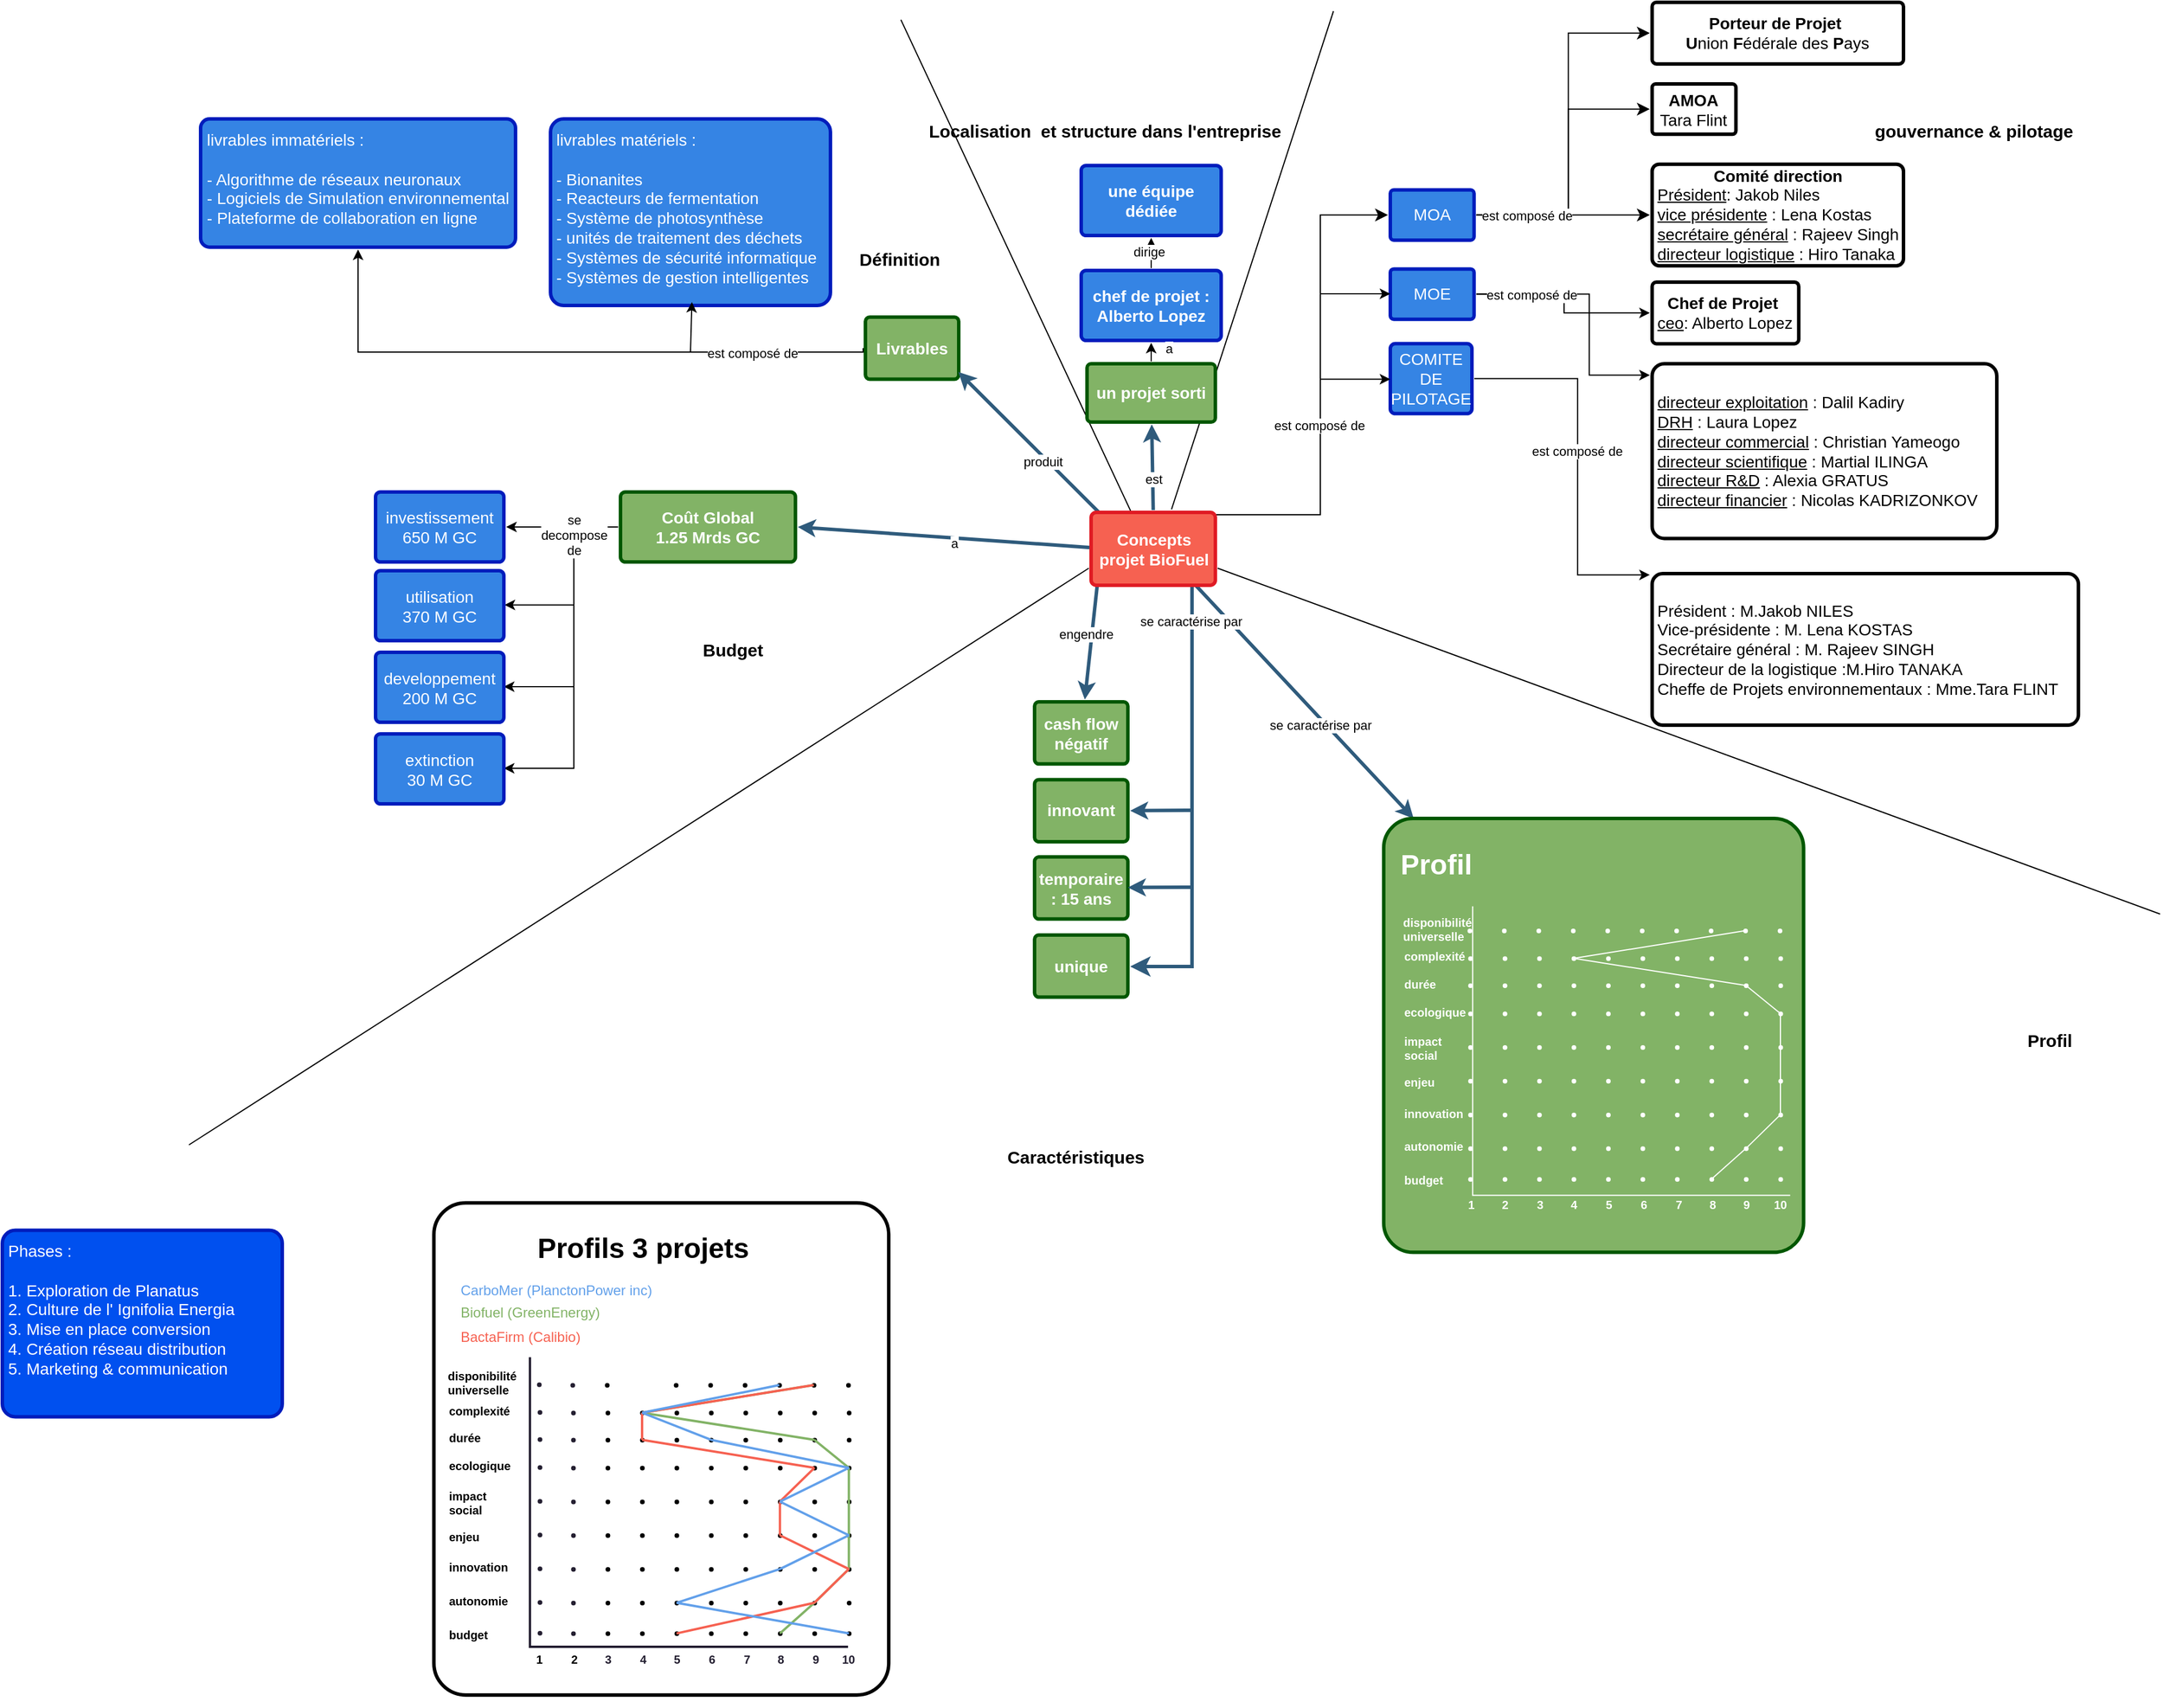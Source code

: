 <mxfile version="24.7.17">
  <diagram name="Page-1" id="CLKjj0uphk9o_yIqqThG">
    <mxGraphModel dx="3695" dy="2751" grid="1" gridSize="10" guides="1" tooltips="1" connect="1" arrows="1" fold="1" page="1" pageScale="1" pageWidth="827" pageHeight="1169" math="0" shadow="0">
      <root>
        <mxCell id="0" />
        <mxCell id="1" parent="0" />
        <mxCell id="qTHU6VsXDPw70Xse-YKT-249" value="" style="endArrow=classic;html=1;rounded=0;strokeWidth=3;strokeColor=#2f5b7c;exitX=0.782;exitY=0.886;exitDx=0;exitDy=0;exitPerimeter=0;" edge="1" parent="1" source="qTHU6VsXDPw70Xse-YKT-252">
          <mxGeometry width="50" height="50" relative="1" as="geometry">
            <mxPoint x="236" y="-600" as="sourcePoint" />
            <mxPoint x="410" y="-420" as="targetPoint" />
          </mxGeometry>
        </mxCell>
        <mxCell id="VC-tiXhj3lt7oMg_6m5k-4" value="" style="endArrow=none;html=1;rounded=0;entryX=0.395;entryY=0.006;entryDx=0;entryDy=0;entryPerimeter=0;exitX=0.324;exitY=0.009;exitDx=0;exitDy=0;exitPerimeter=0;" parent="1" source="qTHU6VsXDPw70Xse-YKT-252" edge="1">
          <mxGeometry width="50" height="50" relative="1" as="geometry">
            <mxPoint x="192.059" y="-660" as="sourcePoint" />
            <mxPoint x="-29.6" y="-1105.08" as="targetPoint" />
          </mxGeometry>
        </mxCell>
        <mxCell id="VC-tiXhj3lt7oMg_6m5k-6" value="Définition" style="text;strokeColor=none;fillColor=none;html=1;fontSize=15;fontStyle=1;verticalAlign=middle;align=center;" parent="1" vertex="1">
          <mxGeometry x="-70" y="-910" width="77" height="20" as="geometry" />
        </mxCell>
        <mxCell id="VC-tiXhj3lt7oMg_6m5k-7" value="" style="endArrow=none;html=1;rounded=0;entryX=0.639;entryY=-0.003;entryDx=0;entryDy=0;entryPerimeter=0;exitX=0.642;exitY=-0.009;exitDx=0;exitDy=0;exitPerimeter=0;" parent="1" source="qTHU6VsXDPw70Xse-YKT-252" edge="1">
          <mxGeometry width="50" height="50" relative="1" as="geometry">
            <mxPoint x="215.35" y="-660" as="sourcePoint" />
            <mxPoint x="341.28" y="-1112.46" as="targetPoint" />
          </mxGeometry>
        </mxCell>
        <mxCell id="VC-tiXhj3lt7oMg_6m5k-8" value="Localisation&amp;nbsp; et structure dans l&#39;entreprise" style="text;strokeColor=none;fillColor=none;html=1;fontSize=15;fontStyle=1;verticalAlign=middle;align=center;" parent="1" vertex="1">
          <mxGeometry y="-1020" width="290" height="20" as="geometry" />
        </mxCell>
        <mxCell id="VC-tiXhj3lt7oMg_6m5k-9" value="" style="endArrow=none;html=1;rounded=0;exitX=1;exitY=0.75;exitDx=0;exitDy=0;" parent="1" source="qTHU6VsXDPw70Xse-YKT-252" edge="1">
          <mxGeometry width="50" height="50" relative="1" as="geometry">
            <mxPoint x="257" y="-612.681" as="sourcePoint" />
            <mxPoint x="1050" y="-338" as="targetPoint" />
          </mxGeometry>
        </mxCell>
        <mxCell id="VC-tiXhj3lt7oMg_6m5k-10" value="gouvernance &amp;amp; pilotage" style="text;strokeColor=none;fillColor=none;html=1;fontSize=15;fontStyle=1;verticalAlign=middle;align=center;" parent="1" vertex="1">
          <mxGeometry x="750" y="-1020" width="280" height="20" as="geometry" />
        </mxCell>
        <mxCell id="VC-tiXhj3lt7oMg_6m5k-13" value="Budget" style="text;strokeColor=none;fillColor=none;html=1;fontSize=15;fontStyle=1;verticalAlign=middle;align=center;" parent="1" vertex="1">
          <mxGeometry x="-212.51" y="-575" width="77" height="20" as="geometry" />
        </mxCell>
        <mxCell id="VC-tiXhj3lt7oMg_6m5k-22" value="unique" style="rounded=1;whiteSpace=wrap;html=1;shadow=0;labelBackgroundColor=none;strokeColor=#005700;strokeWidth=3;fillColor=#82b366;fontFamily=Helvetica;fontSize=14;fontColor=#ffffff;align=center;spacing=5;fontStyle=1;arcSize=7;perimeterSpacing=2;" parent="1" vertex="1">
          <mxGeometry x="85" y="-320" width="80" height="53.25" as="geometry" />
        </mxCell>
        <mxCell id="VC-tiXhj3lt7oMg_6m5k-25" value="temporaire : 15 ans" style="rounded=1;whiteSpace=wrap;html=1;shadow=0;labelBackgroundColor=none;strokeColor=#005700;strokeWidth=3;fillColor=#82b366;fontFamily=Helvetica;fontSize=14;fontColor=#ffffff;align=center;spacing=5;fontStyle=1;arcSize=7;perimeterSpacing=2;" parent="1" vertex="1">
          <mxGeometry x="85" y="-386.94" width="80" height="53.25" as="geometry" />
        </mxCell>
        <mxCell id="VC-tiXhj3lt7oMg_6m5k-28" value="" style="edgeStyle=none;rounded=0;jumpStyle=none;html=1;shadow=0;labelBackgroundColor=none;startArrow=none;startFill=0;endArrow=classic;endFill=1;jettySize=auto;orthogonalLoop=1;strokeColor=#2F5B7C;strokeWidth=3;fontFamily=Helvetica;fontSize=16;fontColor=#23445D;spacing=5;exitX=0.071;exitY=0.886;exitDx=0;exitDy=0;exitPerimeter=0;" parent="1" source="qTHU6VsXDPw70Xse-YKT-252" target="VC-tiXhj3lt7oMg_6m5k-30" edge="1">
          <mxGeometry relative="1" as="geometry">
            <mxPoint x="165.6" y="-601.02" as="sourcePoint" />
          </mxGeometry>
        </mxCell>
        <mxCell id="VC-tiXhj3lt7oMg_6m5k-29" value="engendre" style="edgeLabel;html=1;align=center;verticalAlign=middle;resizable=0;points=[];" parent="VC-tiXhj3lt7oMg_6m5k-28" vertex="1" connectable="0">
          <mxGeometry x="-0.099" y="4" relative="1" as="geometry">
            <mxPoint x="-10" as="offset" />
          </mxGeometry>
        </mxCell>
        <mxCell id="VC-tiXhj3lt7oMg_6m5k-30" value="cash flow négatif" style="rounded=1;whiteSpace=wrap;html=1;shadow=0;labelBackgroundColor=none;strokeColor=#005700;strokeWidth=3;fillColor=#82b366;fontFamily=Helvetica;fontSize=14;fontColor=#ffffff;align=center;spacing=5;fontStyle=1;arcSize=7;perimeterSpacing=2;" parent="1" vertex="1">
          <mxGeometry x="85" y="-520" width="80" height="53.25" as="geometry" />
        </mxCell>
        <mxCell id="VC-tiXhj3lt7oMg_6m5k-31" value="&lt;div align=&quot;left&quot;&gt;livrables immatériels :&lt;/div&gt;&lt;div align=&quot;left&quot;&gt;&lt;br&gt;&lt;/div&gt;&lt;div align=&quot;left&quot;&gt;- Algorithme de réseaux neuronaux&lt;/div&gt;&lt;div align=&quot;left&quot;&gt;- Logiciels de Simulation environnemental&lt;/div&gt;&lt;div align=&quot;left&quot;&gt;- Plateforme de collaboration en ligne&lt;br&gt;&lt;/div&gt;" style="rounded=1;whiteSpace=wrap;html=1;shadow=0;labelBackgroundColor=none;strokeColor=#001DBC;strokeWidth=3;fillColor=#3584e4;fontFamily=Helvetica;fontSize=14;fontColor=#ffffff;align=center;spacing=5;fontStyle=0;arcSize=7;perimeterSpacing=2;verticalAlign=top;" parent="1" vertex="1">
          <mxGeometry x="-630" y="-1020" width="270" height="110" as="geometry" />
        </mxCell>
        <mxCell id="VC-tiXhj3lt7oMg_6m5k-32" value="&lt;div&gt;livrables matériels :&lt;/div&gt;&lt;br&gt;&lt;div&gt;- Bionanites&lt;/div&gt;&lt;div&gt;- Reacteurs de fermentation&lt;br&gt;&lt;/div&gt;&lt;div&gt;- Système de photosynthèse&lt;/div&gt;&lt;div&gt;- unités de traitement des déchets&lt;/div&gt;&lt;div&gt;- Systèmes de sécurité informatique&lt;/div&gt;&lt;div&gt;- Systèmes de gestion intelligentes&lt;br&gt;&lt;/div&gt;" style="rounded=1;whiteSpace=wrap;html=1;shadow=0;labelBackgroundColor=none;strokeColor=#001DBC;strokeWidth=3;fillColor=#3584e4;fontFamily=Helvetica;fontSize=14;fontColor=#ffffff;align=left;spacing=5;fontStyle=0;arcSize=7;perimeterSpacing=2;verticalAlign=top;" parent="1" vertex="1">
          <mxGeometry x="-330" y="-1020" width="240" height="160" as="geometry" />
        </mxCell>
        <mxCell id="VC-tiXhj3lt7oMg_6m5k-34" style="edgeStyle=orthogonalEdgeStyle;rounded=0;orthogonalLoop=1;jettySize=auto;html=1;exitX=0;exitY=0.5;exitDx=0;exitDy=0;entryX=0.5;entryY=1;entryDx=0;entryDy=0;" parent="1" source="VC-tiXhj3lt7oMg_6m5k-35" target="VC-tiXhj3lt7oMg_6m5k-31" edge="1">
          <mxGeometry relative="1" as="geometry">
            <mxPoint x="-80" y="130" as="targetPoint" />
            <Array as="points">
              <mxPoint x="-62" y="-820" />
              <mxPoint x="-495" y="-820" />
            </Array>
          </mxGeometry>
        </mxCell>
        <mxCell id="VC-tiXhj3lt7oMg_6m5k-45" value="est composé de " style="edgeLabel;html=1;align=center;verticalAlign=middle;resizable=0;points=[];" parent="VC-tiXhj3lt7oMg_6m5k-34" vertex="1" connectable="0">
          <mxGeometry x="-0.622" y="1" relative="1" as="geometry">
            <mxPoint as="offset" />
          </mxGeometry>
        </mxCell>
        <mxCell id="VC-tiXhj3lt7oMg_6m5k-35" value="Livrables" style="rounded=1;whiteSpace=wrap;html=1;shadow=0;labelBackgroundColor=none;strokeColor=#005700;strokeWidth=3;fillColor=#82b366;fontFamily=Helvetica;fontSize=14;fontColor=#ffffff;align=center;spacing=5;fontStyle=1;arcSize=7;perimeterSpacing=2;" parent="1" vertex="1">
          <mxGeometry x="-60" y="-850" width="80" height="53.25" as="geometry" />
        </mxCell>
        <mxCell id="VC-tiXhj3lt7oMg_6m5k-36" value="" style="edgeStyle=none;rounded=0;jumpStyle=none;html=1;shadow=0;labelBackgroundColor=none;startArrow=none;startFill=0;endArrow=classic;endFill=1;jettySize=auto;orthogonalLoop=1;strokeColor=#2F5B7C;strokeWidth=3;fontFamily=Helvetica;fontSize=16;fontColor=#23445D;spacing=5;entryX=0.972;entryY=0.856;entryDx=0;entryDy=0;exitX=0.118;exitY=0.095;exitDx=0;exitDy=0;entryPerimeter=0;exitPerimeter=0;" parent="1" source="qTHU6VsXDPw70Xse-YKT-252" target="VC-tiXhj3lt7oMg_6m5k-35" edge="1">
          <mxGeometry relative="1" as="geometry">
            <mxPoint x="157" y="-660" as="sourcePoint" />
            <mxPoint x="167" y="-112" as="targetPoint" />
          </mxGeometry>
        </mxCell>
        <mxCell id="VC-tiXhj3lt7oMg_6m5k-37" value="produit" style="edgeLabel;html=1;align=center;verticalAlign=middle;resizable=0;points=[];" parent="VC-tiXhj3lt7oMg_6m5k-36" vertex="1" connectable="0">
          <mxGeometry x="-0.198" y="3" relative="1" as="geometry">
            <mxPoint as="offset" />
          </mxGeometry>
        </mxCell>
        <mxCell id="VC-tiXhj3lt7oMg_6m5k-38" value="innovant" style="rounded=1;whiteSpace=wrap;html=1;shadow=0;labelBackgroundColor=none;strokeColor=#005700;strokeWidth=3;fillColor=#82b366;fontFamily=Helvetica;fontSize=14;fontColor=#ffffff;align=center;spacing=5;fontStyle=1;arcSize=7;perimeterSpacing=2;" parent="1" vertex="1">
          <mxGeometry x="85" y="-453.25" width="80" height="53.25" as="geometry" />
        </mxCell>
        <mxCell id="VC-tiXhj3lt7oMg_6m5k-39" value="&lt;div&gt;Phases : &lt;br&gt;&lt;/div&gt;&lt;div&gt;&lt;br&gt;&lt;/div&gt;&lt;div&gt;1. Exploration de Planatus&lt;/div&gt;&lt;div&gt;2. Culture de l&#39; Ignifolia Energia&lt;/div&gt;&lt;div&gt;3. Mise en place conversion&lt;/div&gt;&lt;div&gt;4. Création réseau distribution&lt;/div&gt;&lt;div&gt;5. Marketing &amp;amp; communication&lt;br&gt;&lt;/div&gt;&lt;div&gt;&lt;br&gt;&lt;/div&gt;" style="rounded=1;whiteSpace=wrap;html=1;shadow=0;labelBackgroundColor=none;strokeColor=#001DBC;strokeWidth=3;fillColor=#0050ef;fontFamily=Helvetica;fontSize=14;fontColor=#ffffff;align=left;spacing=5;fontStyle=0;arcSize=7;perimeterSpacing=2;verticalAlign=top;" parent="1" vertex="1">
          <mxGeometry x="-800" y="-66.75" width="240" height="160" as="geometry" />
        </mxCell>
        <mxCell id="VC-tiXhj3lt7oMg_6m5k-44" value="" style="endArrow=classic;html=1;rounded=0;entryX=0.505;entryY=0.97;entryDx=0;entryDy=0;entryPerimeter=0;" parent="1" target="VC-tiXhj3lt7oMg_6m5k-32" edge="1">
          <mxGeometry width="50" height="50" relative="1" as="geometry">
            <mxPoint x="-210" y="-820" as="sourcePoint" />
            <mxPoint x="-330" y="-560" as="targetPoint" />
            <Array as="points" />
          </mxGeometry>
        </mxCell>
        <mxCell id="qTHU6VsXDPw70Xse-YKT-1" value="" style="edgeStyle=none;rounded=0;jumpStyle=none;html=1;shadow=0;labelBackgroundColor=none;startArrow=none;startFill=0;endArrow=classic;endFill=1;jettySize=auto;orthogonalLoop=1;strokeColor=#2F5B7C;strokeWidth=3;fontFamily=Helvetica;fontSize=16;fontColor=#23445D;spacing=5;exitX=0.5;exitY=0;exitDx=0;exitDy=0;" edge="1" parent="1" target="qTHU6VsXDPw70Xse-YKT-3" source="qTHU6VsXDPw70Xse-YKT-252">
          <mxGeometry relative="1" as="geometry">
            <mxPoint x="202.742" y="-660" as="sourcePoint" />
          </mxGeometry>
        </mxCell>
        <mxCell id="qTHU6VsXDPw70Xse-YKT-2" value="est " style="edgeLabel;html=1;align=center;verticalAlign=middle;resizable=0;points=[];" vertex="1" connectable="0" parent="qTHU6VsXDPw70Xse-YKT-1">
          <mxGeometry x="-0.242" relative="1" as="geometry">
            <mxPoint y="1" as="offset" />
          </mxGeometry>
        </mxCell>
        <mxCell id="qTHU6VsXDPw70Xse-YKT-3" value="un projet sorti " style="rounded=1;whiteSpace=wrap;html=1;shadow=0;labelBackgroundColor=none;strokeColor=#005700;strokeWidth=3;fillColor=#82b366;fontFamily=Helvetica;fontSize=14;fontColor=#ffffff;align=center;spacing=5;fontStyle=1;arcSize=7;perimeterSpacing=2;" vertex="1" parent="1">
          <mxGeometry x="130" y="-810" width="110" height="50" as="geometry" />
        </mxCell>
        <mxCell id="qTHU6VsXDPw70Xse-YKT-5" value="chef de projet : Alberto Lopez" style="rounded=1;whiteSpace=wrap;html=1;shadow=0;labelBackgroundColor=none;strokeColor=#001DBC;strokeWidth=3;fillColor=#3584e4;fontFamily=Helvetica;fontSize=14;fontColor=#ffffff;align=center;spacing=5;fontStyle=1;arcSize=7;perimeterSpacing=2;" vertex="1" parent="1">
          <mxGeometry x="125" y="-890" width="120" height="60" as="geometry" />
        </mxCell>
        <mxCell id="qTHU6VsXDPw70Xse-YKT-6" value="une équipe dédiée" style="rounded=1;whiteSpace=wrap;html=1;shadow=0;labelBackgroundColor=none;strokeColor=#001DBC;strokeWidth=3;fillColor=#3584e4;fontFamily=Helvetica;fontSize=14;fontColor=#ffffff;align=center;spacing=5;fontStyle=1;arcSize=7;perimeterSpacing=2;" vertex="1" parent="1">
          <mxGeometry x="125" y="-980" width="120" height="60" as="geometry" />
        </mxCell>
        <mxCell id="qTHU6VsXDPw70Xse-YKT-14" value="" style="endArrow=classic;html=1;rounded=0;exitX=0.5;exitY=0;exitDx=0;exitDy=0;entryX=0.5;entryY=1;entryDx=0;entryDy=0;" edge="1" parent="1" source="qTHU6VsXDPw70Xse-YKT-5" target="qTHU6VsXDPw70Xse-YKT-6">
          <mxGeometry width="50" height="50" relative="1" as="geometry">
            <mxPoint x="450" y="-900" as="sourcePoint" />
            <mxPoint x="500" y="-950" as="targetPoint" />
          </mxGeometry>
        </mxCell>
        <mxCell id="qTHU6VsXDPw70Xse-YKT-15" value="dirige" style="edgeLabel;html=1;align=center;verticalAlign=middle;resizable=0;points=[];" vertex="1" connectable="0" parent="qTHU6VsXDPw70Xse-YKT-14">
          <mxGeometry x="0.095" y="2" relative="1" as="geometry">
            <mxPoint as="offset" />
          </mxGeometry>
        </mxCell>
        <mxCell id="qTHU6VsXDPw70Xse-YKT-16" value="" style="endArrow=classic;html=1;rounded=0;entryX=0.5;entryY=1;entryDx=0;entryDy=0;exitX=0.5;exitY=0;exitDx=0;exitDy=0;" edge="1" parent="1" source="qTHU6VsXDPw70Xse-YKT-3" target="qTHU6VsXDPw70Xse-YKT-5">
          <mxGeometry width="50" height="50" relative="1" as="geometry">
            <mxPoint x="180" y="-846.75" as="sourcePoint" />
            <mxPoint x="230" y="-896.75" as="targetPoint" />
          </mxGeometry>
        </mxCell>
        <mxCell id="qTHU6VsXDPw70Xse-YKT-17" value="a" style="edgeLabel;html=1;align=center;verticalAlign=middle;resizable=0;points=[];" vertex="1" connectable="0" parent="qTHU6VsXDPw70Xse-YKT-16">
          <mxGeometry x="-0.125" y="-1" relative="1" as="geometry">
            <mxPoint x="14" y="-4" as="offset" />
          </mxGeometry>
        </mxCell>
        <mxCell id="qTHU6VsXDPw70Xse-YKT-45" value="" style="group" vertex="1" connectable="0" parent="1">
          <mxGeometry x="390" y="-1120" width="520" height="470" as="geometry" />
        </mxCell>
        <mxCell id="VC-tiXhj3lt7oMg_6m5k-17" value="Profil" style="text;strokeColor=none;fillColor=none;html=1;fontSize=15;fontStyle=1;verticalAlign=middle;align=center;" parent="qTHU6VsXDPw70Xse-YKT-45" vertex="1">
          <mxGeometry x="224.49" y="251.959" width="69.143" height="19.381" as="geometry" />
        </mxCell>
        <mxCell id="qTHU6VsXDPw70Xse-YKT-30" value="" style="group" vertex="1" connectable="0" parent="qTHU6VsXDPw70Xse-YKT-45">
          <mxGeometry width="520" height="470.0" as="geometry" />
        </mxCell>
        <mxCell id="qTHU6VsXDPw70Xse-YKT-31" value="MOA" style="rounded=1;whiteSpace=wrap;html=1;shadow=0;labelBackgroundColor=none;strokeColor=#001DBC;strokeWidth=3;fillColor=#3584e4;fontFamily=Helvetica;fontSize=14;fontColor=#ffffff;align=center;spacing=5;fontStyle=0;arcSize=7;perimeterSpacing=2;" vertex="1" parent="qTHU6VsXDPw70Xse-YKT-30">
          <mxGeometry y="160.866" width="71.837" height="43.124" as="geometry" />
        </mxCell>
        <mxCell id="qTHU6VsXDPw70Xse-YKT-32" style="edgeStyle=elbowEdgeStyle;rounded=0;orthogonalLoop=1;jettySize=auto;html=1;exitX=1;exitY=0.5;exitDx=0;exitDy=0;" edge="1" parent="qTHU6VsXDPw70Xse-YKT-30" source="qTHU6VsXDPw70Xse-YKT-33" target="qTHU6VsXDPw70Xse-YKT-35">
          <mxGeometry relative="1" as="geometry" />
        </mxCell>
        <mxCell id="qTHU6VsXDPw70Xse-YKT-33" value="MOE" style="rounded=1;whiteSpace=wrap;html=1;shadow=0;labelBackgroundColor=none;strokeColor=#001DBC;strokeWidth=3;fillColor=#3584e4;fontFamily=Helvetica;fontSize=14;fontColor=#ffffff;align=center;spacing=5;fontStyle=0;arcSize=7;perimeterSpacing=2;" vertex="1" parent="qTHU6VsXDPw70Xse-YKT-30">
          <mxGeometry y="228.701" width="71.837" height="43.124" as="geometry" />
        </mxCell>
        <mxCell id="qTHU6VsXDPw70Xse-YKT-34" value="&lt;div&gt;&lt;u&gt;directeur exploitation&lt;/u&gt; : Dalil Kadiry&lt;br&gt;&lt;/div&gt;&lt;div&gt;&lt;u&gt;DRH&lt;/u&gt; : Laura Lopez&lt;br&gt;&lt;u&gt;directeur commercial&lt;/u&gt; : Christian Yameogo&lt;/div&gt;&lt;div&gt;&lt;u&gt;directeur scientifique&lt;/u&gt; : Martial ILINGA&lt;/div&gt;&lt;div&gt;&lt;u&gt;directeur R&amp;amp;D&lt;/u&gt; : Alexia GRATUS&lt;/div&gt;&lt;div&gt;&lt;u&gt;directeur financier&lt;/u&gt; : Nicolas KADRIZONKOV&lt;br&gt;&lt;/div&gt;" style="rounded=1;whiteSpace=wrap;html=1;shadow=0;labelBackgroundColor=none;strokeWidth=3;fontFamily=Helvetica;fontSize=14;align=left;spacing=5;fontStyle=0;arcSize=7;perimeterSpacing=2;" vertex="1" parent="qTHU6VsXDPw70Xse-YKT-30">
          <mxGeometry x="224.49" y="310" width="295.51" height="149.82" as="geometry" />
        </mxCell>
        <mxCell id="qTHU6VsXDPw70Xse-YKT-35" value="&lt;div&gt;&lt;b&gt;Chef de Projet&lt;/b&gt;&amp;nbsp;&lt;/div&gt;&lt;div align=&quot;left&quot;&gt;&lt;u&gt;ceo&lt;/u&gt;: Alberto Lopez&lt;/div&gt;" style="rounded=1;whiteSpace=wrap;html=1;shadow=0;labelBackgroundColor=none;strokeWidth=3;fontFamily=Helvetica;fontSize=14;align=center;spacing=5;fontStyle=0;arcSize=7;perimeterSpacing=2;" vertex="1" parent="qTHU6VsXDPw70Xse-YKT-30">
          <mxGeometry x="224.49" y="239.999" width="125.714" height="52.814" as="geometry" />
        </mxCell>
        <mxCell id="qTHU6VsXDPw70Xse-YKT-36" style="edgeStyle=elbowEdgeStyle;rounded=0;orthogonalLoop=1;jettySize=auto;html=1;exitX=1;exitY=0.5;exitDx=0;exitDy=0;" edge="1" parent="qTHU6VsXDPw70Xse-YKT-30" source="qTHU6VsXDPw70Xse-YKT-33" target="qTHU6VsXDPw70Xse-YKT-34">
          <mxGeometry relative="1" as="geometry">
            <mxPoint x="82.612" y="259.711" as="sourcePoint" />
            <mxPoint x="159.837" y="308.165" as="targetPoint" />
            <Array as="points">
              <mxPoint x="170.612" y="319.794" />
            </Array>
          </mxGeometry>
        </mxCell>
        <mxCell id="qTHU6VsXDPw70Xse-YKT-37" value="est composé de " style="edgeLabel;html=1;align=center;verticalAlign=middle;resizable=0;points=[];" vertex="1" connectable="0" parent="qTHU6VsXDPw70Xse-YKT-36">
          <mxGeometry x="-0.51" y="-4" relative="1" as="geometry">
            <mxPoint x="-7" y="-4" as="offset" />
          </mxGeometry>
        </mxCell>
        <mxCell id="qTHU6VsXDPw70Xse-YKT-60" value="COMITE DE PILOTAGE" style="rounded=1;whiteSpace=wrap;html=1;shadow=0;labelBackgroundColor=none;strokeColor=#001DBC;strokeWidth=3;fillColor=#3584e4;fontFamily=Helvetica;fontSize=14;fontColor=#ffffff;align=center;spacing=5;fontStyle=0;arcSize=7;perimeterSpacing=2;" vertex="1" parent="qTHU6VsXDPw70Xse-YKT-30">
          <mxGeometry y="292.81" width="70" height="60" as="geometry" />
        </mxCell>
        <mxCell id="qTHU6VsXDPw70Xse-YKT-38" value="&lt;b&gt;AMOA&lt;/b&gt; &lt;br&gt;Tara Flint" style="rounded=1;whiteSpace=wrap;html=1;shadow=0;labelBackgroundColor=none;strokeWidth=3;fontFamily=Helvetica;fontSize=14;align=center;spacing=5;fontStyle=0;arcSize=7;perimeterSpacing=2;" vertex="1" parent="qTHU6VsXDPw70Xse-YKT-45">
          <mxGeometry x="224.49" y="70.015" width="71.837" height="43.124" as="geometry" />
        </mxCell>
        <mxCell id="qTHU6VsXDPw70Xse-YKT-39" value="&lt;div align=&quot;center&quot;&gt;&lt;b&gt;Comité direction &lt;/b&gt;&lt;/div&gt;&lt;div&gt;&lt;u&gt;Président&lt;/u&gt;: Jakob Niles&lt;/div&gt;&lt;div&gt;&lt;u&gt;vice présidente&lt;/u&gt; : Lena Kostas&lt;/div&gt;&lt;div&gt;&lt;u&gt;secrétaire général&lt;/u&gt; : Rajeev Singh&lt;br&gt;&lt;u&gt;directeur logistique&lt;/u&gt; : Hiro Tanaka&lt;br&gt;&lt;/div&gt;" style="rounded=1;whiteSpace=wrap;html=1;shadow=0;labelBackgroundColor=none;strokeWidth=3;fontFamily=Helvetica;fontSize=14;align=left;spacing=5;fontStyle=0;arcSize=7;perimeterSpacing=2;" vertex="1" parent="qTHU6VsXDPw70Xse-YKT-45">
          <mxGeometry x="224.49" y="138.82" width="215.51" height="87.216" as="geometry" />
        </mxCell>
        <mxCell id="qTHU6VsXDPw70Xse-YKT-40" value="&lt;div&gt;&lt;b&gt;Porteur de Projet&lt;/b&gt;&amp;nbsp;&lt;/div&gt;&lt;div&gt;&lt;b&gt;U&lt;/b&gt;nion &lt;b&gt;F&lt;/b&gt;édérale des &lt;b&gt;P&lt;/b&gt;ays&lt;/div&gt;" style="rounded=1;whiteSpace=wrap;html=1;shadow=0;labelBackgroundColor=none;strokeWidth=3;fontFamily=Helvetica;fontSize=14;align=center;spacing=5;fontStyle=0;arcSize=7;perimeterSpacing=2;" vertex="1" parent="qTHU6VsXDPw70Xse-YKT-45">
          <mxGeometry x="224.49" width="215.51" height="52.814" as="geometry" />
        </mxCell>
        <mxCell id="qTHU6VsXDPw70Xse-YKT-41" value="" style="edgeStyle=elbowEdgeStyle;elbow=horizontal;endArrow=classic;html=1;curved=0;rounded=0;endSize=8;startSize=8;exitX=1;exitY=0.5;exitDx=0;exitDy=0;entryX=0;entryY=0.5;entryDx=0;entryDy=0;" edge="1" parent="qTHU6VsXDPw70Xse-YKT-45" source="qTHU6VsXDPw70Xse-YKT-31" target="qTHU6VsXDPw70Xse-YKT-38">
          <mxGeometry width="50" height="50" relative="1" as="geometry">
            <mxPoint x="26.939" y="106.598" as="sourcePoint" />
            <mxPoint x="71.837" y="58.144" as="targetPoint" />
            <Array as="points">
              <mxPoint x="152.653" y="135.67" />
            </Array>
          </mxGeometry>
        </mxCell>
        <mxCell id="qTHU6VsXDPw70Xse-YKT-42" value="" style="edgeStyle=elbowEdgeStyle;elbow=horizontal;endArrow=classic;html=1;curved=0;rounded=0;endSize=8;startSize=8;exitX=1;exitY=0.5;exitDx=0;exitDy=0;" edge="1" parent="qTHU6VsXDPw70Xse-YKT-45" source="qTHU6VsXDPw70Xse-YKT-31" target="qTHU6VsXDPw70Xse-YKT-39">
          <mxGeometry width="50" height="50" relative="1" as="geometry">
            <mxPoint x="26.939" y="106.598" as="sourcePoint" />
            <mxPoint x="105.959" y="184.124" as="targetPoint" />
          </mxGeometry>
        </mxCell>
        <mxCell id="qTHU6VsXDPw70Xse-YKT-43" value="" style="edgeStyle=elbowEdgeStyle;elbow=horizontal;endArrow=classic;html=1;curved=0;rounded=0;endSize=8;startSize=8;exitX=1;exitY=0.5;exitDx=0;exitDy=0;entryX=0;entryY=0.5;entryDx=0;entryDy=0;" edge="1" parent="qTHU6VsXDPw70Xse-YKT-45" source="qTHU6VsXDPw70Xse-YKT-31" target="qTHU6VsXDPw70Xse-YKT-40">
          <mxGeometry width="50" height="50" relative="1" as="geometry">
            <mxPoint x="26.939" y="106.598" as="sourcePoint" />
            <mxPoint x="71.837" y="58.144" as="targetPoint" />
            <Array as="points">
              <mxPoint x="152.653" y="106.598" />
            </Array>
          </mxGeometry>
        </mxCell>
        <mxCell id="qTHU6VsXDPw70Xse-YKT-44" value="est composé de " style="edgeLabel;html=1;align=center;verticalAlign=middle;resizable=0;points=[];" vertex="1" connectable="0" parent="qTHU6VsXDPw70Xse-YKT-43">
          <mxGeometry x="-0.621" y="1" relative="1" as="geometry">
            <mxPoint x="-15" y="1" as="offset" />
          </mxGeometry>
        </mxCell>
        <mxCell id="qTHU6VsXDPw70Xse-YKT-51" value="" style="edgeStyle=elbowEdgeStyle;elbow=horizontal;endArrow=classic;html=1;curved=0;rounded=0;endSize=8;startSize=8;exitX=0.913;exitY=0.06;exitDx=0;exitDy=0;entryX=0;entryY=0.5;entryDx=0;entryDy=0;exitPerimeter=0;" edge="1" parent="1" source="qTHU6VsXDPw70Xse-YKT-252" target="qTHU6VsXDPw70Xse-YKT-31">
          <mxGeometry width="50" height="50" relative="1" as="geometry">
            <mxPoint x="257" y="-660" as="sourcePoint" />
            <mxPoint x="100" y="-750" as="targetPoint" />
            <Array as="points">
              <mxPoint x="330" y="-860" />
            </Array>
          </mxGeometry>
        </mxCell>
        <mxCell id="qTHU6VsXDPw70Xse-YKT-53" value="est composé de" style="edgeLabel;html=1;align=center;verticalAlign=middle;resizable=0;points=[];" vertex="1" connectable="0" parent="qTHU6VsXDPw70Xse-YKT-51">
          <mxGeometry x="-0.156" y="1" relative="1" as="geometry">
            <mxPoint as="offset" />
          </mxGeometry>
        </mxCell>
        <mxCell id="qTHU6VsXDPw70Xse-YKT-52" value="" style="endArrow=classic;html=1;rounded=0;" edge="1" parent="1">
          <mxGeometry width="50" height="50" relative="1" as="geometry">
            <mxPoint x="330" y="-870" as="sourcePoint" />
            <mxPoint x="390" y="-870" as="targetPoint" />
          </mxGeometry>
        </mxCell>
        <mxCell id="qTHU6VsXDPw70Xse-YKT-58" value="Profil" style="text;strokeColor=none;fillColor=none;html=1;fontSize=15;fontStyle=1;verticalAlign=middle;align=center;" vertex="1" parent="1">
          <mxGeometry x="919.997" y="-240.001" width="69.143" height="19.381" as="geometry" />
        </mxCell>
        <mxCell id="qTHU6VsXDPw70Xse-YKT-61" value="&lt;div&gt;Président : M.Jakob NILES&lt;/div&gt;&lt;div&gt;Vice-présidente : M. Lena KOSTAS&lt;/div&gt;&lt;div&gt;Secrétaire général : M. Rajeev SINGH&lt;/div&gt;&lt;div&gt;Directeur de la logistique :M.Hiro TANAKA&lt;/div&gt;&lt;div&gt;Cheffe de Projets environnementaux : Mme.Tara FLINT&lt;br&gt;&lt;/div&gt;" style="rounded=1;whiteSpace=wrap;html=1;shadow=0;labelBackgroundColor=none;strokeWidth=3;fontFamily=Helvetica;fontSize=14;align=left;spacing=5;fontStyle=0;arcSize=7;perimeterSpacing=2;" vertex="1" parent="1">
          <mxGeometry x="614.49" y="-630" width="365.51" height="130" as="geometry" />
        </mxCell>
        <mxCell id="qTHU6VsXDPw70Xse-YKT-63" style="edgeStyle=elbowEdgeStyle;rounded=0;orthogonalLoop=1;jettySize=auto;html=1;exitX=1;exitY=0.5;exitDx=0;exitDy=0;" edge="1" parent="1" source="qTHU6VsXDPw70Xse-YKT-60" target="qTHU6VsXDPw70Xse-YKT-61">
          <mxGeometry relative="1" as="geometry">
            <mxPoint x="462.612" y="-688.989" as="sourcePoint" />
            <mxPoint x="539.837" y="-640.535" as="targetPoint" />
            <Array as="points">
              <mxPoint x="550.612" y="-628.906" />
            </Array>
          </mxGeometry>
        </mxCell>
        <mxCell id="qTHU6VsXDPw70Xse-YKT-64" value="est composé de " style="edgeLabel;html=1;align=center;verticalAlign=middle;resizable=0;points=[];" vertex="1" connectable="0" parent="qTHU6VsXDPw70Xse-YKT-63">
          <mxGeometry x="-0.51" y="-4" relative="1" as="geometry">
            <mxPoint x="10" y="58" as="offset" />
          </mxGeometry>
        </mxCell>
        <mxCell id="qTHU6VsXDPw70Xse-YKT-65" value="Caractéristiques" style="text;strokeColor=none;fillColor=none;html=1;fontSize=15;fontStyle=1;verticalAlign=middle;align=center;" vertex="1" parent="1">
          <mxGeometry x="84.996" y="-140.001" width="69.143" height="19.381" as="geometry" />
        </mxCell>
        <mxCell id="qTHU6VsXDPw70Xse-YKT-66" value="" style="endArrow=classic;html=1;rounded=0;" edge="1" parent="1">
          <mxGeometry width="50" height="50" relative="1" as="geometry">
            <mxPoint x="330" y="-796.75" as="sourcePoint" />
            <mxPoint x="390" y="-796.75" as="targetPoint" />
          </mxGeometry>
        </mxCell>
        <mxCell id="qTHU6VsXDPw70Xse-YKT-69" value="" style="edgeStyle=segmentEdgeStyle;endArrow=classic;html=1;curved=0;rounded=0;endSize=8;startSize=8;strokeWidth=3;strokeColor=#2F5B7C;exitX=0.68;exitY=0.955;exitDx=0;exitDy=0;exitPerimeter=0;" edge="1" parent="1" source="qTHU6VsXDPw70Xse-YKT-252" target="VC-tiXhj3lt7oMg_6m5k-22">
          <mxGeometry width="50" height="50" relative="1" as="geometry">
            <mxPoint x="220" y="-600" as="sourcePoint" />
            <mxPoint x="-25" y="-260" as="targetPoint" />
            <Array as="points">
              <mxPoint x="220" y="-293" />
            </Array>
          </mxGeometry>
        </mxCell>
        <mxCell id="qTHU6VsXDPw70Xse-YKT-72" value="se caractérise par" style="edgeLabel;html=1;align=center;verticalAlign=middle;resizable=0;points=[];" vertex="1" connectable="0" parent="qTHU6VsXDPw70Xse-YKT-69">
          <mxGeometry x="-0.772" y="-1" relative="1" as="geometry">
            <mxPoint as="offset" />
          </mxGeometry>
        </mxCell>
        <mxCell id="qTHU6VsXDPw70Xse-YKT-70" value="" style="endArrow=classic;html=1;rounded=0;entryX=1;entryY=0.5;entryDx=0;entryDy=0;strokeWidth=3;strokeColor=#2f5b7c;" edge="1" parent="1" target="VC-tiXhj3lt7oMg_6m5k-38">
          <mxGeometry width="50" height="50" relative="1" as="geometry">
            <mxPoint x="220" y="-427" as="sourcePoint" />
            <mxPoint x="-25" y="-260" as="targetPoint" />
          </mxGeometry>
        </mxCell>
        <mxCell id="qTHU6VsXDPw70Xse-YKT-71" value="" style="endArrow=classic;html=1;rounded=0;entryX=1;entryY=0.5;entryDx=0;entryDy=0;strokeWidth=3;strokeColor=#2f5b7c;" edge="1" parent="1">
          <mxGeometry width="50" height="50" relative="1" as="geometry">
            <mxPoint x="220" y="-361" as="sourcePoint" />
            <mxPoint x="165" y="-360.79" as="targetPoint" />
          </mxGeometry>
        </mxCell>
        <mxCell id="qTHU6VsXDPw70Xse-YKT-75" value="Coût Global &lt;br&gt;1.25 Mrds GC" style="rounded=1;whiteSpace=wrap;html=1;shadow=0;labelBackgroundColor=none;strokeColor=#005700;strokeWidth=3;fillColor=#82b366;fontFamily=Helvetica;fontSize=14;fontColor=#ffffff;align=center;spacing=5;fontStyle=1;arcSize=7;perimeterSpacing=2;" vertex="1" parent="1">
          <mxGeometry x="-270" y="-700" width="150" height="60" as="geometry" />
        </mxCell>
        <mxCell id="qTHU6VsXDPw70Xse-YKT-77" value="" style="endArrow=classic;html=1;rounded=0;exitX=0;exitY=0.5;exitDx=0;exitDy=0;entryX=1;entryY=0.5;entryDx=0;entryDy=0;edgeStyle=orthogonalEdgeStyle;elbow=vertical;" edge="1" parent="1" source="qTHU6VsXDPw70Xse-YKT-75" target="qTHU6VsXDPw70Xse-YKT-83">
          <mxGeometry width="50" height="50" relative="1" as="geometry">
            <mxPoint x="-330" y="-553" as="sourcePoint" />
            <mxPoint x="-280" y="-603" as="targetPoint" />
          </mxGeometry>
        </mxCell>
        <mxCell id="qTHU6VsXDPw70Xse-YKT-78" value="" style="endArrow=classic;html=1;rounded=0;entryX=0.988;entryY=0.49;entryDx=0;entryDy=0;edgeStyle=orthogonalEdgeStyle;elbow=vertical;entryPerimeter=0;" edge="1" parent="1" target="qTHU6VsXDPw70Xse-YKT-84">
          <mxGeometry width="50" height="50" relative="1" as="geometry">
            <mxPoint x="-310" y="-673" as="sourcePoint" />
            <mxPoint x="-358" y="-660" as="targetPoint" />
            <Array as="points">
              <mxPoint x="-310" y="-603" />
            </Array>
          </mxGeometry>
        </mxCell>
        <mxCell id="qTHU6VsXDPw70Xse-YKT-79" value="se &lt;br&gt;decompose&lt;br&gt; de " style="edgeLabel;html=1;align=center;verticalAlign=middle;resizable=0;points=[];" vertex="1" connectable="0" parent="qTHU6VsXDPw70Xse-YKT-78">
          <mxGeometry x="-1" y="-1" relative="1" as="geometry">
            <mxPoint x="1" y="10" as="offset" />
          </mxGeometry>
        </mxCell>
        <mxCell id="qTHU6VsXDPw70Xse-YKT-80" value="" style="endArrow=classic;html=1;rounded=0;entryX=0.988;entryY=0.49;entryDx=0;entryDy=0;edgeStyle=orthogonalEdgeStyle;elbow=vertical;entryPerimeter=0;" edge="1" parent="1">
          <mxGeometry width="50" height="50" relative="1" as="geometry">
            <mxPoint x="-310" y="-603" as="sourcePoint" />
            <mxPoint x="-370" y="-533" as="targetPoint" />
            <Array as="points">
              <mxPoint x="-310" y="-533" />
            </Array>
          </mxGeometry>
        </mxCell>
        <mxCell id="qTHU6VsXDPw70Xse-YKT-81" value="" style="endArrow=classic;html=1;rounded=0;entryX=0.988;entryY=0.49;entryDx=0;entryDy=0;edgeStyle=orthogonalEdgeStyle;elbow=vertical;entryPerimeter=0;" edge="1" parent="1">
          <mxGeometry width="50" height="50" relative="1" as="geometry">
            <mxPoint x="-310" y="-533" as="sourcePoint" />
            <mxPoint x="-370" y="-463" as="targetPoint" />
            <Array as="points">
              <mxPoint x="-310" y="-463" />
            </Array>
          </mxGeometry>
        </mxCell>
        <mxCell id="qTHU6VsXDPw70Xse-YKT-87" value="" style="endArrow=classic;html=1;rounded=0;entryX=1;entryY=0.5;entryDx=0;entryDy=0;strokeWidth=3;strokeColor=#2f5b7c;exitX=0.071;exitY=0.49;exitDx=0;exitDy=0;exitPerimeter=0;" edge="1" parent="1" source="qTHU6VsXDPw70Xse-YKT-252" target="qTHU6VsXDPw70Xse-YKT-75">
          <mxGeometry width="50" height="50" relative="1" as="geometry">
            <mxPoint x="160" y="-630" as="sourcePoint" />
            <mxPoint x="40" y="-350" as="targetPoint" />
          </mxGeometry>
        </mxCell>
        <mxCell id="qTHU6VsXDPw70Xse-YKT-88" value="a" style="edgeLabel;html=1;align=center;verticalAlign=middle;resizable=0;points=[];" vertex="1" connectable="0" parent="qTHU6VsXDPw70Xse-YKT-87">
          <mxGeometry x="-0.03" y="4" relative="1" as="geometry">
            <mxPoint x="1" as="offset" />
          </mxGeometry>
        </mxCell>
        <mxCell id="qTHU6VsXDPw70Xse-YKT-89" value="se caractérise par" style="edgeLabel;html=1;align=center;verticalAlign=middle;resizable=0;points=[];" vertex="1" connectable="0" parent="1">
          <mxGeometry x="330.002" y="-499.996" as="geometry" />
        </mxCell>
        <mxCell id="qTHU6VsXDPw70Xse-YKT-83" value="&lt;div&gt;&lt;br&gt;&lt;/div&gt;&lt;div&gt;investissement&lt;/div&gt;650 M GC&lt;div&gt;&lt;br&gt;&lt;/div&gt;" style="rounded=1;whiteSpace=wrap;html=1;shadow=0;labelBackgroundColor=none;strokeColor=#001DBC;strokeWidth=3;fillColor=#3584e4;fontFamily=Helvetica;fontSize=14;fontColor=#ffffff;align=center;spacing=5;fontStyle=0;arcSize=7;perimeterSpacing=2;" vertex="1" parent="1">
          <mxGeometry x="-480" y="-700" width="110" height="60" as="geometry" />
        </mxCell>
        <mxCell id="qTHU6VsXDPw70Xse-YKT-84" value="&lt;br&gt;&lt;div&gt;utilisation&lt;/div&gt;370 M GC&lt;div&gt;&lt;br&gt;&lt;/div&gt;" style="rounded=1;whiteSpace=wrap;html=1;shadow=0;labelBackgroundColor=none;strokeColor=#001DBC;strokeWidth=3;fillColor=#3584e4;fontFamily=Helvetica;fontSize=14;fontColor=#ffffff;align=center;spacing=5;fontStyle=0;arcSize=7;perimeterSpacing=2;" vertex="1" parent="1">
          <mxGeometry x="-480" y="-632.5" width="110.0" height="60" as="geometry" />
        </mxCell>
        <mxCell id="qTHU6VsXDPw70Xse-YKT-85" value="&lt;div&gt;&lt;br&gt;&lt;/div&gt;&lt;div&gt;developpement&lt;/div&gt;200 M GC&lt;div&gt;&lt;br&gt;&lt;/div&gt;" style="rounded=1;whiteSpace=wrap;html=1;shadow=0;labelBackgroundColor=none;strokeColor=#001DBC;strokeWidth=3;fillColor=#3584e4;fontFamily=Helvetica;fontSize=14;fontColor=#ffffff;align=center;spacing=5;fontStyle=0;arcSize=7;perimeterSpacing=2;" vertex="1" parent="1">
          <mxGeometry x="-480" y="-562.5" width="110.0" height="60" as="geometry" />
        </mxCell>
        <mxCell id="qTHU6VsXDPw70Xse-YKT-86" value="&lt;br&gt;&lt;div&gt;extinction&lt;/div&gt;30 M GC&lt;div&gt;&lt;br&gt;&lt;/div&gt;" style="rounded=1;whiteSpace=wrap;html=1;shadow=0;labelBackgroundColor=none;strokeColor=#001DBC;strokeWidth=3;fillColor=#3584e4;fontFamily=Helvetica;fontSize=14;fontColor=#ffffff;align=center;spacing=5;fontStyle=0;arcSize=7;perimeterSpacing=2;" vertex="1" parent="1">
          <mxGeometry x="-480" y="-492.5" width="110.0" height="60" as="geometry" />
        </mxCell>
        <mxCell id="qTHU6VsXDPw70Xse-YKT-252" value="Concepts &lt;br&gt;projet BioFuel " style="rounded=1;whiteSpace=wrap;html=1;shadow=0;labelBackgroundColor=none;strokeColor=#e01b24;strokeWidth=3;fillColor=#f66151;fontFamily=Helvetica;fontSize=14;fontColor=#ffffff;align=center;spacing=5;fontStyle=1;arcSize=7;perimeterSpacing=2;" vertex="1" parent="1">
          <mxGeometry x="133.5" y="-682.5" width="106.5" height="62.5" as="geometry" />
        </mxCell>
        <mxCell id="qTHU6VsXDPw70Xse-YKT-253" value="" style="endArrow=none;html=1;rounded=0;exitX=0;exitY=0.75;exitDx=0;exitDy=0;" edge="1" parent="1" source="qTHU6VsXDPw70Xse-YKT-252">
          <mxGeometry width="50" height="50" relative="1" as="geometry">
            <mxPoint x="-435.5" y="-135.25" as="sourcePoint" />
            <mxPoint x="-640" y="-140" as="targetPoint" />
          </mxGeometry>
        </mxCell>
        <mxCell id="qTHU6VsXDPw70Xse-YKT-255" value="" style="group" vertex="1" connectable="0" parent="1">
          <mxGeometry x="378.69" y="-420" width="371.31" height="372.13" as="geometry" />
        </mxCell>
        <mxCell id="qTHU6VsXDPw70Xse-YKT-91" value="" style="rounded=1;whiteSpace=wrap;html=1;shadow=0;labelBackgroundColor=none;strokeColor=#005700;strokeWidth=3;fillColor=#82b366;fontFamily=Helvetica;fontSize=14;fontColor=#ffffff;align=center;spacing=5;fontStyle=1;arcSize=7;perimeterSpacing=2;container=0;" vertex="1" parent="qTHU6VsXDPw70Xse-YKT-255">
          <mxGeometry x="5.66" width="360" height="372.13" as="geometry" />
        </mxCell>
        <mxCell id="qTHU6VsXDPw70Xse-YKT-92" value="" style="shape=partialRectangle;whiteSpace=wrap;html=1;bottom=0;right=0;fillColor=none;rotation=-90;container=0;fontColor=#FFFFFF;labelBorderColor=#FFFFFF;strokeColor=#FFFFFF;labelBackgroundColor=default;" vertex="1" parent="qTHU6VsXDPw70Xse-YKT-255">
          <mxGeometry x="94.15" y="63.7" width="247.31" height="271.73" as="geometry" />
        </mxCell>
        <mxCell id="qTHU6VsXDPw70Xse-YKT-93" value="ecologique" style="text;strokeColor=none;fillColor=none;html=1;fontSize=10;fontStyle=1;verticalAlign=middle;align=left;container=0;fontColor=#FFFFFF;" vertex="1" parent="qTHU6VsXDPw70Xse-YKT-255">
          <mxGeometry x="21.31" y="158.522" width="48.546" height="14.466" as="geometry" />
        </mxCell>
        <mxCell id="qTHU6VsXDPw70Xse-YKT-94" value="innovation" style="text;strokeColor=none;fillColor=none;html=1;fontSize=10;fontStyle=1;verticalAlign=middle;align=left;container=0;fontColor=#FFFFFF;" vertex="1" parent="qTHU6VsXDPw70Xse-YKT-255">
          <mxGeometry x="21.31" y="245.317" width="48.546" height="14.466" as="geometry" />
        </mxCell>
        <mxCell id="qTHU6VsXDPw70Xse-YKT-95" value="autonomie" style="text;strokeColor=none;fillColor=none;html=1;fontSize=10;fontStyle=1;verticalAlign=middle;align=left;container=0;fontColor=#FFFFFF;" vertex="1" parent="qTHU6VsXDPw70Xse-YKT-255">
          <mxGeometry x="21.31" y="274.249" width="48.546" height="14.466" as="geometry" />
        </mxCell>
        <mxCell id="qTHU6VsXDPw70Xse-YKT-96" value="budget" style="text;strokeColor=none;fillColor=none;html=1;fontSize=10;fontStyle=1;verticalAlign=middle;align=left;container=0;fontColor=#FFFFFF;" vertex="1" parent="qTHU6VsXDPw70Xse-YKT-255">
          <mxGeometry x="21.31" y="302.698" width="48.546" height="14.466" as="geometry" />
        </mxCell>
        <mxCell id="qTHU6VsXDPw70Xse-YKT-97" value="enjeu" style="text;strokeColor=none;fillColor=none;html=1;fontSize=10;fontStyle=1;verticalAlign=middle;align=left;container=0;fontColor=#FFFFFF;" vertex="1" parent="qTHU6VsXDPw70Xse-YKT-255">
          <mxGeometry x="21.31" y="218.796" width="48.546" height="14.466" as="geometry" />
        </mxCell>
        <mxCell id="qTHU6VsXDPw70Xse-YKT-98" value="impact&lt;br&gt; social" style="text;strokeColor=none;fillColor=none;html=1;fontSize=10;fontStyle=1;verticalAlign=middle;align=left;container=0;fontColor=#FFFFFF;" vertex="1" parent="qTHU6VsXDPw70Xse-YKT-255">
          <mxGeometry x="21.31" y="189.865" width="48.546" height="14.466" as="geometry" />
        </mxCell>
        <mxCell id="qTHU6VsXDPw70Xse-YKT-99" value="" style="shape=waypoint;sketch=0;fillStyle=solid;size=6;pointerEvents=1;points=[];fillColor=none;resizable=0;rotatable=0;perimeter=centerPerimeter;snapToPoint=1;container=0;strokeWidth=0;labelBackgroundColor=default;strokeColor=#FFFFFF;" vertex="1" parent="qTHU6VsXDPw70Xse-YKT-255">
          <mxGeometry x="69.856" y="157.317" width="20" height="20" as="geometry" />
        </mxCell>
        <mxCell id="qTHU6VsXDPw70Xse-YKT-100" value="" style="shape=waypoint;sketch=0;size=6;pointerEvents=1;points=[];fillColor=none;resizable=0;rotatable=0;perimeter=centerPerimeter;snapToPoint=1;fillStyle=solid;container=0;strokeWidth=0;labelBackgroundColor=default;strokeColor=#FFFFFF;" vertex="1" parent="qTHU6VsXDPw70Xse-YKT-255">
          <mxGeometry x="99.405" y="157.317" width="20" height="20" as="geometry" />
        </mxCell>
        <mxCell id="qTHU6VsXDPw70Xse-YKT-101" value="" style="shape=waypoint;sketch=0;size=6;pointerEvents=1;points=[];fillColor=none;resizable=0;rotatable=0;perimeter=centerPerimeter;snapToPoint=1;fillStyle=solid;container=0;strokeWidth=0;labelBackgroundColor=default;strokeColor=#FFFFFF;" vertex="1" parent="qTHU6VsXDPw70Xse-YKT-255">
          <mxGeometry x="128.955" y="157.317" width="20" height="20" as="geometry" />
        </mxCell>
        <mxCell id="qTHU6VsXDPw70Xse-YKT-102" value="" style="shape=waypoint;sketch=0;size=6;pointerEvents=1;points=[];fillColor=none;resizable=0;rotatable=0;perimeter=centerPerimeter;snapToPoint=1;fillStyle=solid;container=0;strokeWidth=0;labelBackgroundColor=default;strokeColor=#FFFFFF;" vertex="1" parent="qTHU6VsXDPw70Xse-YKT-255">
          <mxGeometry x="158.504" y="157.317" width="20" height="20" as="geometry" />
        </mxCell>
        <mxCell id="qTHU6VsXDPw70Xse-YKT-103" value="" style="shape=waypoint;sketch=0;size=6;pointerEvents=1;points=[];fillColor=none;resizable=0;rotatable=0;perimeter=centerPerimeter;snapToPoint=1;fillStyle=solid;container=0;strokeWidth=0;labelBackgroundColor=default;strokeColor=#FFFFFF;" vertex="1" parent="qTHU6VsXDPw70Xse-YKT-255">
          <mxGeometry x="188.054" y="157.317" width="20" height="20" as="geometry" />
        </mxCell>
        <mxCell id="qTHU6VsXDPw70Xse-YKT-104" value="" style="shape=waypoint;sketch=0;size=6;pointerEvents=1;points=[];fillColor=none;resizable=0;rotatable=0;perimeter=centerPerimeter;snapToPoint=1;fillStyle=solid;container=0;strokeWidth=0;labelBackgroundColor=default;strokeColor=#FFFFFF;" vertex="1" parent="qTHU6VsXDPw70Xse-YKT-255">
          <mxGeometry x="217.603" y="157.317" width="20" height="20" as="geometry" />
        </mxCell>
        <mxCell id="qTHU6VsXDPw70Xse-YKT-105" value="" style="shape=waypoint;sketch=0;size=6;pointerEvents=1;points=[];fillColor=none;resizable=0;rotatable=0;perimeter=centerPerimeter;snapToPoint=1;fillStyle=solid;container=0;strokeWidth=0;labelBackgroundColor=default;strokeColor=#FFFFFF;" vertex="1" parent="qTHU6VsXDPw70Xse-YKT-255">
          <mxGeometry x="247.153" y="157.317" width="20" height="20" as="geometry" />
        </mxCell>
        <mxCell id="qTHU6VsXDPw70Xse-YKT-106" value="" style="shape=waypoint;sketch=0;size=6;pointerEvents=1;points=[];fillColor=none;resizable=0;rotatable=0;perimeter=centerPerimeter;snapToPoint=1;fillStyle=solid;container=0;strokeWidth=0;labelBackgroundColor=default;strokeColor=#FFFFFF;" vertex="1" parent="qTHU6VsXDPw70Xse-YKT-255">
          <mxGeometry x="276.703" y="157.317" width="20" height="20" as="geometry" />
        </mxCell>
        <mxCell id="qTHU6VsXDPw70Xse-YKT-107" value="" style="shape=waypoint;sketch=0;size=6;pointerEvents=1;points=[];fillColor=none;resizable=0;rotatable=0;perimeter=centerPerimeter;snapToPoint=1;fillStyle=solid;container=0;strokeWidth=0;labelBackgroundColor=default;strokeColor=#FFFFFF;" vertex="1" parent="qTHU6VsXDPw70Xse-YKT-255">
          <mxGeometry x="306.252" y="157.317" width="20" height="20" as="geometry" />
        </mxCell>
        <mxCell id="qTHU6VsXDPw70Xse-YKT-108" value="" style="shape=waypoint;sketch=0;size=6;pointerEvents=1;points=[];fillColor=none;resizable=0;rotatable=0;perimeter=centerPerimeter;snapToPoint=1;fillStyle=solid;container=0;strokeWidth=0;labelBackgroundColor=default;strokeColor=#FFFFFF;" vertex="1" parent="qTHU6VsXDPw70Xse-YKT-255">
          <mxGeometry x="335.802" y="157.317" width="20" height="20" as="geometry" />
        </mxCell>
        <mxCell id="qTHU6VsXDPw70Xse-YKT-109" value="" style="shape=waypoint;sketch=0;fillStyle=solid;size=6;pointerEvents=1;points=[];fillColor=none;resizable=0;rotatable=0;perimeter=centerPerimeter;snapToPoint=1;container=0;strokeWidth=0;labelBackgroundColor=default;strokeColor=#FFFFFF;" vertex="1" parent="qTHU6VsXDPw70Xse-YKT-255">
          <mxGeometry x="69.856" y="186.248" width="20" height="20" as="geometry" />
        </mxCell>
        <mxCell id="qTHU6VsXDPw70Xse-YKT-110" value="" style="shape=waypoint;sketch=0;size=6;pointerEvents=1;points=[];fillColor=none;resizable=0;rotatable=0;perimeter=centerPerimeter;snapToPoint=1;fillStyle=solid;container=0;strokeWidth=0;labelBackgroundColor=default;strokeColor=#FFFFFF;" vertex="1" parent="qTHU6VsXDPw70Xse-YKT-255">
          <mxGeometry x="99.405" y="186.248" width="20" height="20" as="geometry" />
        </mxCell>
        <mxCell id="qTHU6VsXDPw70Xse-YKT-111" value="" style="shape=waypoint;sketch=0;size=6;pointerEvents=1;points=[];fillColor=none;resizable=0;rotatable=0;perimeter=centerPerimeter;snapToPoint=1;fillStyle=solid;container=0;strokeWidth=0;labelBackgroundColor=default;strokeColor=#FFFFFF;" vertex="1" parent="qTHU6VsXDPw70Xse-YKT-255">
          <mxGeometry x="128.955" y="186.248" width="20" height="20" as="geometry" />
        </mxCell>
        <mxCell id="qTHU6VsXDPw70Xse-YKT-112" value="" style="shape=waypoint;sketch=0;size=6;pointerEvents=1;points=[];fillColor=none;resizable=0;rotatable=0;perimeter=centerPerimeter;snapToPoint=1;fillStyle=solid;container=0;strokeWidth=0;labelBackgroundColor=default;strokeColor=#FFFFFF;" vertex="1" parent="qTHU6VsXDPw70Xse-YKT-255">
          <mxGeometry x="158.504" y="186.248" width="20" height="20" as="geometry" />
        </mxCell>
        <mxCell id="qTHU6VsXDPw70Xse-YKT-113" value="" style="shape=waypoint;sketch=0;size=6;pointerEvents=1;points=[];fillColor=none;resizable=0;rotatable=0;perimeter=centerPerimeter;snapToPoint=1;fillStyle=solid;container=0;strokeWidth=0;labelBackgroundColor=default;strokeColor=#FFFFFF;" vertex="1" parent="qTHU6VsXDPw70Xse-YKT-255">
          <mxGeometry x="188.054" y="186.248" width="20" height="20" as="geometry" />
        </mxCell>
        <mxCell id="qTHU6VsXDPw70Xse-YKT-114" value="" style="shape=waypoint;sketch=0;size=6;pointerEvents=1;points=[];fillColor=none;resizable=0;rotatable=0;perimeter=centerPerimeter;snapToPoint=1;fillStyle=solid;container=0;strokeWidth=0;labelBackgroundColor=default;strokeColor=#FFFFFF;" vertex="1" parent="qTHU6VsXDPw70Xse-YKT-255">
          <mxGeometry x="217.603" y="186.248" width="20" height="20" as="geometry" />
        </mxCell>
        <mxCell id="qTHU6VsXDPw70Xse-YKT-115" value="" style="shape=waypoint;sketch=0;size=6;pointerEvents=1;points=[];fillColor=none;resizable=0;rotatable=0;perimeter=centerPerimeter;snapToPoint=1;fillStyle=solid;container=0;strokeWidth=0;labelBackgroundColor=default;strokeColor=#FFFFFF;" vertex="1" parent="qTHU6VsXDPw70Xse-YKT-255">
          <mxGeometry x="247.153" y="186.248" width="20" height="20" as="geometry" />
        </mxCell>
        <mxCell id="qTHU6VsXDPw70Xse-YKT-116" value="" style="shape=waypoint;sketch=0;size=6;pointerEvents=1;points=[];fillColor=none;resizable=0;rotatable=0;perimeter=centerPerimeter;snapToPoint=1;fillStyle=solid;container=0;strokeWidth=0;labelBackgroundColor=default;strokeColor=#FFFFFF;" vertex="1" parent="qTHU6VsXDPw70Xse-YKT-255">
          <mxGeometry x="276.703" y="186.248" width="20" height="20" as="geometry" />
        </mxCell>
        <mxCell id="qTHU6VsXDPw70Xse-YKT-117" value="" style="shape=waypoint;sketch=0;size=6;pointerEvents=1;points=[];fillColor=none;resizable=0;rotatable=0;perimeter=centerPerimeter;snapToPoint=1;fillStyle=solid;container=0;strokeWidth=0;labelBackgroundColor=default;strokeColor=#FFFFFF;" vertex="1" parent="qTHU6VsXDPw70Xse-YKT-255">
          <mxGeometry x="306.252" y="186.248" width="20" height="20" as="geometry" />
        </mxCell>
        <mxCell id="qTHU6VsXDPw70Xse-YKT-118" value="" style="shape=waypoint;sketch=0;size=6;pointerEvents=1;points=[];fillColor=none;resizable=0;rotatable=0;perimeter=centerPerimeter;snapToPoint=1;fillStyle=solid;container=0;strokeWidth=0;labelBackgroundColor=default;strokeColor=#FFFFFF;" vertex="1" parent="qTHU6VsXDPw70Xse-YKT-255">
          <mxGeometry x="335.802" y="186.248" width="20" height="20" as="geometry" />
        </mxCell>
        <mxCell id="qTHU6VsXDPw70Xse-YKT-119" value="" style="shape=waypoint;sketch=0;fillStyle=solid;size=6;pointerEvents=1;points=[];fillColor=none;resizable=0;rotatable=0;perimeter=centerPerimeter;snapToPoint=1;container=0;strokeWidth=0;labelBackgroundColor=default;strokeColor=#FFFFFF;" vertex="1" parent="qTHU6VsXDPw70Xse-YKT-255">
          <mxGeometry x="69.856" y="215.18" width="20" height="20" as="geometry" />
        </mxCell>
        <mxCell id="qTHU6VsXDPw70Xse-YKT-120" value="" style="shape=waypoint;sketch=0;size=6;pointerEvents=1;points=[];fillColor=none;resizable=0;rotatable=0;perimeter=centerPerimeter;snapToPoint=1;fillStyle=solid;container=0;strokeWidth=0;labelBackgroundColor=default;strokeColor=#FFFFFF;" vertex="1" parent="qTHU6VsXDPw70Xse-YKT-255">
          <mxGeometry x="99.405" y="215.18" width="20" height="20" as="geometry" />
        </mxCell>
        <mxCell id="qTHU6VsXDPw70Xse-YKT-121" value="" style="shape=waypoint;sketch=0;size=6;pointerEvents=1;points=[];fillColor=none;resizable=0;rotatable=0;perimeter=centerPerimeter;snapToPoint=1;fillStyle=solid;container=0;strokeWidth=0;labelBackgroundColor=default;strokeColor=#FFFFFF;" vertex="1" parent="qTHU6VsXDPw70Xse-YKT-255">
          <mxGeometry x="128.955" y="215.18" width="20" height="20" as="geometry" />
        </mxCell>
        <mxCell id="qTHU6VsXDPw70Xse-YKT-122" value="" style="shape=waypoint;sketch=0;size=6;pointerEvents=1;points=[];fillColor=none;resizable=0;rotatable=0;perimeter=centerPerimeter;snapToPoint=1;fillStyle=solid;container=0;strokeWidth=0;labelBackgroundColor=default;strokeColor=#FFFFFF;" vertex="1" parent="qTHU6VsXDPw70Xse-YKT-255">
          <mxGeometry x="158.504" y="215.18" width="20" height="20" as="geometry" />
        </mxCell>
        <mxCell id="qTHU6VsXDPw70Xse-YKT-123" value="" style="shape=waypoint;sketch=0;size=6;pointerEvents=1;points=[];fillColor=none;resizable=0;rotatable=0;perimeter=centerPerimeter;snapToPoint=1;fillStyle=solid;container=0;strokeWidth=0;labelBackgroundColor=default;strokeColor=#FFFFFF;" vertex="1" parent="qTHU6VsXDPw70Xse-YKT-255">
          <mxGeometry x="188.054" y="215.18" width="20" height="20" as="geometry" />
        </mxCell>
        <mxCell id="qTHU6VsXDPw70Xse-YKT-124" value="" style="shape=waypoint;sketch=0;size=6;pointerEvents=1;points=[];fillColor=none;resizable=0;rotatable=0;perimeter=centerPerimeter;snapToPoint=1;fillStyle=solid;container=0;strokeWidth=0;labelBackgroundColor=default;strokeColor=#FFFFFF;" vertex="1" parent="qTHU6VsXDPw70Xse-YKT-255">
          <mxGeometry x="217.603" y="215.18" width="20" height="20" as="geometry" />
        </mxCell>
        <mxCell id="qTHU6VsXDPw70Xse-YKT-125" value="" style="shape=waypoint;sketch=0;size=6;pointerEvents=1;points=[];fillColor=none;resizable=0;rotatable=0;perimeter=centerPerimeter;snapToPoint=1;fillStyle=solid;container=0;strokeWidth=0;labelBackgroundColor=default;strokeColor=#FFFFFF;" vertex="1" parent="qTHU6VsXDPw70Xse-YKT-255">
          <mxGeometry x="247.153" y="215.18" width="20" height="20" as="geometry" />
        </mxCell>
        <mxCell id="qTHU6VsXDPw70Xse-YKT-126" value="" style="shape=waypoint;sketch=0;size=6;pointerEvents=1;points=[];fillColor=none;resizable=0;rotatable=0;perimeter=centerPerimeter;snapToPoint=1;fillStyle=solid;container=0;strokeWidth=0;labelBackgroundColor=default;strokeColor=#FFFFFF;" vertex="1" parent="qTHU6VsXDPw70Xse-YKT-255">
          <mxGeometry x="276.703" y="215.18" width="20" height="20" as="geometry" />
        </mxCell>
        <mxCell id="qTHU6VsXDPw70Xse-YKT-127" value="" style="shape=waypoint;sketch=0;size=6;pointerEvents=1;points=[];fillColor=none;resizable=0;rotatable=0;perimeter=centerPerimeter;snapToPoint=1;fillStyle=solid;container=0;strokeWidth=0;labelBackgroundColor=default;strokeColor=#FFFFFF;" vertex="1" parent="qTHU6VsXDPw70Xse-YKT-255">
          <mxGeometry x="306.252" y="215.18" width="20" height="20" as="geometry" />
        </mxCell>
        <mxCell id="qTHU6VsXDPw70Xse-YKT-128" value="" style="shape=waypoint;sketch=0;size=6;pointerEvents=1;points=[];fillColor=none;resizable=0;rotatable=0;perimeter=centerPerimeter;snapToPoint=1;fillStyle=solid;container=0;strokeWidth=0;labelBackgroundColor=default;strokeColor=#FFFFFF;" vertex="1" parent="qTHU6VsXDPw70Xse-YKT-255">
          <mxGeometry x="335.802" y="215.18" width="20" height="20" as="geometry" />
        </mxCell>
        <mxCell id="qTHU6VsXDPw70Xse-YKT-129" value="" style="shape=waypoint;sketch=0;fillStyle=solid;size=6;pointerEvents=1;points=[];fillColor=none;resizable=0;rotatable=0;perimeter=centerPerimeter;snapToPoint=1;container=0;strokeWidth=0;labelBackgroundColor=default;strokeColor=#FFFFFF;" vertex="1" parent="qTHU6VsXDPw70Xse-YKT-255">
          <mxGeometry x="69.856" y="244.111" width="20" height="20" as="geometry" />
        </mxCell>
        <mxCell id="qTHU6VsXDPw70Xse-YKT-130" value="" style="shape=waypoint;sketch=0;size=6;pointerEvents=1;points=[];fillColor=none;resizable=0;rotatable=0;perimeter=centerPerimeter;snapToPoint=1;fillStyle=solid;container=0;strokeWidth=0;labelBackgroundColor=default;strokeColor=#FFFFFF;" vertex="1" parent="qTHU6VsXDPw70Xse-YKT-255">
          <mxGeometry x="99.405" y="244.111" width="20" height="20" as="geometry" />
        </mxCell>
        <mxCell id="qTHU6VsXDPw70Xse-YKT-131" value="" style="shape=waypoint;sketch=0;size=6;pointerEvents=1;points=[];fillColor=none;resizable=0;rotatable=0;perimeter=centerPerimeter;snapToPoint=1;fillStyle=solid;container=0;strokeWidth=0;labelBackgroundColor=default;strokeColor=#FFFFFF;" vertex="1" parent="qTHU6VsXDPw70Xse-YKT-255">
          <mxGeometry x="128.955" y="244.111" width="20" height="20" as="geometry" />
        </mxCell>
        <mxCell id="qTHU6VsXDPw70Xse-YKT-132" value="" style="shape=waypoint;sketch=0;size=6;pointerEvents=1;points=[];fillColor=none;resizable=0;rotatable=0;perimeter=centerPerimeter;snapToPoint=1;fillStyle=solid;container=0;strokeWidth=0;labelBackgroundColor=default;strokeColor=#FFFFFF;" vertex="1" parent="qTHU6VsXDPw70Xse-YKT-255">
          <mxGeometry x="158.504" y="244.111" width="20" height="20" as="geometry" />
        </mxCell>
        <mxCell id="qTHU6VsXDPw70Xse-YKT-133" value="" style="shape=waypoint;sketch=0;size=6;pointerEvents=1;points=[];fillColor=none;resizable=0;rotatable=0;perimeter=centerPerimeter;snapToPoint=1;fillStyle=solid;container=0;strokeWidth=0;labelBackgroundColor=default;strokeColor=#FFFFFF;" vertex="1" parent="qTHU6VsXDPw70Xse-YKT-255">
          <mxGeometry x="188.054" y="244.111" width="20" height="20" as="geometry" />
        </mxCell>
        <mxCell id="qTHU6VsXDPw70Xse-YKT-134" value="" style="shape=waypoint;sketch=0;size=6;pointerEvents=1;points=[];fillColor=none;resizable=0;rotatable=0;perimeter=centerPerimeter;snapToPoint=1;fillStyle=solid;container=0;strokeWidth=0;labelBackgroundColor=default;strokeColor=#FFFFFF;" vertex="1" parent="qTHU6VsXDPw70Xse-YKT-255">
          <mxGeometry x="217.603" y="244.111" width="20" height="20" as="geometry" />
        </mxCell>
        <mxCell id="qTHU6VsXDPw70Xse-YKT-135" value="" style="shape=waypoint;sketch=0;size=6;pointerEvents=1;points=[];fillColor=none;resizable=0;rotatable=0;perimeter=centerPerimeter;snapToPoint=1;fillStyle=solid;container=0;strokeWidth=0;labelBackgroundColor=default;strokeColor=#FFFFFF;" vertex="1" parent="qTHU6VsXDPw70Xse-YKT-255">
          <mxGeometry x="247.153" y="244.111" width="20" height="20" as="geometry" />
        </mxCell>
        <mxCell id="qTHU6VsXDPw70Xse-YKT-136" value="" style="shape=waypoint;sketch=0;size=6;pointerEvents=1;points=[];fillColor=none;resizable=0;rotatable=0;perimeter=centerPerimeter;snapToPoint=1;fillStyle=solid;container=0;strokeWidth=0;labelBackgroundColor=default;strokeColor=#FFFFFF;" vertex="1" parent="qTHU6VsXDPw70Xse-YKT-255">
          <mxGeometry x="276.703" y="244.111" width="20" height="20" as="geometry" />
        </mxCell>
        <mxCell id="qTHU6VsXDPw70Xse-YKT-137" value="" style="shape=waypoint;sketch=0;size=6;pointerEvents=1;points=[];fillColor=none;resizable=0;rotatable=0;perimeter=centerPerimeter;snapToPoint=1;fillStyle=solid;container=0;strokeWidth=0;labelBackgroundColor=default;strokeColor=#FFFFFF;" vertex="1" parent="qTHU6VsXDPw70Xse-YKT-255">
          <mxGeometry x="306.252" y="244.111" width="20" height="20" as="geometry" />
        </mxCell>
        <mxCell id="qTHU6VsXDPw70Xse-YKT-138" value="" style="shape=waypoint;sketch=0;size=6;pointerEvents=1;points=[];fillColor=none;resizable=0;rotatable=0;perimeter=centerPerimeter;snapToPoint=1;fillStyle=solid;container=0;strokeWidth=0;labelBackgroundColor=default;strokeColor=#FFFFFF;" vertex="1" parent="qTHU6VsXDPw70Xse-YKT-255">
          <mxGeometry x="335.802" y="244.111" width="20" height="20" as="geometry" />
        </mxCell>
        <mxCell id="qTHU6VsXDPw70Xse-YKT-139" value="" style="shape=waypoint;sketch=0;fillStyle=solid;size=6;pointerEvents=1;points=[];fillColor=none;resizable=0;rotatable=0;perimeter=centerPerimeter;snapToPoint=1;container=0;strokeWidth=0;labelBackgroundColor=default;strokeColor=#FFFFFF;" vertex="1" parent="qTHU6VsXDPw70Xse-YKT-255">
          <mxGeometry x="69.856" y="273.043" width="20" height="20" as="geometry" />
        </mxCell>
        <mxCell id="qTHU6VsXDPw70Xse-YKT-140" value="" style="shape=waypoint;sketch=0;size=6;pointerEvents=1;points=[];fillColor=none;resizable=0;rotatable=0;perimeter=centerPerimeter;snapToPoint=1;fillStyle=solid;container=0;strokeWidth=0;labelBackgroundColor=default;strokeColor=#FFFFFF;" vertex="1" parent="qTHU6VsXDPw70Xse-YKT-255">
          <mxGeometry x="99.405" y="273.043" width="20" height="20" as="geometry" />
        </mxCell>
        <mxCell id="qTHU6VsXDPw70Xse-YKT-141" value="" style="shape=waypoint;sketch=0;size=6;pointerEvents=1;points=[];fillColor=none;resizable=0;rotatable=0;perimeter=centerPerimeter;snapToPoint=1;fillStyle=solid;container=0;strokeWidth=0;labelBackgroundColor=default;strokeColor=#FFFFFF;" vertex="1" parent="qTHU6VsXDPw70Xse-YKT-255">
          <mxGeometry x="128.955" y="273.043" width="20" height="20" as="geometry" />
        </mxCell>
        <mxCell id="qTHU6VsXDPw70Xse-YKT-142" value="" style="shape=waypoint;sketch=0;size=6;pointerEvents=1;points=[];fillColor=none;resizable=0;rotatable=0;perimeter=centerPerimeter;snapToPoint=1;fillStyle=solid;container=0;strokeWidth=0;labelBackgroundColor=default;strokeColor=#FFFFFF;" vertex="1" parent="qTHU6VsXDPw70Xse-YKT-255">
          <mxGeometry x="158.504" y="273.043" width="20" height="20" as="geometry" />
        </mxCell>
        <mxCell id="qTHU6VsXDPw70Xse-YKT-143" value="" style="shape=waypoint;sketch=0;size=6;pointerEvents=1;points=[];fillColor=none;resizable=0;rotatable=0;perimeter=centerPerimeter;snapToPoint=1;fillStyle=solid;container=0;strokeWidth=0;labelBackgroundColor=default;strokeColor=#FFFFFF;" vertex="1" parent="qTHU6VsXDPw70Xse-YKT-255">
          <mxGeometry x="188.054" y="273.043" width="20" height="20" as="geometry" />
        </mxCell>
        <mxCell id="qTHU6VsXDPw70Xse-YKT-144" value="" style="shape=waypoint;sketch=0;size=6;pointerEvents=1;points=[];fillColor=none;resizable=0;rotatable=0;perimeter=centerPerimeter;snapToPoint=1;fillStyle=solid;container=0;strokeWidth=0;labelBackgroundColor=default;strokeColor=#FFFFFF;" vertex="1" parent="qTHU6VsXDPw70Xse-YKT-255">
          <mxGeometry x="217.603" y="273.043" width="20" height="20" as="geometry" />
        </mxCell>
        <mxCell id="qTHU6VsXDPw70Xse-YKT-145" value="" style="shape=waypoint;sketch=0;size=6;pointerEvents=1;points=[];fillColor=none;resizable=0;rotatable=0;perimeter=centerPerimeter;snapToPoint=1;fillStyle=solid;container=0;strokeWidth=0;labelBackgroundColor=default;strokeColor=#FFFFFF;" vertex="1" parent="qTHU6VsXDPw70Xse-YKT-255">
          <mxGeometry x="247.153" y="273.043" width="20" height="20" as="geometry" />
        </mxCell>
        <mxCell id="qTHU6VsXDPw70Xse-YKT-146" value="" style="shape=waypoint;sketch=0;size=6;pointerEvents=1;points=[];fillColor=none;resizable=0;rotatable=0;perimeter=centerPerimeter;snapToPoint=1;fillStyle=solid;container=0;strokeWidth=0;labelBackgroundColor=default;strokeColor=#FFFFFF;" vertex="1" parent="qTHU6VsXDPw70Xse-YKT-255">
          <mxGeometry x="276.703" y="273.043" width="20" height="20" as="geometry" />
        </mxCell>
        <mxCell id="qTHU6VsXDPw70Xse-YKT-147" value="" style="shape=waypoint;sketch=0;size=6;pointerEvents=1;points=[];fillColor=none;resizable=0;rotatable=0;perimeter=centerPerimeter;snapToPoint=1;fillStyle=solid;container=0;strokeWidth=0;labelBackgroundColor=default;strokeColor=#FFFFFF;" vertex="1" parent="qTHU6VsXDPw70Xse-YKT-255">
          <mxGeometry x="306.252" y="273.043" width="20" height="20" as="geometry" />
        </mxCell>
        <mxCell id="qTHU6VsXDPw70Xse-YKT-148" value="" style="shape=waypoint;sketch=0;size=6;pointerEvents=1;points=[];fillColor=none;resizable=0;rotatable=0;perimeter=centerPerimeter;snapToPoint=1;fillStyle=solid;container=0;strokeWidth=0;labelBackgroundColor=default;strokeColor=#FFFFFF;" vertex="1" parent="qTHU6VsXDPw70Xse-YKT-255">
          <mxGeometry x="335.802" y="273.043" width="20" height="20" as="geometry" />
        </mxCell>
        <mxCell id="qTHU6VsXDPw70Xse-YKT-149" value="" style="shape=waypoint;sketch=0;fillStyle=solid;size=6;pointerEvents=1;points=[];fillColor=none;resizable=0;rotatable=0;perimeter=centerPerimeter;snapToPoint=1;container=0;strokeWidth=0;labelBackgroundColor=default;strokeColor=#FFFFFF;" vertex="1" parent="qTHU6VsXDPw70Xse-YKT-255">
          <mxGeometry x="69.856" y="299.323" width="20" height="20" as="geometry" />
        </mxCell>
        <mxCell id="qTHU6VsXDPw70Xse-YKT-150" value="" style="shape=waypoint;sketch=0;size=6;pointerEvents=1;points=[];fillColor=none;resizable=0;rotatable=0;perimeter=centerPerimeter;snapToPoint=1;fillStyle=solid;container=0;strokeWidth=0;labelBackgroundColor=default;strokeColor=#FFFFFF;" vertex="1" parent="qTHU6VsXDPw70Xse-YKT-255">
          <mxGeometry x="99.405" y="299.323" width="20" height="20" as="geometry" />
        </mxCell>
        <mxCell id="qTHU6VsXDPw70Xse-YKT-151" value="" style="shape=waypoint;sketch=0;size=6;pointerEvents=1;points=[];fillColor=none;resizable=0;rotatable=0;perimeter=centerPerimeter;snapToPoint=1;fillStyle=solid;container=0;strokeWidth=0;labelBackgroundColor=default;strokeColor=#FFFFFF;" vertex="1" parent="qTHU6VsXDPw70Xse-YKT-255">
          <mxGeometry x="128.955" y="299.323" width="20" height="20" as="geometry" />
        </mxCell>
        <mxCell id="qTHU6VsXDPw70Xse-YKT-152" value="" style="shape=waypoint;sketch=0;size=6;pointerEvents=1;points=[];fillColor=none;resizable=0;rotatable=0;perimeter=centerPerimeter;snapToPoint=1;fillStyle=solid;container=0;strokeWidth=0;labelBackgroundColor=default;strokeColor=#FFFFFF;" vertex="1" parent="qTHU6VsXDPw70Xse-YKT-255">
          <mxGeometry x="158.504" y="299.323" width="20" height="20" as="geometry" />
        </mxCell>
        <mxCell id="qTHU6VsXDPw70Xse-YKT-153" value="" style="shape=waypoint;sketch=0;size=6;pointerEvents=1;points=[];fillColor=none;resizable=0;rotatable=0;perimeter=centerPerimeter;snapToPoint=1;fillStyle=solid;container=0;strokeWidth=0;labelBackgroundColor=default;strokeColor=#FFFFFF;" vertex="1" parent="qTHU6VsXDPw70Xse-YKT-255">
          <mxGeometry x="188.054" y="299.323" width="20" height="20" as="geometry" />
        </mxCell>
        <mxCell id="qTHU6VsXDPw70Xse-YKT-154" value="" style="shape=waypoint;sketch=0;size=6;pointerEvents=1;points=[];fillColor=none;resizable=0;rotatable=0;perimeter=centerPerimeter;snapToPoint=1;fillStyle=solid;container=0;strokeWidth=0;labelBackgroundColor=default;strokeColor=#FFFFFF;" vertex="1" parent="qTHU6VsXDPw70Xse-YKT-255">
          <mxGeometry x="217.603" y="299.323" width="20" height="20" as="geometry" />
        </mxCell>
        <mxCell id="qTHU6VsXDPw70Xse-YKT-155" value="" style="shape=waypoint;sketch=0;size=6;pointerEvents=1;points=[];fillColor=none;resizable=0;rotatable=0;perimeter=centerPerimeter;snapToPoint=1;fillStyle=solid;container=0;strokeWidth=0;labelBackgroundColor=default;strokeColor=#FFFFFF;" vertex="1" parent="qTHU6VsXDPw70Xse-YKT-255">
          <mxGeometry x="247.153" y="299.323" width="20" height="20" as="geometry" />
        </mxCell>
        <mxCell id="qTHU6VsXDPw70Xse-YKT-156" value="" style="shape=waypoint;sketch=0;size=6;pointerEvents=1;points=[];fillColor=none;resizable=0;rotatable=0;perimeter=centerPerimeter;snapToPoint=1;fillStyle=solid;container=0;strokeWidth=0;labelBackgroundColor=default;strokeColor=#FFFFFF;" vertex="1" parent="qTHU6VsXDPw70Xse-YKT-255">
          <mxGeometry x="276.703" y="299.323" width="20" height="20" as="geometry" />
        </mxCell>
        <mxCell id="qTHU6VsXDPw70Xse-YKT-157" value="" style="shape=waypoint;sketch=0;size=6;pointerEvents=1;points=[];fillColor=none;resizable=0;rotatable=0;perimeter=centerPerimeter;snapToPoint=1;fillStyle=solid;container=0;strokeWidth=0;labelBackgroundColor=default;strokeColor=#FFFFFF;" vertex="1" parent="qTHU6VsXDPw70Xse-YKT-255">
          <mxGeometry x="306.252" y="299.323" width="20" height="20" as="geometry" />
        </mxCell>
        <mxCell id="qTHU6VsXDPw70Xse-YKT-158" value="" style="shape=waypoint;sketch=0;size=6;pointerEvents=1;points=[];fillColor=none;resizable=0;rotatable=0;perimeter=centerPerimeter;snapToPoint=1;fillStyle=solid;container=0;strokeWidth=0;labelBackgroundColor=default;strokeColor=#FFFFFF;" vertex="1" parent="qTHU6VsXDPw70Xse-YKT-255">
          <mxGeometry x="335.802" y="299.323" width="20" height="20" as="geometry" />
        </mxCell>
        <mxCell id="qTHU6VsXDPw70Xse-YKT-159" value="5" style="text;strokeColor=none;fillColor=none;html=1;fontSize=10;fontStyle=1;verticalAlign=middle;align=center;container=0;labelBackgroundColor=none;fontColor=#FFFFFF;" vertex="1" parent="qTHU6VsXDPw70Xse-YKT-255">
          <mxGeometry x="188.64" y="321.262" width="19.418" height="19.288" as="geometry" />
        </mxCell>
        <mxCell id="qTHU6VsXDPw70Xse-YKT-160" value="8" style="text;strokeColor=none;fillColor=none;html=1;fontSize=10;fontStyle=1;verticalAlign=middle;align=center;container=0;labelBackgroundColor=none;fontColor=#FFFFFF;" vertex="1" parent="qTHU6VsXDPw70Xse-YKT-255">
          <mxGeometry x="277.294" y="321.262" width="19.418" height="19.288" as="geometry" />
        </mxCell>
        <mxCell id="qTHU6VsXDPw70Xse-YKT-161" value="3" style="text;strokeColor=none;fillColor=none;html=1;fontSize=10;fontStyle=1;verticalAlign=middle;align=center;container=0;labelBackgroundColor=none;fontColor=#FFFFFF;" vertex="1" parent="qTHU6VsXDPw70Xse-YKT-255">
          <mxGeometry x="129.54" y="321.262" width="19.418" height="19.288" as="geometry" />
        </mxCell>
        <mxCell id="qTHU6VsXDPw70Xse-YKT-162" value="&lt;div&gt;2&lt;/div&gt;" style="text;strokeColor=none;fillColor=none;html=1;fontSize=10;fontStyle=1;verticalAlign=middle;align=center;container=0;labelBackgroundColor=none;fontColor=#FFFFFF;" vertex="1" parent="qTHU6VsXDPw70Xse-YKT-255">
          <mxGeometry x="99.995" y="321.262" width="19.418" height="19.288" as="geometry" />
        </mxCell>
        <mxCell id="qTHU6VsXDPw70Xse-YKT-164" value="1" style="text;strokeColor=none;fillColor=none;html=1;fontSize=10;fontStyle=1;verticalAlign=middle;align=center;container=0;labelBackgroundColor=none;fontColor=#FFFFFF;" vertex="1" parent="qTHU6VsXDPw70Xse-YKT-255">
          <mxGeometry x="70.143" y="321.262" width="19.418" height="19.288" as="geometry" />
        </mxCell>
        <mxCell id="qTHU6VsXDPw70Xse-YKT-165" value="4" style="text;strokeColor=none;fillColor=none;html=1;fontSize=10;fontStyle=1;verticalAlign=middle;align=center;container=0;labelBackgroundColor=none;fontColor=#FFFFFF;" vertex="1" parent="qTHU6VsXDPw70Xse-YKT-255">
          <mxGeometry x="159.095" y="321.262" width="19.418" height="19.288" as="geometry" />
        </mxCell>
        <mxCell id="qTHU6VsXDPw70Xse-YKT-166" value="9" style="text;strokeColor=none;fillColor=none;html=1;fontSize=10;fontStyle=1;verticalAlign=middle;align=center;container=0;labelBackgroundColor=none;fontColor=#FFFFFF;" vertex="1" parent="qTHU6VsXDPw70Xse-YKT-255">
          <mxGeometry x="306.839" y="321.262" width="19.418" height="19.288" as="geometry" />
        </mxCell>
        <mxCell id="qTHU6VsXDPw70Xse-YKT-167" value="7" style="text;strokeColor=none;fillColor=none;html=1;fontSize=10;fontStyle=1;verticalAlign=middle;align=center;container=0;labelBackgroundColor=none;fontColor=#FFFFFF;" vertex="1" parent="qTHU6VsXDPw70Xse-YKT-255">
          <mxGeometry x="248.671" y="321.262" width="19.418" height="19.288" as="geometry" />
        </mxCell>
        <mxCell id="qTHU6VsXDPw70Xse-YKT-168" value="6" style="text;strokeColor=none;fillColor=none;html=1;fontSize=10;fontStyle=1;verticalAlign=middle;align=center;container=0;labelBackgroundColor=none;fontColor=#FFFFFF;" vertex="1" parent="qTHU6VsXDPw70Xse-YKT-255">
          <mxGeometry x="218.194" y="321.262" width="19.418" height="19.288" as="geometry" />
        </mxCell>
        <mxCell id="qTHU6VsXDPw70Xse-YKT-173" value="&lt;font color=&quot;#ffffff&quot;&gt;Profil&lt;/font&gt;" style="text;strokeColor=none;fillColor=none;html=1;fontSize=24;fontStyle=1;verticalAlign=middle;align=center;container=0;" vertex="1" parent="qTHU6VsXDPw70Xse-YKT-255">
          <mxGeometry y="20.0" width="100" height="40" as="geometry" />
        </mxCell>
        <mxCell id="qTHU6VsXDPw70Xse-YKT-176" value="durée" style="text;strokeColor=none;fillColor=none;html=1;fontSize=10;fontStyle=1;verticalAlign=middle;align=left;container=0;fontColor=#FFFFFF;" vertex="1" parent="qTHU6VsXDPw70Xse-YKT-255">
          <mxGeometry x="21.31" y="134.452" width="48.546" height="14.466" as="geometry" />
        </mxCell>
        <mxCell id="qTHU6VsXDPw70Xse-YKT-177" value="" style="shape=waypoint;sketch=0;fillStyle=solid;size=6;pointerEvents=1;points=[];fillColor=none;resizable=0;rotatable=0;perimeter=centerPerimeter;snapToPoint=1;container=0;strokeWidth=0;labelBackgroundColor=default;strokeColor=#FFFFFF;" vertex="1" parent="qTHU6VsXDPw70Xse-YKT-255">
          <mxGeometry x="69.856" y="133.247" width="20" height="20" as="geometry" />
        </mxCell>
        <mxCell id="qTHU6VsXDPw70Xse-YKT-178" value="" style="shape=waypoint;sketch=0;size=6;pointerEvents=1;points=[];fillColor=none;resizable=0;rotatable=0;perimeter=centerPerimeter;snapToPoint=1;fillStyle=solid;container=0;strokeWidth=0;labelBackgroundColor=default;strokeColor=#FFFFFF;" vertex="1" parent="qTHU6VsXDPw70Xse-YKT-255">
          <mxGeometry x="99.405" y="133.247" width="20" height="20" as="geometry" />
        </mxCell>
        <mxCell id="qTHU6VsXDPw70Xse-YKT-179" value="" style="shape=waypoint;sketch=0;size=6;pointerEvents=1;points=[];fillColor=none;resizable=0;rotatable=0;perimeter=centerPerimeter;snapToPoint=1;fillStyle=solid;container=0;strokeWidth=0;labelBackgroundColor=default;strokeColor=#FFFFFF;" vertex="1" parent="qTHU6VsXDPw70Xse-YKT-255">
          <mxGeometry x="128.955" y="133.247" width="20" height="20" as="geometry" />
        </mxCell>
        <mxCell id="qTHU6VsXDPw70Xse-YKT-180" value="" style="shape=waypoint;sketch=0;size=6;pointerEvents=1;points=[];fillColor=none;resizable=0;rotatable=0;perimeter=centerPerimeter;snapToPoint=1;fillStyle=solid;container=0;strokeWidth=0;labelBackgroundColor=default;strokeColor=#FFFFFF;" vertex="1" parent="qTHU6VsXDPw70Xse-YKT-255">
          <mxGeometry x="158.504" y="133.247" width="20" height="20" as="geometry" />
        </mxCell>
        <mxCell id="qTHU6VsXDPw70Xse-YKT-181" value="" style="shape=waypoint;sketch=0;size=6;pointerEvents=1;points=[];fillColor=none;resizable=0;rotatable=0;perimeter=centerPerimeter;snapToPoint=1;fillStyle=solid;container=0;strokeWidth=0;labelBackgroundColor=default;strokeColor=#FFFFFF;" vertex="1" parent="qTHU6VsXDPw70Xse-YKT-255">
          <mxGeometry x="188.054" y="133.247" width="20" height="20" as="geometry" />
        </mxCell>
        <mxCell id="qTHU6VsXDPw70Xse-YKT-182" value="" style="shape=waypoint;sketch=0;size=6;pointerEvents=1;points=[];fillColor=none;resizable=0;rotatable=0;perimeter=centerPerimeter;snapToPoint=1;fillStyle=solid;container=0;strokeWidth=0;labelBackgroundColor=default;strokeColor=#FFFFFF;" vertex="1" parent="qTHU6VsXDPw70Xse-YKT-255">
          <mxGeometry x="217.603" y="133.247" width="20" height="20" as="geometry" />
        </mxCell>
        <mxCell id="qTHU6VsXDPw70Xse-YKT-183" value="" style="shape=waypoint;sketch=0;size=6;pointerEvents=1;points=[];fillColor=none;resizable=0;rotatable=0;perimeter=centerPerimeter;snapToPoint=1;fillStyle=solid;container=0;strokeWidth=0;labelBackgroundColor=default;strokeColor=#FFFFFF;" vertex="1" parent="qTHU6VsXDPw70Xse-YKT-255">
          <mxGeometry x="247.153" y="133.247" width="20" height="20" as="geometry" />
        </mxCell>
        <mxCell id="qTHU6VsXDPw70Xse-YKT-184" value="" style="shape=waypoint;sketch=0;size=6;pointerEvents=1;points=[];fillColor=none;resizable=0;rotatable=0;perimeter=centerPerimeter;snapToPoint=1;fillStyle=solid;container=0;strokeWidth=0;labelBackgroundColor=default;strokeColor=#FFFFFF;" vertex="1" parent="qTHU6VsXDPw70Xse-YKT-255">
          <mxGeometry x="276.703" y="133.247" width="20" height="20" as="geometry" />
        </mxCell>
        <mxCell id="qTHU6VsXDPw70Xse-YKT-185" value="" style="shape=waypoint;sketch=0;size=6;pointerEvents=1;points=[];fillColor=none;resizable=0;rotatable=0;perimeter=centerPerimeter;snapToPoint=1;fillStyle=solid;container=0;strokeWidth=0;labelBackgroundColor=default;strokeColor=#FFFFFF;" vertex="1" parent="qTHU6VsXDPw70Xse-YKT-255">
          <mxGeometry x="306.252" y="133.247" width="20" height="20" as="geometry" />
        </mxCell>
        <mxCell id="qTHU6VsXDPw70Xse-YKT-186" value="" style="shape=waypoint;sketch=0;size=6;pointerEvents=1;points=[];fillColor=none;resizable=0;rotatable=0;perimeter=centerPerimeter;snapToPoint=1;fillStyle=solid;container=0;strokeWidth=0;labelBackgroundColor=default;strokeColor=#FFFFFF;" vertex="1" parent="qTHU6VsXDPw70Xse-YKT-255">
          <mxGeometry x="335.802" y="133.247" width="20" height="20" as="geometry" />
        </mxCell>
        <mxCell id="qTHU6VsXDPw70Xse-YKT-187" value="complexité" style="text;strokeColor=none;fillColor=none;html=1;fontSize=10;fontStyle=1;verticalAlign=middle;align=left;container=0;fontColor=#FFFFFF;" vertex="1" parent="qTHU6VsXDPw70Xse-YKT-255">
          <mxGeometry x="21.31" y="111.242" width="48.546" height="14.466" as="geometry" />
        </mxCell>
        <mxCell id="qTHU6VsXDPw70Xse-YKT-188" value="" style="shape=waypoint;sketch=0;fillStyle=solid;size=6;pointerEvents=1;points=[];fillColor=none;resizable=0;rotatable=0;perimeter=centerPerimeter;snapToPoint=1;container=0;strokeWidth=0;labelBackgroundColor=default;strokeColor=#FFFFFF;" vertex="1" parent="qTHU6VsXDPw70Xse-YKT-255">
          <mxGeometry x="69.856" y="110.037" width="20" height="20" as="geometry" />
        </mxCell>
        <mxCell id="qTHU6VsXDPw70Xse-YKT-189" value="" style="shape=waypoint;sketch=0;size=6;pointerEvents=1;points=[];fillColor=none;resizable=0;rotatable=0;perimeter=centerPerimeter;snapToPoint=1;fillStyle=solid;container=0;strokeWidth=0;labelBackgroundColor=default;strokeColor=#FFFFFF;" vertex="1" parent="qTHU6VsXDPw70Xse-YKT-255">
          <mxGeometry x="99.405" y="110.037" width="20" height="20" as="geometry" />
        </mxCell>
        <mxCell id="qTHU6VsXDPw70Xse-YKT-190" value="" style="shape=waypoint;sketch=0;size=6;pointerEvents=1;points=[];fillColor=none;resizable=0;rotatable=0;perimeter=centerPerimeter;snapToPoint=1;fillStyle=solid;container=0;strokeWidth=0;labelBackgroundColor=default;strokeColor=#FFFFFF;" vertex="1" parent="qTHU6VsXDPw70Xse-YKT-255">
          <mxGeometry x="128.955" y="110.037" width="20" height="20" as="geometry" />
        </mxCell>
        <mxCell id="qTHU6VsXDPw70Xse-YKT-191" value="" style="shape=waypoint;sketch=0;size=6;pointerEvents=1;points=[];fillColor=none;resizable=0;rotatable=0;perimeter=centerPerimeter;snapToPoint=1;fillStyle=solid;container=0;strokeWidth=0;labelBackgroundColor=default;strokeColor=#FFFFFF;" vertex="1" parent="qTHU6VsXDPw70Xse-YKT-255">
          <mxGeometry x="158.504" y="110.037" width="20" height="20" as="geometry" />
        </mxCell>
        <mxCell id="qTHU6VsXDPw70Xse-YKT-192" value="" style="shape=waypoint;sketch=0;size=6;pointerEvents=1;points=[];fillColor=none;resizable=0;rotatable=0;perimeter=centerPerimeter;snapToPoint=1;fillStyle=solid;container=0;strokeWidth=0;labelBackgroundColor=default;strokeColor=#FFFFFF;" vertex="1" parent="qTHU6VsXDPw70Xse-YKT-255">
          <mxGeometry x="188.054" y="110.037" width="20" height="20" as="geometry" />
        </mxCell>
        <mxCell id="qTHU6VsXDPw70Xse-YKT-193" value="" style="shape=waypoint;sketch=0;size=6;pointerEvents=1;points=[];fillColor=none;resizable=0;rotatable=0;perimeter=centerPerimeter;snapToPoint=1;fillStyle=solid;container=0;strokeWidth=0;labelBackgroundColor=default;strokeColor=#FFFFFF;" vertex="1" parent="qTHU6VsXDPw70Xse-YKT-255">
          <mxGeometry x="217.603" y="110.037" width="20" height="20" as="geometry" />
        </mxCell>
        <mxCell id="qTHU6VsXDPw70Xse-YKT-194" value="" style="shape=waypoint;sketch=0;size=6;pointerEvents=1;points=[];fillColor=none;resizable=0;rotatable=0;perimeter=centerPerimeter;snapToPoint=1;fillStyle=solid;container=0;strokeWidth=0;labelBackgroundColor=default;strokeColor=#FFFFFF;" vertex="1" parent="qTHU6VsXDPw70Xse-YKT-255">
          <mxGeometry x="247.153" y="110.037" width="20" height="20" as="geometry" />
        </mxCell>
        <mxCell id="qTHU6VsXDPw70Xse-YKT-195" value="" style="shape=waypoint;sketch=0;size=6;pointerEvents=1;points=[];fillColor=none;resizable=0;rotatable=0;perimeter=centerPerimeter;snapToPoint=1;fillStyle=solid;container=0;strokeWidth=0;labelBackgroundColor=default;strokeColor=#FFFFFF;" vertex="1" parent="qTHU6VsXDPw70Xse-YKT-255">
          <mxGeometry x="276.703" y="110.037" width="20" height="20" as="geometry" />
        </mxCell>
        <mxCell id="qTHU6VsXDPw70Xse-YKT-196" value="" style="shape=waypoint;sketch=0;size=6;pointerEvents=1;points=[];fillColor=none;resizable=0;rotatable=0;perimeter=centerPerimeter;snapToPoint=1;fillStyle=solid;container=0;strokeWidth=0;labelBackgroundColor=default;strokeColor=#FFFFFF;" vertex="1" parent="qTHU6VsXDPw70Xse-YKT-255">
          <mxGeometry x="306.252" y="110.037" width="20" height="20" as="geometry" />
        </mxCell>
        <mxCell id="qTHU6VsXDPw70Xse-YKT-197" value="" style="shape=waypoint;sketch=0;size=6;pointerEvents=1;points=[];fillColor=none;resizable=0;rotatable=0;perimeter=centerPerimeter;snapToPoint=1;fillStyle=solid;container=0;strokeWidth=0;labelBackgroundColor=default;strokeColor=#FFFFFF;" vertex="1" parent="qTHU6VsXDPw70Xse-YKT-255">
          <mxGeometry x="335.802" y="110.037" width="20" height="20" as="geometry" />
        </mxCell>
        <mxCell id="qTHU6VsXDPw70Xse-YKT-198" value="disponibilité&lt;br&gt;universelle" style="text;strokeColor=none;fillColor=none;html=1;fontSize=10;fontStyle=1;verticalAlign=middle;align=left;container=0;fontColor=#FFFFFF;" vertex="1" parent="qTHU6VsXDPw70Xse-YKT-255">
          <mxGeometry x="20.73" y="87.512" width="48.546" height="14.466" as="geometry" />
        </mxCell>
        <mxCell id="qTHU6VsXDPw70Xse-YKT-199" value="" style="shape=waypoint;sketch=0;fillStyle=solid;size=6;pointerEvents=1;points=[];fillColor=none;resizable=0;rotatable=0;perimeter=centerPerimeter;snapToPoint=1;container=0;strokeWidth=0;labelBackgroundColor=default;strokeColor=#FFFFFF;" vertex="1" parent="qTHU6VsXDPw70Xse-YKT-255">
          <mxGeometry x="69.276" y="86.307" width="20" height="20" as="geometry" />
        </mxCell>
        <mxCell id="qTHU6VsXDPw70Xse-YKT-200" value="" style="shape=waypoint;sketch=0;size=6;pointerEvents=1;points=[];fillColor=none;resizable=0;rotatable=0;perimeter=centerPerimeter;snapToPoint=1;fillStyle=solid;container=0;strokeWidth=0;labelBackgroundColor=default;strokeColor=#FFFFFF;" vertex="1" parent="qTHU6VsXDPw70Xse-YKT-255">
          <mxGeometry x="98.825" y="86.307" width="20" height="20" as="geometry" />
        </mxCell>
        <mxCell id="qTHU6VsXDPw70Xse-YKT-201" value="" style="shape=waypoint;sketch=0;size=6;pointerEvents=1;points=[];fillColor=none;resizable=0;rotatable=0;perimeter=centerPerimeter;snapToPoint=1;fillStyle=solid;container=0;strokeWidth=0;labelBackgroundColor=default;strokeColor=#FFFFFF;" vertex="1" parent="qTHU6VsXDPw70Xse-YKT-255">
          <mxGeometry x="128.375" y="86.307" width="20" height="20" as="geometry" />
        </mxCell>
        <mxCell id="qTHU6VsXDPw70Xse-YKT-202" value="" style="shape=waypoint;sketch=0;size=6;pointerEvents=1;points=[];fillColor=none;resizable=0;rotatable=0;perimeter=centerPerimeter;snapToPoint=1;fillStyle=solid;container=0;strokeWidth=0;labelBackgroundColor=default;strokeColor=#FFFFFF;" vertex="1" parent="qTHU6VsXDPw70Xse-YKT-255">
          <mxGeometry x="157.924" y="86.307" width="20" height="20" as="geometry" />
        </mxCell>
        <mxCell id="qTHU6VsXDPw70Xse-YKT-203" value="" style="shape=waypoint;sketch=0;size=6;pointerEvents=1;points=[];fillColor=none;resizable=0;rotatable=0;perimeter=centerPerimeter;snapToPoint=1;fillStyle=solid;container=0;strokeWidth=0;labelBackgroundColor=default;strokeColor=#FFFFFF;" vertex="1" parent="qTHU6VsXDPw70Xse-YKT-255">
          <mxGeometry x="187.474" y="86.307" width="20" height="20" as="geometry" />
        </mxCell>
        <mxCell id="qTHU6VsXDPw70Xse-YKT-204" value="" style="shape=waypoint;sketch=0;size=6;pointerEvents=1;points=[];fillColor=none;resizable=0;rotatable=0;perimeter=centerPerimeter;snapToPoint=1;fillStyle=solid;container=0;strokeWidth=0;labelBackgroundColor=default;strokeColor=#FFFFFF;" vertex="1" parent="qTHU6VsXDPw70Xse-YKT-255">
          <mxGeometry x="217.023" y="86.307" width="20" height="20" as="geometry" />
        </mxCell>
        <mxCell id="qTHU6VsXDPw70Xse-YKT-205" value="" style="shape=waypoint;sketch=0;size=6;pointerEvents=1;points=[];fillColor=none;resizable=0;rotatable=0;perimeter=centerPerimeter;snapToPoint=1;fillStyle=solid;container=0;strokeWidth=0;labelBackgroundColor=default;strokeColor=#FFFFFF;" vertex="1" parent="qTHU6VsXDPw70Xse-YKT-255">
          <mxGeometry x="246.573" y="86.307" width="20" height="20" as="geometry" />
        </mxCell>
        <mxCell id="qTHU6VsXDPw70Xse-YKT-206" value="" style="shape=waypoint;sketch=0;size=6;pointerEvents=1;points=[];fillColor=none;resizable=0;rotatable=0;perimeter=centerPerimeter;snapToPoint=1;fillStyle=solid;container=0;strokeWidth=0;labelBackgroundColor=default;strokeColor=#FFFFFF;" vertex="1" parent="qTHU6VsXDPw70Xse-YKT-255">
          <mxGeometry x="276.123" y="86.307" width="20" height="20" as="geometry" />
        </mxCell>
        <mxCell id="qTHU6VsXDPw70Xse-YKT-207" value="" style="shape=waypoint;sketch=0;size=6;pointerEvents=1;points=[];fillColor=none;resizable=0;rotatable=0;perimeter=centerPerimeter;snapToPoint=1;fillStyle=solid;container=0;strokeWidth=0;labelBackgroundColor=default;strokeColor=#FFFFFF;" vertex="1" parent="qTHU6VsXDPw70Xse-YKT-255">
          <mxGeometry x="305.672" y="86.307" width="20" height="20" as="geometry" />
        </mxCell>
        <mxCell id="qTHU6VsXDPw70Xse-YKT-208" value="" style="shape=waypoint;sketch=0;size=6;pointerEvents=1;points=[];fillColor=none;resizable=0;rotatable=0;perimeter=centerPerimeter;snapToPoint=1;fillStyle=solid;container=0;strokeWidth=0;labelBackgroundColor=default;strokeColor=#FFFFFF;" vertex="1" parent="qTHU6VsXDPw70Xse-YKT-255">
          <mxGeometry x="335.222" y="86.307" width="20" height="20" as="geometry" />
        </mxCell>
        <mxCell id="qTHU6VsXDPw70Xse-YKT-232" value="" style="endArrow=none;html=1;rounded=0;entryX=0.436;entryY=0.77;entryDx=0;entryDy=0;entryPerimeter=0;strokeColor=#FFFFFF;exitX=0.775;exitY=0.456;exitDx=0;exitDy=0;exitPerimeter=0;" edge="1" parent="qTHU6VsXDPw70Xse-YKT-255" source="qTHU6VsXDPw70Xse-YKT-156" target="qTHU6VsXDPw70Xse-YKT-147">
          <mxGeometry width="50" height="50" relative="1" as="geometry">
            <mxPoint x="296.31" y="293" as="sourcePoint" />
            <mxPoint x="326.31" y="264" as="targetPoint" />
          </mxGeometry>
        </mxCell>
        <mxCell id="qTHU6VsXDPw70Xse-YKT-233" value="10" style="text;strokeColor=none;fillColor=none;html=1;fontSize=10;fontStyle=1;verticalAlign=middle;align=center;container=0;labelBackgroundColor=none;fontColor=#FFFFFF;" vertex="1" parent="qTHU6VsXDPw70Xse-YKT-255">
          <mxGeometry x="335.219" y="321.262" width="19.418" height="19.288" as="geometry" />
        </mxCell>
        <mxCell id="qTHU6VsXDPw70Xse-YKT-235" value="" style="endArrow=none;html=1;rounded=0;strokeColor=#FFFFFF;exitX=0.367;exitY=0.288;exitDx=0;exitDy=0;exitPerimeter=0;" edge="1" parent="qTHU6VsXDPw70Xse-YKT-255" source="qTHU6VsXDPw70Xse-YKT-147" target="qTHU6VsXDPw70Xse-YKT-138">
          <mxGeometry width="50" height="50" relative="1" as="geometry">
            <mxPoint x="296.31" y="319" as="sourcePoint" />
            <mxPoint x="326.31" y="293" as="targetPoint" />
          </mxGeometry>
        </mxCell>
        <mxCell id="qTHU6VsXDPw70Xse-YKT-236" value="" style="endArrow=none;html=1;rounded=0;strokeColor=#FFFFFF;exitX=0.751;exitY=0.562;exitDx=0;exitDy=0;exitPerimeter=0;" edge="1" parent="qTHU6VsXDPw70Xse-YKT-255" source="qTHU6VsXDPw70Xse-YKT-138" target="qTHU6VsXDPw70Xse-YKT-128">
          <mxGeometry width="50" height="50" relative="1" as="geometry">
            <mxPoint x="306.31" y="329" as="sourcePoint" />
            <mxPoint x="336.31" y="303" as="targetPoint" />
          </mxGeometry>
        </mxCell>
        <mxCell id="qTHU6VsXDPw70Xse-YKT-240" value="" style="endArrow=none;html=1;rounded=0;strokeColor=#FFFFFF;" edge="1" parent="qTHU6VsXDPw70Xse-YKT-255" source="qTHU6VsXDPw70Xse-YKT-128" target="qTHU6VsXDPw70Xse-YKT-118">
          <mxGeometry width="50" height="50" relative="1" as="geometry">
            <mxPoint x="355.31" y="264" as="sourcePoint" />
            <mxPoint x="355.31" y="235" as="targetPoint" />
          </mxGeometry>
        </mxCell>
        <mxCell id="qTHU6VsXDPw70Xse-YKT-241" value="" style="endArrow=none;html=1;rounded=0;strokeColor=#FFFFFF;" edge="1" parent="qTHU6VsXDPw70Xse-YKT-255" source="qTHU6VsXDPw70Xse-YKT-118" target="qTHU6VsXDPw70Xse-YKT-108">
          <mxGeometry width="50" height="50" relative="1" as="geometry">
            <mxPoint x="355.31" y="235" as="sourcePoint" />
            <mxPoint x="355.31" y="206" as="targetPoint" />
          </mxGeometry>
        </mxCell>
        <mxCell id="qTHU6VsXDPw70Xse-YKT-244" value="" style="endArrow=none;html=1;rounded=0;strokeColor=#FFFFFF;exitX=0.337;exitY=0.901;exitDx=0;exitDy=0;exitPerimeter=0;entryX=0.574;entryY=0.864;entryDx=0;entryDy=0;entryPerimeter=0;" edge="1" parent="qTHU6VsXDPw70Xse-YKT-255" source="qTHU6VsXDPw70Xse-YKT-108" target="qTHU6VsXDPw70Xse-YKT-185">
          <mxGeometry width="50" height="50" relative="1" as="geometry">
            <mxPoint x="355.31" y="206" as="sourcePoint" />
            <mxPoint x="355.31" y="177" as="targetPoint" />
          </mxGeometry>
        </mxCell>
        <mxCell id="qTHU6VsXDPw70Xse-YKT-245" value="" style="endArrow=none;html=1;rounded=0;strokeColor=#FFFFFF;exitX=0.608;exitY=0.898;exitDx=0;exitDy=0;exitPerimeter=0;entryX=0.202;entryY=0.576;entryDx=0;entryDy=0;entryPerimeter=0;" edge="1" parent="qTHU6VsXDPw70Xse-YKT-255" source="qTHU6VsXDPw70Xse-YKT-185" target="qTHU6VsXDPw70Xse-YKT-191">
          <mxGeometry width="50" height="50" relative="1" as="geometry">
            <mxPoint x="355.31" y="177" as="sourcePoint" />
            <mxPoint x="326.31" y="153" as="targetPoint" />
          </mxGeometry>
        </mxCell>
        <mxCell id="qTHU6VsXDPw70Xse-YKT-246" value="" style="endArrow=none;html=1;rounded=0;strokeColor=#FFFFFF;exitX=0.513;exitY=0.852;exitDx=0;exitDy=0;exitPerimeter=0;entryX=0.706;entryY=0.866;entryDx=0;entryDy=0;entryPerimeter=0;" edge="1" parent="qTHU6VsXDPw70Xse-YKT-255" source="qTHU6VsXDPw70Xse-YKT-191" target="qTHU6VsXDPw70Xse-YKT-207">
          <mxGeometry width="50" height="50" relative="1" as="geometry">
            <mxPoint x="326.31" y="153" as="sourcePoint" />
            <mxPoint x="178.31" y="130" as="targetPoint" />
          </mxGeometry>
        </mxCell>
        <mxCell id="qTHU6VsXDPw70Xse-YKT-407" value="" style="group" vertex="1" connectable="0" parent="1">
          <mxGeometry x="-420.0" y="-90.003" width="380" height="431.853" as="geometry" />
        </mxCell>
        <mxCell id="qTHU6VsXDPw70Xse-YKT-23" value="" style="shape=waypoint;sketch=0;size=6;pointerEvents=1;points=[];fillColor=none;resizable=0;rotatable=0;perimeter=centerPerimeter;snapToPoint=1;fillStyle=solid;container=0;strokeWidth=0;labelBackgroundColor=default;strokeColor=#FFFFFF;align=left;" vertex="1" parent="qTHU6VsXDPw70Xse-YKT-407">
          <mxGeometry x="98.83" y="47.863" width="20" height="20" as="geometry" />
        </mxCell>
        <mxCell id="qTHU6VsXDPw70Xse-YKT-24" value="" style="shape=waypoint;sketch=0;size=6;pointerEvents=1;points=[];fillColor=none;resizable=0;rotatable=0;perimeter=centerPerimeter;snapToPoint=1;fillStyle=solid;container=0;strokeWidth=0;labelBackgroundColor=default;strokeColor=#FFFFFF;align=left;" vertex="1" parent="qTHU6VsXDPw70Xse-YKT-407">
          <mxGeometry x="98.83" y="47.863" width="20" height="20" as="geometry" />
        </mxCell>
        <mxCell id="qTHU6VsXDPw70Xse-YKT-29" value="" style="endArrow=none;html=1;rounded=0;entryX=0.303;entryY=0.803;entryDx=0;entryDy=0;entryPerimeter=0;strokeColor=#FFFFFF;" edge="1" parent="qTHU6VsXDPw70Xse-YKT-407">
          <mxGeometry width="50" height="50" relative="1" as="geometry">
            <mxPoint x="257.942" y="28.932" as="sourcePoint" />
            <mxPoint x="257.942" as="targetPoint" />
            <Array as="points" />
          </mxGeometry>
        </mxCell>
        <mxCell id="qTHU6VsXDPw70Xse-YKT-256" value="" style="group;fontColor=default;" vertex="1" connectable="0" parent="qTHU6VsXDPw70Xse-YKT-407">
          <mxGeometry y="59.723" width="380" height="372.13" as="geometry" />
        </mxCell>
        <mxCell id="qTHU6VsXDPw70Xse-YKT-258" value="" style="shape=partialRectangle;whiteSpace=wrap;html=1;bottom=0;right=0;fillColor=none;rotation=-90;container=0;fontColor=default;labelBorderColor=#FFFFFF;strokeColor=#241f31;labelBackgroundColor=default;strokeWidth=2;" vertex="1" parent="qTHU6VsXDPw70Xse-YKT-256">
          <mxGeometry x="84.57" y="61.23" width="247.31" height="271.73" as="geometry" />
        </mxCell>
        <mxCell id="qTHU6VsXDPw70Xse-YKT-265" value="" style="shape=waypoint;sketch=0;fillStyle=solid;size=6;pointerEvents=1;points=[];fillColor=none;resizable=0;rotatable=0;perimeter=centerPerimeter;snapToPoint=1;container=0;strokeWidth=0;labelBackgroundColor=default;strokeColor=#241f31;fontColor=default;" vertex="1" parent="qTHU6VsXDPw70Xse-YKT-256">
          <mxGeometry x="70.726" y="156.837" width="20" height="20" as="geometry" />
        </mxCell>
        <mxCell id="qTHU6VsXDPw70Xse-YKT-266" value="" style="shape=waypoint;sketch=0;size=6;pointerEvents=1;points=[];fillColor=none;resizable=0;rotatable=0;perimeter=centerPerimeter;snapToPoint=1;fillStyle=solid;container=0;strokeWidth=0;labelBackgroundColor=default;strokeColor=#241f31;fontColor=default;" vertex="1" parent="qTHU6VsXDPw70Xse-YKT-256">
          <mxGeometry x="99.405" y="157.317" width="20" height="20" as="geometry" />
        </mxCell>
        <mxCell id="qTHU6VsXDPw70Xse-YKT-267" value="" style="shape=waypoint;sketch=0;size=6;pointerEvents=1;points=[];fillColor=none;resizable=0;rotatable=0;perimeter=centerPerimeter;snapToPoint=1;fillStyle=solid;container=0;strokeWidth=0;labelBackgroundColor=none;strokeColor=#000000;fontColor=default;" vertex="1" parent="qTHU6VsXDPw70Xse-YKT-256">
          <mxGeometry x="128.955" y="157.317" width="20" height="20" as="geometry" />
        </mxCell>
        <mxCell id="qTHU6VsXDPw70Xse-YKT-268" value="" style="shape=waypoint;sketch=0;size=6;pointerEvents=1;points=[];fillColor=none;resizable=0;rotatable=0;perimeter=centerPerimeter;snapToPoint=1;fillStyle=solid;container=0;strokeWidth=0;labelBackgroundColor=none;strokeColor=#000000;fontColor=default;" vertex="1" parent="qTHU6VsXDPw70Xse-YKT-256">
          <mxGeometry x="158.504" y="157.317" width="20" height="20" as="geometry" />
        </mxCell>
        <mxCell id="qTHU6VsXDPw70Xse-YKT-269" value="" style="shape=waypoint;sketch=0;size=6;pointerEvents=1;points=[];fillColor=none;resizable=0;rotatable=0;perimeter=centerPerimeter;snapToPoint=1;fillStyle=solid;container=0;strokeWidth=0;labelBackgroundColor=none;strokeColor=#000000;fontColor=default;" vertex="1" parent="qTHU6VsXDPw70Xse-YKT-256">
          <mxGeometry x="188.054" y="157.317" width="20" height="20" as="geometry" />
        </mxCell>
        <mxCell id="qTHU6VsXDPw70Xse-YKT-270" value="" style="shape=waypoint;sketch=0;size=6;pointerEvents=1;points=[];fillColor=none;resizable=0;rotatable=0;perimeter=centerPerimeter;snapToPoint=1;fillStyle=solid;container=0;strokeWidth=0;labelBackgroundColor=none;strokeColor=#000000;fontColor=default;" vertex="1" parent="qTHU6VsXDPw70Xse-YKT-256">
          <mxGeometry x="217.603" y="157.317" width="20" height="20" as="geometry" />
        </mxCell>
        <mxCell id="qTHU6VsXDPw70Xse-YKT-271" value="" style="shape=waypoint;sketch=0;size=6;pointerEvents=1;points=[];fillColor=none;resizable=0;rotatable=0;perimeter=centerPerimeter;snapToPoint=1;fillStyle=solid;container=0;strokeWidth=0;labelBackgroundColor=none;strokeColor=#000000;fontColor=default;" vertex="1" parent="qTHU6VsXDPw70Xse-YKT-256">
          <mxGeometry x="247.153" y="157.317" width="20" height="20" as="geometry" />
        </mxCell>
        <mxCell id="qTHU6VsXDPw70Xse-YKT-272" value="" style="shape=waypoint;sketch=0;size=6;pointerEvents=1;points=[];fillColor=none;resizable=0;rotatable=0;perimeter=centerPerimeter;snapToPoint=1;fillStyle=solid;container=0;strokeWidth=0;labelBackgroundColor=none;strokeColor=#000000;fontColor=default;" vertex="1" parent="qTHU6VsXDPw70Xse-YKT-256">
          <mxGeometry x="276.703" y="157.317" width="20" height="20" as="geometry" />
        </mxCell>
        <mxCell id="qTHU6VsXDPw70Xse-YKT-273" value="" style="shape=waypoint;sketch=0;size=6;pointerEvents=1;points=[];fillColor=none;resizable=0;rotatable=0;perimeter=centerPerimeter;snapToPoint=1;fillStyle=solid;container=0;strokeWidth=0;labelBackgroundColor=none;strokeColor=#000000;fontColor=default;" vertex="1" parent="qTHU6VsXDPw70Xse-YKT-256">
          <mxGeometry x="306.252" y="157.317" width="20" height="20" as="geometry" />
        </mxCell>
        <mxCell id="qTHU6VsXDPw70Xse-YKT-274" value="" style="shape=waypoint;sketch=0;size=6;pointerEvents=1;points=[];fillColor=none;resizable=0;rotatable=0;perimeter=centerPerimeter;snapToPoint=1;fillStyle=solid;container=0;strokeWidth=0;labelBackgroundColor=none;strokeColor=#000000;fontColor=default;" vertex="1" parent="qTHU6VsXDPw70Xse-YKT-256">
          <mxGeometry x="335.802" y="157.317" width="20" height="20" as="geometry" />
        </mxCell>
        <mxCell id="qTHU6VsXDPw70Xse-YKT-275" value="" style="shape=waypoint;sketch=0;fillStyle=solid;size=6;pointerEvents=1;points=[];fillColor=none;resizable=0;rotatable=0;perimeter=centerPerimeter;snapToPoint=1;container=0;strokeWidth=0;labelBackgroundColor=default;strokeColor=#241f31;fontColor=default;" vertex="1" parent="qTHU6VsXDPw70Xse-YKT-256">
          <mxGeometry x="70.726" y="185.768" width="20" height="20" as="geometry" />
        </mxCell>
        <mxCell id="qTHU6VsXDPw70Xse-YKT-276" value="" style="shape=waypoint;sketch=0;size=6;pointerEvents=1;points=[];fillColor=none;resizable=0;rotatable=0;perimeter=centerPerimeter;snapToPoint=1;fillStyle=solid;container=0;strokeWidth=0;labelBackgroundColor=default;strokeColor=#241f31;fontColor=default;" vertex="1" parent="qTHU6VsXDPw70Xse-YKT-256">
          <mxGeometry x="99.405" y="186.248" width="20" height="20" as="geometry" />
        </mxCell>
        <mxCell id="qTHU6VsXDPw70Xse-YKT-277" value="" style="shape=waypoint;sketch=0;size=6;pointerEvents=1;points=[];fillColor=none;resizable=0;rotatable=0;perimeter=centerPerimeter;snapToPoint=1;fillStyle=solid;container=0;strokeWidth=0;labelBackgroundColor=none;strokeColor=#000000;fontColor=default;" vertex="1" parent="qTHU6VsXDPw70Xse-YKT-256">
          <mxGeometry x="128.955" y="186.248" width="20" height="20" as="geometry" />
        </mxCell>
        <mxCell id="qTHU6VsXDPw70Xse-YKT-278" value="" style="shape=waypoint;sketch=0;size=6;pointerEvents=1;points=[];fillColor=none;resizable=0;rotatable=0;perimeter=centerPerimeter;snapToPoint=1;fillStyle=solid;container=0;strokeWidth=0;labelBackgroundColor=none;strokeColor=#000000;fontColor=default;" vertex="1" parent="qTHU6VsXDPw70Xse-YKT-256">
          <mxGeometry x="158.504" y="186.248" width="20" height="20" as="geometry" />
        </mxCell>
        <mxCell id="qTHU6VsXDPw70Xse-YKT-279" value="" style="shape=waypoint;sketch=0;size=6;pointerEvents=1;points=[];fillColor=none;resizable=0;rotatable=0;perimeter=centerPerimeter;snapToPoint=1;fillStyle=solid;container=0;strokeWidth=0;labelBackgroundColor=none;strokeColor=#000000;fontColor=default;" vertex="1" parent="qTHU6VsXDPw70Xse-YKT-256">
          <mxGeometry x="188.054" y="186.248" width="20" height="20" as="geometry" />
        </mxCell>
        <mxCell id="qTHU6VsXDPw70Xse-YKT-280" value="" style="shape=waypoint;sketch=0;size=6;pointerEvents=1;points=[];fillColor=none;resizable=0;rotatable=0;perimeter=centerPerimeter;snapToPoint=1;fillStyle=solid;container=0;strokeWidth=0;labelBackgroundColor=none;strokeColor=#000000;fontColor=default;" vertex="1" parent="qTHU6VsXDPw70Xse-YKT-256">
          <mxGeometry x="217.603" y="186.248" width="20" height="20" as="geometry" />
        </mxCell>
        <mxCell id="qTHU6VsXDPw70Xse-YKT-281" value="" style="shape=waypoint;sketch=0;size=6;pointerEvents=1;points=[];fillColor=none;resizable=0;rotatable=0;perimeter=centerPerimeter;snapToPoint=1;fillStyle=solid;container=0;strokeWidth=0;labelBackgroundColor=none;strokeColor=#000000;fontColor=default;" vertex="1" parent="qTHU6VsXDPw70Xse-YKT-256">
          <mxGeometry x="247.153" y="186.248" width="20" height="20" as="geometry" />
        </mxCell>
        <mxCell id="qTHU6VsXDPw70Xse-YKT-282" value="" style="shape=waypoint;sketch=0;size=6;pointerEvents=1;points=[];fillColor=none;resizable=0;rotatable=0;perimeter=centerPerimeter;snapToPoint=1;fillStyle=solid;container=0;strokeWidth=0;labelBackgroundColor=none;strokeColor=#000000;fontColor=default;" vertex="1" parent="qTHU6VsXDPw70Xse-YKT-256">
          <mxGeometry x="276.703" y="186.248" width="20" height="20" as="geometry" />
        </mxCell>
        <mxCell id="qTHU6VsXDPw70Xse-YKT-283" value="" style="shape=waypoint;sketch=0;size=6;pointerEvents=1;points=[];fillColor=none;resizable=0;rotatable=0;perimeter=centerPerimeter;snapToPoint=1;fillStyle=solid;container=0;strokeWidth=0;labelBackgroundColor=none;strokeColor=#000000;fontColor=default;" vertex="1" parent="qTHU6VsXDPw70Xse-YKT-256">
          <mxGeometry x="306.252" y="186.248" width="20" height="20" as="geometry" />
        </mxCell>
        <mxCell id="qTHU6VsXDPw70Xse-YKT-284" value="" style="shape=waypoint;sketch=0;size=6;pointerEvents=1;points=[];fillColor=none;resizable=0;rotatable=0;perimeter=centerPerimeter;snapToPoint=1;fillStyle=solid;container=0;strokeWidth=0;labelBackgroundColor=none;strokeColor=#000000;fontColor=default;" vertex="1" parent="qTHU6VsXDPw70Xse-YKT-256">
          <mxGeometry x="335.802" y="186.248" width="20" height="20" as="geometry" />
        </mxCell>
        <mxCell id="qTHU6VsXDPw70Xse-YKT-285" value="" style="shape=waypoint;sketch=0;fillStyle=solid;size=6;pointerEvents=1;points=[];fillColor=none;resizable=0;rotatable=0;perimeter=centerPerimeter;snapToPoint=1;container=0;strokeWidth=0;labelBackgroundColor=default;strokeColor=#241f31;fontColor=default;" vertex="1" parent="qTHU6VsXDPw70Xse-YKT-256">
          <mxGeometry x="70.726" y="214.7" width="20" height="20" as="geometry" />
        </mxCell>
        <mxCell id="qTHU6VsXDPw70Xse-YKT-286" value="" style="shape=waypoint;sketch=0;size=6;pointerEvents=1;points=[];fillColor=none;resizable=0;rotatable=0;perimeter=centerPerimeter;snapToPoint=1;fillStyle=solid;container=0;strokeWidth=0;labelBackgroundColor=default;strokeColor=#241f31;fontColor=default;" vertex="1" parent="qTHU6VsXDPw70Xse-YKT-256">
          <mxGeometry x="99.405" y="215.18" width="20" height="20" as="geometry" />
        </mxCell>
        <mxCell id="qTHU6VsXDPw70Xse-YKT-287" value="" style="shape=waypoint;sketch=0;size=6;pointerEvents=1;points=[];fillColor=none;resizable=0;rotatable=0;perimeter=centerPerimeter;snapToPoint=1;fillStyle=solid;container=0;strokeWidth=0;labelBackgroundColor=none;strokeColor=#000000;fontColor=default;" vertex="1" parent="qTHU6VsXDPw70Xse-YKT-256">
          <mxGeometry x="128.955" y="215.18" width="20" height="20" as="geometry" />
        </mxCell>
        <mxCell id="qTHU6VsXDPw70Xse-YKT-288" value="" style="shape=waypoint;sketch=0;size=6;pointerEvents=1;points=[];fillColor=none;resizable=0;rotatable=0;perimeter=centerPerimeter;snapToPoint=1;fillStyle=solid;container=0;strokeWidth=0;labelBackgroundColor=none;strokeColor=#000000;fontColor=default;" vertex="1" parent="qTHU6VsXDPw70Xse-YKT-256">
          <mxGeometry x="158.504" y="215.18" width="20" height="20" as="geometry" />
        </mxCell>
        <mxCell id="qTHU6VsXDPw70Xse-YKT-289" value="" style="shape=waypoint;sketch=0;size=6;pointerEvents=1;points=[];fillColor=none;resizable=0;rotatable=0;perimeter=centerPerimeter;snapToPoint=1;fillStyle=solid;container=0;strokeWidth=0;labelBackgroundColor=none;strokeColor=#000000;fontColor=default;" vertex="1" parent="qTHU6VsXDPw70Xse-YKT-256">
          <mxGeometry x="188.054" y="215.18" width="20" height="20" as="geometry" />
        </mxCell>
        <mxCell id="qTHU6VsXDPw70Xse-YKT-290" value="" style="shape=waypoint;sketch=0;size=6;pointerEvents=1;points=[];fillColor=none;resizable=0;rotatable=0;perimeter=centerPerimeter;snapToPoint=1;fillStyle=solid;container=0;strokeWidth=0;labelBackgroundColor=none;strokeColor=#000000;fontColor=default;" vertex="1" parent="qTHU6VsXDPw70Xse-YKT-256">
          <mxGeometry x="217.603" y="215.18" width="20" height="20" as="geometry" />
        </mxCell>
        <mxCell id="qTHU6VsXDPw70Xse-YKT-291" value="" style="shape=waypoint;sketch=0;size=6;pointerEvents=1;points=[];fillColor=none;resizable=0;rotatable=0;perimeter=centerPerimeter;snapToPoint=1;fillStyle=solid;container=0;strokeWidth=0;labelBackgroundColor=none;strokeColor=#000000;fontColor=default;" vertex="1" parent="qTHU6VsXDPw70Xse-YKT-256">
          <mxGeometry x="247.153" y="215.18" width="20" height="20" as="geometry" />
        </mxCell>
        <mxCell id="qTHU6VsXDPw70Xse-YKT-292" value="" style="shape=waypoint;sketch=0;size=6;pointerEvents=1;points=[];fillColor=none;resizable=0;rotatable=0;perimeter=centerPerimeter;snapToPoint=1;fillStyle=solid;container=0;strokeWidth=0;labelBackgroundColor=none;strokeColor=#000000;fontColor=default;" vertex="1" parent="qTHU6VsXDPw70Xse-YKT-256">
          <mxGeometry x="276.703" y="215.18" width="20" height="20" as="geometry" />
        </mxCell>
        <mxCell id="qTHU6VsXDPw70Xse-YKT-293" value="" style="shape=waypoint;sketch=0;size=6;pointerEvents=1;points=[];fillColor=none;resizable=0;rotatable=0;perimeter=centerPerimeter;snapToPoint=1;fillStyle=solid;container=0;strokeWidth=0;labelBackgroundColor=none;strokeColor=#000000;fontColor=default;" vertex="1" parent="qTHU6VsXDPw70Xse-YKT-256">
          <mxGeometry x="306.252" y="215.18" width="20" height="20" as="geometry" />
        </mxCell>
        <mxCell id="qTHU6VsXDPw70Xse-YKT-294" value="" style="shape=waypoint;sketch=0;size=6;pointerEvents=1;points=[];fillColor=none;resizable=0;rotatable=0;perimeter=centerPerimeter;snapToPoint=1;fillStyle=solid;container=0;strokeWidth=0;labelBackgroundColor=none;strokeColor=#000000;fontColor=default;" vertex="1" parent="qTHU6VsXDPw70Xse-YKT-256">
          <mxGeometry x="335.802" y="215.18" width="20" height="20" as="geometry" />
        </mxCell>
        <mxCell id="qTHU6VsXDPw70Xse-YKT-295" value="" style="shape=waypoint;sketch=0;fillStyle=solid;size=6;pointerEvents=1;points=[];fillColor=none;resizable=0;rotatable=0;perimeter=centerPerimeter;snapToPoint=1;container=0;strokeWidth=0;labelBackgroundColor=default;strokeColor=#241f31;fontColor=default;" vertex="1" parent="qTHU6VsXDPw70Xse-YKT-256">
          <mxGeometry x="70.726" y="243.631" width="20" height="20" as="geometry" />
        </mxCell>
        <mxCell id="qTHU6VsXDPw70Xse-YKT-296" value="" style="shape=waypoint;sketch=0;size=6;pointerEvents=1;points=[];fillColor=none;resizable=0;rotatable=0;perimeter=centerPerimeter;snapToPoint=1;fillStyle=solid;container=0;strokeWidth=0;labelBackgroundColor=default;strokeColor=#241f31;fontColor=default;" vertex="1" parent="qTHU6VsXDPw70Xse-YKT-256">
          <mxGeometry x="99.405" y="244.111" width="20" height="20" as="geometry" />
        </mxCell>
        <mxCell id="qTHU6VsXDPw70Xse-YKT-297" value="" style="shape=waypoint;sketch=0;size=6;pointerEvents=1;points=[];fillColor=none;resizable=0;rotatable=0;perimeter=centerPerimeter;snapToPoint=1;fillStyle=solid;container=0;strokeWidth=0;labelBackgroundColor=none;strokeColor=#000000;fontColor=default;" vertex="1" parent="qTHU6VsXDPw70Xse-YKT-256">
          <mxGeometry x="128.955" y="244.111" width="20" height="20" as="geometry" />
        </mxCell>
        <mxCell id="qTHU6VsXDPw70Xse-YKT-298" value="" style="shape=waypoint;sketch=0;size=6;pointerEvents=1;points=[];fillColor=none;resizable=0;rotatable=0;perimeter=centerPerimeter;snapToPoint=1;fillStyle=solid;container=0;strokeWidth=0;labelBackgroundColor=none;strokeColor=#000000;fontColor=default;" vertex="1" parent="qTHU6VsXDPw70Xse-YKT-256">
          <mxGeometry x="158.504" y="244.111" width="20" height="20" as="geometry" />
        </mxCell>
        <mxCell id="qTHU6VsXDPw70Xse-YKT-299" value="" style="shape=waypoint;sketch=0;size=6;pointerEvents=1;points=[];fillColor=none;resizable=0;rotatable=0;perimeter=centerPerimeter;snapToPoint=1;fillStyle=solid;container=0;strokeWidth=0;labelBackgroundColor=none;strokeColor=#000000;fontColor=default;" vertex="1" parent="qTHU6VsXDPw70Xse-YKT-256">
          <mxGeometry x="188.054" y="244.111" width="20" height="20" as="geometry" />
        </mxCell>
        <mxCell id="qTHU6VsXDPw70Xse-YKT-300" value="" style="shape=waypoint;sketch=0;size=6;pointerEvents=1;points=[];fillColor=none;resizable=0;rotatable=0;perimeter=centerPerimeter;snapToPoint=1;fillStyle=solid;container=0;strokeWidth=0;labelBackgroundColor=none;strokeColor=#000000;fontColor=default;" vertex="1" parent="qTHU6VsXDPw70Xse-YKT-256">
          <mxGeometry x="217.603" y="244.111" width="20" height="20" as="geometry" />
        </mxCell>
        <mxCell id="qTHU6VsXDPw70Xse-YKT-301" value="" style="shape=waypoint;sketch=0;size=6;pointerEvents=1;points=[];fillColor=none;resizable=0;rotatable=0;perimeter=centerPerimeter;snapToPoint=1;fillStyle=solid;container=0;strokeWidth=0;labelBackgroundColor=none;strokeColor=#000000;fontColor=default;" vertex="1" parent="qTHU6VsXDPw70Xse-YKT-256">
          <mxGeometry x="247.153" y="244.111" width="20" height="20" as="geometry" />
        </mxCell>
        <mxCell id="qTHU6VsXDPw70Xse-YKT-302" value="" style="shape=waypoint;sketch=0;size=6;pointerEvents=1;points=[];fillColor=none;resizable=0;rotatable=0;perimeter=centerPerimeter;snapToPoint=1;fillStyle=solid;container=0;strokeWidth=0;labelBackgroundColor=none;strokeColor=#000000;fontColor=default;" vertex="1" parent="qTHU6VsXDPw70Xse-YKT-256">
          <mxGeometry x="276.703" y="244.111" width="20" height="20" as="geometry" />
        </mxCell>
        <mxCell id="qTHU6VsXDPw70Xse-YKT-303" value="" style="shape=waypoint;sketch=0;size=6;pointerEvents=1;points=[];fillColor=none;resizable=0;rotatable=0;perimeter=centerPerimeter;snapToPoint=1;fillStyle=solid;container=0;strokeWidth=0;labelBackgroundColor=none;strokeColor=#000000;fontColor=default;" vertex="1" parent="qTHU6VsXDPw70Xse-YKT-256">
          <mxGeometry x="306.252" y="244.111" width="20" height="20" as="geometry" />
        </mxCell>
        <mxCell id="qTHU6VsXDPw70Xse-YKT-304" value="" style="shape=waypoint;sketch=0;size=6;pointerEvents=1;points=[];fillColor=none;resizable=0;rotatable=0;perimeter=centerPerimeter;snapToPoint=1;fillStyle=solid;container=0;strokeWidth=0;labelBackgroundColor=none;strokeColor=#000000;fontColor=default;" vertex="1" parent="qTHU6VsXDPw70Xse-YKT-256">
          <mxGeometry x="335.802" y="244.111" width="20" height="20" as="geometry" />
        </mxCell>
        <mxCell id="qTHU6VsXDPw70Xse-YKT-305" value="" style="shape=waypoint;sketch=0;fillStyle=solid;size=6;pointerEvents=1;points=[];fillColor=none;resizable=0;rotatable=0;perimeter=centerPerimeter;snapToPoint=1;container=0;strokeWidth=0;labelBackgroundColor=default;strokeColor=#241f31;fontColor=default;" vertex="1" parent="qTHU6VsXDPw70Xse-YKT-256">
          <mxGeometry x="70.726" y="272.563" width="20" height="20" as="geometry" />
        </mxCell>
        <mxCell id="qTHU6VsXDPw70Xse-YKT-306" value="" style="shape=waypoint;sketch=0;size=6;pointerEvents=1;points=[];fillColor=none;resizable=0;rotatable=0;perimeter=centerPerimeter;snapToPoint=1;fillStyle=solid;container=0;strokeWidth=0;labelBackgroundColor=default;strokeColor=#241f31;fontColor=default;" vertex="1" parent="qTHU6VsXDPw70Xse-YKT-256">
          <mxGeometry x="99.405" y="273.043" width="20" height="20" as="geometry" />
        </mxCell>
        <mxCell id="qTHU6VsXDPw70Xse-YKT-307" value="" style="shape=waypoint;sketch=0;size=6;pointerEvents=1;points=[];fillColor=none;resizable=0;rotatable=0;perimeter=centerPerimeter;snapToPoint=1;fillStyle=solid;container=0;strokeWidth=0;labelBackgroundColor=none;strokeColor=#000000;fontColor=default;" vertex="1" parent="qTHU6VsXDPw70Xse-YKT-256">
          <mxGeometry x="128.955" y="273.043" width="20" height="20" as="geometry" />
        </mxCell>
        <mxCell id="qTHU6VsXDPw70Xse-YKT-308" value="" style="shape=waypoint;sketch=0;size=6;pointerEvents=1;points=[];fillColor=none;resizable=0;rotatable=0;perimeter=centerPerimeter;snapToPoint=1;fillStyle=solid;container=0;strokeWidth=0;labelBackgroundColor=none;strokeColor=#000000;fontColor=default;" vertex="1" parent="qTHU6VsXDPw70Xse-YKT-256">
          <mxGeometry x="158.504" y="273.043" width="20" height="20" as="geometry" />
        </mxCell>
        <mxCell id="qTHU6VsXDPw70Xse-YKT-309" value="" style="shape=waypoint;sketch=0;size=6;pointerEvents=1;points=[];fillColor=none;resizable=0;rotatable=0;perimeter=centerPerimeter;snapToPoint=1;fillStyle=solid;container=0;strokeWidth=0;labelBackgroundColor=none;strokeColor=#000000;fontColor=default;" vertex="1" parent="qTHU6VsXDPw70Xse-YKT-256">
          <mxGeometry x="188.054" y="273.043" width="20" height="20" as="geometry" />
        </mxCell>
        <mxCell id="qTHU6VsXDPw70Xse-YKT-310" value="" style="shape=waypoint;sketch=0;size=6;pointerEvents=1;points=[];fillColor=none;resizable=0;rotatable=0;perimeter=centerPerimeter;snapToPoint=1;fillStyle=solid;container=0;strokeWidth=0;labelBackgroundColor=none;strokeColor=#000000;fontColor=default;" vertex="1" parent="qTHU6VsXDPw70Xse-YKT-256">
          <mxGeometry x="217.603" y="273.043" width="20" height="20" as="geometry" />
        </mxCell>
        <mxCell id="qTHU6VsXDPw70Xse-YKT-311" value="" style="shape=waypoint;sketch=0;size=6;pointerEvents=1;points=[];fillColor=none;resizable=0;rotatable=0;perimeter=centerPerimeter;snapToPoint=1;fillStyle=solid;container=0;strokeWidth=0;labelBackgroundColor=none;strokeColor=#000000;fontColor=default;" vertex="1" parent="qTHU6VsXDPw70Xse-YKT-256">
          <mxGeometry x="247.153" y="273.043" width="20" height="20" as="geometry" />
        </mxCell>
        <mxCell id="qTHU6VsXDPw70Xse-YKT-312" value="" style="shape=waypoint;sketch=0;size=6;pointerEvents=1;points=[];fillColor=none;resizable=0;rotatable=0;perimeter=centerPerimeter;snapToPoint=1;fillStyle=solid;container=0;strokeWidth=0;labelBackgroundColor=none;strokeColor=#000000;fontColor=default;" vertex="1" parent="qTHU6VsXDPw70Xse-YKT-256">
          <mxGeometry x="276.703" y="273.043" width="20" height="20" as="geometry" />
        </mxCell>
        <mxCell id="qTHU6VsXDPw70Xse-YKT-313" value="" style="shape=waypoint;sketch=0;size=6;pointerEvents=1;points=[];fillColor=none;resizable=0;rotatable=0;perimeter=centerPerimeter;snapToPoint=1;fillStyle=solid;container=0;strokeWidth=0;labelBackgroundColor=none;strokeColor=#000000;fontColor=default;" vertex="1" parent="qTHU6VsXDPw70Xse-YKT-256">
          <mxGeometry x="306.252" y="273.043" width="20" height="20" as="geometry" />
        </mxCell>
        <mxCell id="qTHU6VsXDPw70Xse-YKT-314" value="" style="shape=waypoint;sketch=0;size=6;pointerEvents=1;points=[];fillColor=none;resizable=0;rotatable=0;perimeter=centerPerimeter;snapToPoint=1;fillStyle=solid;container=0;strokeWidth=0;labelBackgroundColor=none;strokeColor=#000000;fontColor=default;" vertex="1" parent="qTHU6VsXDPw70Xse-YKT-256">
          <mxGeometry x="335.802" y="273.043" width="20" height="20" as="geometry" />
        </mxCell>
        <mxCell id="qTHU6VsXDPw70Xse-YKT-315" value="" style="shape=waypoint;sketch=0;fillStyle=solid;size=6;pointerEvents=1;points=[];fillColor=none;resizable=0;rotatable=0;perimeter=centerPerimeter;snapToPoint=1;container=0;strokeWidth=0;labelBackgroundColor=default;strokeColor=#241f31;fontColor=default;" vertex="1" parent="qTHU6VsXDPw70Xse-YKT-256">
          <mxGeometry x="70.726" y="298.843" width="20" height="20" as="geometry" />
        </mxCell>
        <mxCell id="qTHU6VsXDPw70Xse-YKT-316" value="" style="shape=waypoint;sketch=0;size=6;pointerEvents=1;points=[];fillColor=none;resizable=0;rotatable=0;perimeter=centerPerimeter;snapToPoint=1;fillStyle=solid;container=0;strokeWidth=0;labelBackgroundColor=default;strokeColor=#241f31;fontColor=default;" vertex="1" parent="qTHU6VsXDPw70Xse-YKT-256">
          <mxGeometry x="99.405" y="299.323" width="20" height="20" as="geometry" />
        </mxCell>
        <mxCell id="qTHU6VsXDPw70Xse-YKT-317" value="" style="shape=waypoint;sketch=0;size=6;pointerEvents=1;points=[];fillColor=none;resizable=0;rotatable=0;perimeter=centerPerimeter;snapToPoint=1;fillStyle=solid;container=0;strokeWidth=0;labelBackgroundColor=none;strokeColor=#000000;fontColor=default;" vertex="1" parent="qTHU6VsXDPw70Xse-YKT-256">
          <mxGeometry x="128.955" y="299.323" width="20" height="20" as="geometry" />
        </mxCell>
        <mxCell id="qTHU6VsXDPw70Xse-YKT-318" value="" style="shape=waypoint;sketch=0;size=6;pointerEvents=1;points=[];fillColor=none;resizable=0;rotatable=0;perimeter=centerPerimeter;snapToPoint=1;fillStyle=solid;container=0;strokeWidth=0;labelBackgroundColor=none;strokeColor=#000000;fontColor=default;" vertex="1" parent="qTHU6VsXDPw70Xse-YKT-256">
          <mxGeometry x="158.504" y="299.323" width="20" height="20" as="geometry" />
        </mxCell>
        <mxCell id="qTHU6VsXDPw70Xse-YKT-319" value="" style="shape=waypoint;sketch=0;size=6;pointerEvents=1;points=[];fillColor=none;resizable=0;rotatable=0;perimeter=centerPerimeter;snapToPoint=1;fillStyle=solid;container=0;strokeWidth=0;labelBackgroundColor=none;strokeColor=#000000;fontColor=default;" vertex="1" parent="qTHU6VsXDPw70Xse-YKT-256">
          <mxGeometry x="188.054" y="299.323" width="20" height="20" as="geometry" />
        </mxCell>
        <mxCell id="qTHU6VsXDPw70Xse-YKT-320" value="" style="shape=waypoint;sketch=0;size=6;pointerEvents=1;points=[];fillColor=none;resizable=0;rotatable=0;perimeter=centerPerimeter;snapToPoint=1;fillStyle=solid;container=0;strokeWidth=0;labelBackgroundColor=none;strokeColor=#000000;fontColor=default;" vertex="1" parent="qTHU6VsXDPw70Xse-YKT-256">
          <mxGeometry x="217.603" y="299.323" width="20" height="20" as="geometry" />
        </mxCell>
        <mxCell id="qTHU6VsXDPw70Xse-YKT-321" value="" style="shape=waypoint;sketch=0;size=6;pointerEvents=1;points=[];fillColor=none;resizable=0;rotatable=0;perimeter=centerPerimeter;snapToPoint=1;fillStyle=solid;container=0;strokeWidth=0;labelBackgroundColor=none;strokeColor=#000000;fontColor=default;" vertex="1" parent="qTHU6VsXDPw70Xse-YKT-256">
          <mxGeometry x="247.153" y="299.323" width="20" height="20" as="geometry" />
        </mxCell>
        <mxCell id="qTHU6VsXDPw70Xse-YKT-322" value="" style="shape=waypoint;sketch=0;size=6;pointerEvents=1;points=[];fillColor=none;resizable=0;rotatable=0;perimeter=centerPerimeter;snapToPoint=1;fillStyle=solid;container=0;strokeWidth=0;labelBackgroundColor=none;strokeColor=#000000;fontColor=default;" vertex="1" parent="qTHU6VsXDPw70Xse-YKT-256">
          <mxGeometry x="276.703" y="299.323" width="20" height="20" as="geometry" />
        </mxCell>
        <mxCell id="qTHU6VsXDPw70Xse-YKT-323" value="" style="shape=waypoint;sketch=0;size=6;pointerEvents=1;points=[];fillColor=none;resizable=0;rotatable=0;perimeter=centerPerimeter;snapToPoint=1;fillStyle=solid;container=0;strokeWidth=0;labelBackgroundColor=none;strokeColor=#000000;fontColor=default;" vertex="1" parent="qTHU6VsXDPw70Xse-YKT-256">
          <mxGeometry x="306.252" y="299.323" width="20" height="20" as="geometry" />
        </mxCell>
        <mxCell id="qTHU6VsXDPw70Xse-YKT-324" value="" style="shape=waypoint;sketch=0;size=6;pointerEvents=1;points=[];fillColor=none;resizable=0;rotatable=0;perimeter=centerPerimeter;snapToPoint=1;fillStyle=solid;container=0;strokeWidth=0;labelBackgroundColor=none;strokeColor=#000000;fontColor=default;" vertex="1" parent="qTHU6VsXDPw70Xse-YKT-256">
          <mxGeometry x="335.802" y="299.323" width="20" height="20" as="geometry" />
        </mxCell>
        <mxCell id="qTHU6VsXDPw70Xse-YKT-325" value="5" style="text;strokeColor=none;fillColor=none;html=1;fontSize=10;fontStyle=1;verticalAlign=middle;align=center;container=0;labelBackgroundColor=none;fontColor=#241f31;" vertex="1" parent="qTHU6VsXDPw70Xse-YKT-256">
          <mxGeometry x="188.64" y="321.262" width="19.418" height="19.288" as="geometry" />
        </mxCell>
        <mxCell id="qTHU6VsXDPw70Xse-YKT-326" value="8" style="text;strokeColor=none;fillColor=none;html=1;fontSize=10;fontStyle=1;verticalAlign=middle;align=center;container=0;labelBackgroundColor=none;fontColor=#241f31;" vertex="1" parent="qTHU6VsXDPw70Xse-YKT-256">
          <mxGeometry x="277.294" y="321.262" width="19.418" height="19.288" as="geometry" />
        </mxCell>
        <mxCell id="qTHU6VsXDPw70Xse-YKT-327" value="3" style="text;strokeColor=none;fillColor=none;html=1;fontSize=10;fontStyle=1;verticalAlign=middle;align=center;container=0;labelBackgroundColor=none;fontColor=#241f31;" vertex="1" parent="qTHU6VsXDPw70Xse-YKT-256">
          <mxGeometry x="129.54" y="321.262" width="19.418" height="19.288" as="geometry" />
        </mxCell>
        <mxCell id="qTHU6VsXDPw70Xse-YKT-328" value="2" style="text;strokeColor=none;fillColor=none;fontSize=10;fontStyle=1;verticalAlign=middle;align=center;container=0;labelBackgroundColor=none;fontColor=default;html=1;" vertex="1" parent="qTHU6VsXDPw70Xse-YKT-256">
          <mxGeometry x="99.995" y="321.262" width="19.418" height="19.288" as="geometry" />
        </mxCell>
        <mxCell id="qTHU6VsXDPw70Xse-YKT-329" value="1" style="text;strokeColor=none;fillColor=none;fontSize=10;fontStyle=1;verticalAlign=middle;align=center;container=0;labelBackgroundColor=none;fontColor=default;html=1;" vertex="1" parent="qTHU6VsXDPw70Xse-YKT-256">
          <mxGeometry x="70.143" y="321.262" width="19.418" height="19.288" as="geometry" />
        </mxCell>
        <mxCell id="qTHU6VsXDPw70Xse-YKT-330" value="4" style="text;strokeColor=none;fillColor=none;html=1;fontSize=10;fontStyle=1;verticalAlign=middle;align=center;container=0;labelBackgroundColor=none;fontColor=#241f31;" vertex="1" parent="qTHU6VsXDPw70Xse-YKT-256">
          <mxGeometry x="159.095" y="321.262" width="19.418" height="19.288" as="geometry" />
        </mxCell>
        <mxCell id="qTHU6VsXDPw70Xse-YKT-331" value="9" style="text;strokeColor=none;fillColor=none;html=1;fontSize=10;fontStyle=1;verticalAlign=middle;align=center;container=0;labelBackgroundColor=none;fontColor=#241f31;" vertex="1" parent="qTHU6VsXDPw70Xse-YKT-256">
          <mxGeometry x="306.839" y="321.262" width="19.418" height="19.288" as="geometry" />
        </mxCell>
        <mxCell id="qTHU6VsXDPw70Xse-YKT-332" value="7" style="text;strokeColor=none;fillColor=none;html=1;fontSize=10;fontStyle=1;verticalAlign=middle;align=center;container=0;labelBackgroundColor=none;fontColor=#241f31;" vertex="1" parent="qTHU6VsXDPw70Xse-YKT-256">
          <mxGeometry x="248.671" y="321.262" width="19.418" height="19.288" as="geometry" />
        </mxCell>
        <mxCell id="qTHU6VsXDPw70Xse-YKT-333" value="6" style="text;strokeColor=none;fillColor=none;html=1;fontSize=10;fontStyle=1;verticalAlign=middle;align=center;container=0;labelBackgroundColor=none;fontColor=#241f31;" vertex="1" parent="qTHU6VsXDPw70Xse-YKT-256">
          <mxGeometry x="218.194" y="321.262" width="19.418" height="19.288" as="geometry" />
        </mxCell>
        <mxCell id="qTHU6VsXDPw70Xse-YKT-336" value="" style="shape=waypoint;sketch=0;fillStyle=solid;size=6;pointerEvents=1;points=[];fillColor=none;resizable=0;rotatable=0;perimeter=centerPerimeter;snapToPoint=1;container=0;strokeWidth=0;labelBackgroundColor=default;strokeColor=#241f31;fontColor=default;" vertex="1" parent="qTHU6VsXDPw70Xse-YKT-256">
          <mxGeometry x="70.726" y="132.767" width="20" height="20" as="geometry" />
        </mxCell>
        <mxCell id="qTHU6VsXDPw70Xse-YKT-337" value="" style="shape=waypoint;sketch=0;size=6;pointerEvents=1;points=[];fillColor=none;resizable=0;rotatable=0;perimeter=centerPerimeter;snapToPoint=1;fillStyle=solid;container=0;strokeWidth=0;labelBackgroundColor=default;strokeColor=#241f31;fontColor=default;" vertex="1" parent="qTHU6VsXDPw70Xse-YKT-256">
          <mxGeometry x="99.405" y="133.247" width="20" height="20" as="geometry" />
        </mxCell>
        <mxCell id="qTHU6VsXDPw70Xse-YKT-338" value="" style="shape=waypoint;sketch=0;size=6;pointerEvents=1;points=[];fillColor=none;resizable=0;rotatable=0;perimeter=centerPerimeter;snapToPoint=1;fillStyle=solid;container=0;strokeWidth=0;labelBackgroundColor=none;strokeColor=#000000;fontColor=default;" vertex="1" parent="qTHU6VsXDPw70Xse-YKT-256">
          <mxGeometry x="128.955" y="133.247" width="20" height="20" as="geometry" />
        </mxCell>
        <mxCell id="qTHU6VsXDPw70Xse-YKT-339" value="" style="shape=waypoint;sketch=0;size=6;pointerEvents=1;points=[];fillColor=none;resizable=0;rotatable=0;perimeter=centerPerimeter;snapToPoint=1;fillStyle=solid;container=0;strokeWidth=0;labelBackgroundColor=none;strokeColor=#000000;fontColor=default;" vertex="1" parent="qTHU6VsXDPw70Xse-YKT-256">
          <mxGeometry x="158.504" y="133.247" width="20" height="20" as="geometry" />
        </mxCell>
        <mxCell id="qTHU6VsXDPw70Xse-YKT-340" value="" style="shape=waypoint;sketch=0;size=6;pointerEvents=1;points=[];fillColor=none;resizable=0;rotatable=0;perimeter=centerPerimeter;snapToPoint=1;fillStyle=solid;container=0;strokeWidth=0;labelBackgroundColor=none;strokeColor=#000000;fontColor=default;" vertex="1" parent="qTHU6VsXDPw70Xse-YKT-256">
          <mxGeometry x="188.054" y="133.247" width="20" height="20" as="geometry" />
        </mxCell>
        <mxCell id="qTHU6VsXDPw70Xse-YKT-341" value="" style="shape=waypoint;sketch=0;size=6;pointerEvents=1;points=[];fillColor=none;resizable=0;rotatable=0;perimeter=centerPerimeter;snapToPoint=1;fillStyle=solid;container=0;strokeWidth=0;labelBackgroundColor=none;strokeColor=#000000;fontColor=default;" vertex="1" parent="qTHU6VsXDPw70Xse-YKT-256">
          <mxGeometry x="217.603" y="133.247" width="20" height="20" as="geometry" />
        </mxCell>
        <mxCell id="qTHU6VsXDPw70Xse-YKT-342" value="" style="shape=waypoint;sketch=0;size=6;pointerEvents=1;points=[];fillColor=none;resizable=0;rotatable=0;perimeter=centerPerimeter;snapToPoint=1;fillStyle=solid;container=0;strokeWidth=0;labelBackgroundColor=none;strokeColor=#000000;fontColor=default;" vertex="1" parent="qTHU6VsXDPw70Xse-YKT-256">
          <mxGeometry x="247.153" y="133.247" width="20" height="20" as="geometry" />
        </mxCell>
        <mxCell id="qTHU6VsXDPw70Xse-YKT-343" value="" style="shape=waypoint;sketch=0;size=6;pointerEvents=1;points=[];fillColor=none;resizable=0;rotatable=0;perimeter=centerPerimeter;snapToPoint=1;fillStyle=solid;container=0;strokeWidth=0;labelBackgroundColor=none;strokeColor=#000000;fontColor=default;" vertex="1" parent="qTHU6VsXDPw70Xse-YKT-256">
          <mxGeometry x="276.703" y="133.247" width="20" height="20" as="geometry" />
        </mxCell>
        <mxCell id="qTHU6VsXDPw70Xse-YKT-344" value="" style="shape=waypoint;sketch=0;size=6;pointerEvents=1;points=[];fillColor=none;resizable=0;rotatable=0;perimeter=centerPerimeter;snapToPoint=1;fillStyle=solid;container=0;strokeWidth=0;labelBackgroundColor=none;strokeColor=#000000;fontColor=default;" vertex="1" parent="qTHU6VsXDPw70Xse-YKT-256">
          <mxGeometry x="306.252" y="133.247" width="20" height="20" as="geometry" />
        </mxCell>
        <mxCell id="qTHU6VsXDPw70Xse-YKT-345" value="" style="shape=waypoint;sketch=0;size=6;pointerEvents=1;points=[];fillColor=none;resizable=0;rotatable=0;perimeter=centerPerimeter;snapToPoint=1;fillStyle=solid;container=0;strokeWidth=0;labelBackgroundColor=none;strokeColor=#000000;fontColor=default;" vertex="1" parent="qTHU6VsXDPw70Xse-YKT-256">
          <mxGeometry x="335.802" y="133.247" width="20" height="20" as="geometry" />
        </mxCell>
        <mxCell id="qTHU6VsXDPw70Xse-YKT-347" value="" style="shape=waypoint;sketch=0;fillStyle=solid;size=6;pointerEvents=1;points=[];fillColor=none;resizable=0;rotatable=0;perimeter=centerPerimeter;snapToPoint=1;container=0;strokeWidth=0;labelBackgroundColor=default;strokeColor=#241f31;fontColor=default;" vertex="1" parent="qTHU6VsXDPw70Xse-YKT-256">
          <mxGeometry x="70.726" y="109.557" width="20" height="20" as="geometry" />
        </mxCell>
        <mxCell id="qTHU6VsXDPw70Xse-YKT-348" value="" style="shape=waypoint;sketch=0;size=6;pointerEvents=1;points=[];fillColor=none;resizable=0;rotatable=0;perimeter=centerPerimeter;snapToPoint=1;fillStyle=solid;container=0;strokeWidth=0;labelBackgroundColor=default;strokeColor=#241f31;fontColor=default;" vertex="1" parent="qTHU6VsXDPw70Xse-YKT-256">
          <mxGeometry x="99.405" y="110.037" width="20" height="20" as="geometry" />
        </mxCell>
        <mxCell id="qTHU6VsXDPw70Xse-YKT-349" value="" style="shape=waypoint;sketch=0;size=6;pointerEvents=1;points=[];fillColor=none;resizable=0;rotatable=0;perimeter=centerPerimeter;snapToPoint=1;fillStyle=solid;container=0;strokeWidth=0;labelBackgroundColor=none;strokeColor=#000000;fontColor=default;" vertex="1" parent="qTHU6VsXDPw70Xse-YKT-256">
          <mxGeometry x="128.955" y="110.037" width="20" height="20" as="geometry" />
        </mxCell>
        <mxCell id="qTHU6VsXDPw70Xse-YKT-350" value="" style="shape=waypoint;sketch=0;size=6;pointerEvents=1;points=[];fillColor=none;resizable=0;rotatable=0;perimeter=centerPerimeter;snapToPoint=1;fillStyle=solid;container=0;strokeWidth=0;labelBackgroundColor=none;strokeColor=#000000;fontColor=default;" vertex="1" parent="qTHU6VsXDPw70Xse-YKT-256">
          <mxGeometry x="158.504" y="110.037" width="20" height="20" as="geometry" />
        </mxCell>
        <mxCell id="qTHU6VsXDPw70Xse-YKT-351" value="" style="shape=waypoint;sketch=0;size=6;pointerEvents=1;points=[];fillColor=none;resizable=0;rotatable=0;perimeter=centerPerimeter;snapToPoint=1;fillStyle=solid;container=0;strokeWidth=0;labelBackgroundColor=none;strokeColor=#000000;fontColor=default;" vertex="1" parent="qTHU6VsXDPw70Xse-YKT-256">
          <mxGeometry x="188.054" y="110.037" width="20" height="20" as="geometry" />
        </mxCell>
        <mxCell id="qTHU6VsXDPw70Xse-YKT-352" value="" style="shape=waypoint;sketch=0;size=6;pointerEvents=1;points=[];fillColor=none;resizable=0;rotatable=0;perimeter=centerPerimeter;snapToPoint=1;fillStyle=solid;container=0;strokeWidth=0;labelBackgroundColor=none;strokeColor=#000000;fontColor=default;" vertex="1" parent="qTHU6VsXDPw70Xse-YKT-256">
          <mxGeometry x="217.603" y="110.037" width="20" height="20" as="geometry" />
        </mxCell>
        <mxCell id="qTHU6VsXDPw70Xse-YKT-353" value="" style="shape=waypoint;sketch=0;size=6;pointerEvents=1;points=[];fillColor=none;resizable=0;rotatable=0;perimeter=centerPerimeter;snapToPoint=1;fillStyle=solid;container=0;strokeWidth=0;labelBackgroundColor=none;strokeColor=#000000;fontColor=default;" vertex="1" parent="qTHU6VsXDPw70Xse-YKT-256">
          <mxGeometry x="247.153" y="110.037" width="20" height="20" as="geometry" />
        </mxCell>
        <mxCell id="qTHU6VsXDPw70Xse-YKT-354" value="" style="shape=waypoint;sketch=0;size=6;pointerEvents=1;points=[];fillColor=none;resizable=0;rotatable=0;perimeter=centerPerimeter;snapToPoint=1;fillStyle=solid;container=0;strokeWidth=0;labelBackgroundColor=none;strokeColor=#000000;fontColor=default;" vertex="1" parent="qTHU6VsXDPw70Xse-YKT-256">
          <mxGeometry x="276.703" y="110.037" width="20" height="20" as="geometry" />
        </mxCell>
        <mxCell id="qTHU6VsXDPw70Xse-YKT-355" value="" style="shape=waypoint;sketch=0;size=6;pointerEvents=1;points=[];fillColor=none;resizable=0;rotatable=0;perimeter=centerPerimeter;snapToPoint=1;fillStyle=solid;container=0;strokeWidth=0;labelBackgroundColor=none;strokeColor=#000000;fontColor=default;" vertex="1" parent="qTHU6VsXDPw70Xse-YKT-256">
          <mxGeometry x="306.252" y="110.037" width="20" height="20" as="geometry" />
        </mxCell>
        <mxCell id="qTHU6VsXDPw70Xse-YKT-356" value="" style="shape=waypoint;sketch=0;size=6;pointerEvents=1;points=[];fillColor=none;resizable=0;rotatable=0;perimeter=centerPerimeter;snapToPoint=1;fillStyle=solid;container=0;strokeWidth=0;labelBackgroundColor=none;strokeColor=#000000;fontColor=default;" vertex="1" parent="qTHU6VsXDPw70Xse-YKT-256">
          <mxGeometry x="335.802" y="110.037" width="20" height="20" as="geometry" />
        </mxCell>
        <mxCell id="qTHU6VsXDPw70Xse-YKT-358" value="" style="shape=waypoint;sketch=0;fillStyle=solid;size=6;pointerEvents=1;points=[];fillColor=none;resizable=0;rotatable=0;perimeter=centerPerimeter;snapToPoint=1;container=0;strokeWidth=0;labelBackgroundColor=default;strokeColor=#241f31;fontColor=default;" vertex="1" parent="qTHU6VsXDPw70Xse-YKT-256">
          <mxGeometry x="70.146" y="85.827" width="20" height="20" as="geometry" />
        </mxCell>
        <mxCell id="qTHU6VsXDPw70Xse-YKT-359" value="" style="shape=waypoint;sketch=0;size=6;pointerEvents=1;points=[];fillColor=none;resizable=0;rotatable=0;perimeter=centerPerimeter;snapToPoint=1;fillStyle=solid;container=0;strokeWidth=0;labelBackgroundColor=default;strokeColor=#241f31;fontColor=default;" vertex="1" parent="qTHU6VsXDPw70Xse-YKT-256">
          <mxGeometry x="98.825" y="86.307" width="20" height="20" as="geometry" />
        </mxCell>
        <mxCell id="qTHU6VsXDPw70Xse-YKT-360" value="" style="shape=waypoint;sketch=0;size=6;pointerEvents=1;points=[];fillColor=none;resizable=0;rotatable=0;perimeter=centerPerimeter;snapToPoint=1;fillStyle=solid;container=0;strokeWidth=0;labelBackgroundColor=none;strokeColor=#000000;fontColor=default;" vertex="1" parent="qTHU6VsXDPw70Xse-YKT-256">
          <mxGeometry x="128.375" y="86.307" width="20" height="20" as="geometry" />
        </mxCell>
        <mxCell id="qTHU6VsXDPw70Xse-YKT-362" value="" style="shape=waypoint;sketch=0;size=6;pointerEvents=1;points=[];fillColor=none;resizable=0;rotatable=0;perimeter=centerPerimeter;snapToPoint=1;fillStyle=solid;container=0;strokeWidth=0;labelBackgroundColor=none;strokeColor=#000000;fontColor=default;" vertex="1" parent="qTHU6VsXDPw70Xse-YKT-256">
          <mxGeometry x="187.474" y="86.307" width="20" height="20" as="geometry" />
        </mxCell>
        <mxCell id="qTHU6VsXDPw70Xse-YKT-363" value="" style="shape=waypoint;sketch=0;size=6;pointerEvents=1;points=[];fillColor=none;resizable=0;rotatable=0;perimeter=centerPerimeter;snapToPoint=1;fillStyle=solid;container=0;strokeWidth=0;labelBackgroundColor=none;strokeColor=#000000;fontColor=default;" vertex="1" parent="qTHU6VsXDPw70Xse-YKT-256">
          <mxGeometry x="217.023" y="86.307" width="20" height="20" as="geometry" />
        </mxCell>
        <mxCell id="qTHU6VsXDPw70Xse-YKT-364" value="" style="shape=waypoint;sketch=0;size=6;pointerEvents=1;points=[];fillColor=none;resizable=0;rotatable=0;perimeter=centerPerimeter;snapToPoint=1;fillStyle=solid;container=0;strokeWidth=0;labelBackgroundColor=none;strokeColor=#000000;fontColor=default;" vertex="1" parent="qTHU6VsXDPw70Xse-YKT-256">
          <mxGeometry x="246.573" y="86.307" width="20" height="20" as="geometry" />
        </mxCell>
        <mxCell id="qTHU6VsXDPw70Xse-YKT-365" value="" style="shape=waypoint;sketch=0;size=6;pointerEvents=1;points=[];fillColor=none;resizable=0;rotatable=0;perimeter=centerPerimeter;snapToPoint=1;fillStyle=solid;container=0;strokeWidth=0;labelBackgroundColor=none;strokeColor=#000000;fontColor=default;" vertex="1" parent="qTHU6VsXDPw70Xse-YKT-256">
          <mxGeometry x="276.123" y="86.307" width="20" height="20" as="geometry" />
        </mxCell>
        <mxCell id="qTHU6VsXDPw70Xse-YKT-366" value="" style="shape=waypoint;sketch=0;size=6;pointerEvents=1;points=[];fillColor=none;resizable=0;rotatable=0;perimeter=centerPerimeter;snapToPoint=1;fillStyle=solid;container=0;strokeWidth=0;labelBackgroundColor=none;strokeColor=#000000;fontColor=default;" vertex="1" parent="qTHU6VsXDPw70Xse-YKT-256">
          <mxGeometry x="305.672" y="86.307" width="20" height="20" as="geometry" />
        </mxCell>
        <mxCell id="qTHU6VsXDPw70Xse-YKT-367" value="" style="shape=waypoint;sketch=0;size=6;pointerEvents=1;points=[];fillColor=none;resizable=0;rotatable=0;perimeter=centerPerimeter;snapToPoint=1;fillStyle=solid;container=0;strokeWidth=0;labelBackgroundColor=none;strokeColor=#000000;fontColor=default;" vertex="1" parent="qTHU6VsXDPw70Xse-YKT-256">
          <mxGeometry x="335.222" y="86.307" width="20" height="20" as="geometry" />
        </mxCell>
        <mxCell id="qTHU6VsXDPw70Xse-YKT-368" value="" style="endArrow=none;html=1;rounded=0;entryX=0.436;entryY=0.77;entryDx=0;entryDy=0;entryPerimeter=0;strokeColor=#82b366;exitX=0.775;exitY=0.456;exitDx=0;exitDy=0;exitPerimeter=0;fontColor=default;labelBackgroundColor=none;strokeWidth=2;" edge="1" parent="qTHU6VsXDPw70Xse-YKT-256" source="qTHU6VsXDPw70Xse-YKT-322" target="qTHU6VsXDPw70Xse-YKT-313">
          <mxGeometry width="50" height="50" relative="1" as="geometry">
            <mxPoint x="296.31" y="293" as="sourcePoint" />
            <mxPoint x="326.31" y="264" as="targetPoint" />
          </mxGeometry>
        </mxCell>
        <mxCell id="qTHU6VsXDPw70Xse-YKT-369" value="10" style="text;strokeColor=none;fillColor=none;html=1;fontSize=10;fontStyle=1;verticalAlign=middle;align=center;container=0;labelBackgroundColor=none;fontColor=#241f31;" vertex="1" parent="qTHU6VsXDPw70Xse-YKT-256">
          <mxGeometry x="335.219" y="321.262" width="19.418" height="19.288" as="geometry" />
        </mxCell>
        <mxCell id="qTHU6VsXDPw70Xse-YKT-370" value="" style="endArrow=none;html=1;rounded=0;strokeColor=#82b366;exitX=0.367;exitY=0.288;exitDx=0;exitDy=0;exitPerimeter=0;fontColor=default;labelBackgroundColor=none;strokeWidth=2;" edge="1" parent="qTHU6VsXDPw70Xse-YKT-256" source="qTHU6VsXDPw70Xse-YKT-313" target="qTHU6VsXDPw70Xse-YKT-304">
          <mxGeometry width="50" height="50" relative="1" as="geometry">
            <mxPoint x="296.31" y="319" as="sourcePoint" />
            <mxPoint x="326.31" y="293" as="targetPoint" />
          </mxGeometry>
        </mxCell>
        <mxCell id="qTHU6VsXDPw70Xse-YKT-371" value="" style="endArrow=none;html=1;rounded=0;strokeColor=#82b366;exitX=0.751;exitY=0.562;exitDx=0;exitDy=0;exitPerimeter=0;fontColor=default;labelBackgroundColor=none;strokeWidth=2;" edge="1" parent="qTHU6VsXDPw70Xse-YKT-256" source="qTHU6VsXDPw70Xse-YKT-304" target="qTHU6VsXDPw70Xse-YKT-294">
          <mxGeometry width="50" height="50" relative="1" as="geometry">
            <mxPoint x="306.31" y="329" as="sourcePoint" />
            <mxPoint x="336.31" y="303" as="targetPoint" />
          </mxGeometry>
        </mxCell>
        <mxCell id="qTHU6VsXDPw70Xse-YKT-372" value="" style="endArrow=none;html=1;rounded=0;strokeColor=#82b366;fontColor=default;labelBackgroundColor=none;strokeWidth=2;" edge="1" parent="qTHU6VsXDPw70Xse-YKT-256" source="qTHU6VsXDPw70Xse-YKT-294" target="qTHU6VsXDPw70Xse-YKT-284">
          <mxGeometry width="50" height="50" relative="1" as="geometry">
            <mxPoint x="355.31" y="264" as="sourcePoint" />
            <mxPoint x="355.31" y="235" as="targetPoint" />
          </mxGeometry>
        </mxCell>
        <mxCell id="qTHU6VsXDPw70Xse-YKT-373" value="" style="endArrow=none;html=1;rounded=0;strokeColor=#82b366;fontColor=default;labelBackgroundColor=none;strokeWidth=2;" edge="1" parent="qTHU6VsXDPw70Xse-YKT-256" source="qTHU6VsXDPw70Xse-YKT-284" target="qTHU6VsXDPw70Xse-YKT-274">
          <mxGeometry width="50" height="50" relative="1" as="geometry">
            <mxPoint x="355.31" y="235" as="sourcePoint" />
            <mxPoint x="355.31" y="206" as="targetPoint" />
          </mxGeometry>
        </mxCell>
        <mxCell id="qTHU6VsXDPw70Xse-YKT-374" value="" style="endArrow=none;html=1;rounded=0;strokeColor=#82b366;exitX=0.337;exitY=0.901;exitDx=0;exitDy=0;exitPerimeter=0;entryX=0.574;entryY=0.864;entryDx=0;entryDy=0;entryPerimeter=0;fontColor=default;labelBackgroundColor=none;strokeWidth=2;" edge="1" parent="qTHU6VsXDPw70Xse-YKT-256" source="qTHU6VsXDPw70Xse-YKT-274" target="qTHU6VsXDPw70Xse-YKT-344">
          <mxGeometry width="50" height="50" relative="1" as="geometry">
            <mxPoint x="355.31" y="206" as="sourcePoint" />
            <mxPoint x="355.31" y="177" as="targetPoint" />
          </mxGeometry>
        </mxCell>
        <mxCell id="qTHU6VsXDPw70Xse-YKT-375" value="" style="endArrow=none;html=1;rounded=0;strokeColor=#82b366;exitX=0.608;exitY=0.898;exitDx=0;exitDy=0;exitPerimeter=0;entryX=0.202;entryY=0.576;entryDx=0;entryDy=0;entryPerimeter=0;fontColor=default;labelBackgroundColor=none;strokeWidth=2;" edge="1" parent="qTHU6VsXDPw70Xse-YKT-256" source="qTHU6VsXDPw70Xse-YKT-344" target="qTHU6VsXDPw70Xse-YKT-350">
          <mxGeometry width="50" height="50" relative="1" as="geometry">
            <mxPoint x="355.31" y="177" as="sourcePoint" />
            <mxPoint x="326.31" y="153" as="targetPoint" />
          </mxGeometry>
        </mxCell>
        <mxCell id="qTHU6VsXDPw70Xse-YKT-376" value="" style="endArrow=none;html=1;rounded=0;strokeColor=#82b366;exitX=0.513;exitY=0.852;exitDx=0;exitDy=0;exitPerimeter=0;entryX=0.706;entryY=0.866;entryDx=0;entryDy=0;entryPerimeter=0;fontColor=default;labelBackgroundColor=none;strokeWidth=2;" edge="1" parent="qTHU6VsXDPw70Xse-YKT-256" source="qTHU6VsXDPw70Xse-YKT-350" target="qTHU6VsXDPw70Xse-YKT-366">
          <mxGeometry width="50" height="50" relative="1" as="geometry">
            <mxPoint x="326.31" y="153" as="sourcePoint" />
            <mxPoint x="178.31" y="130" as="targetPoint" />
          </mxGeometry>
        </mxCell>
        <mxCell id="qTHU6VsXDPw70Xse-YKT-377" value="" style="group" vertex="1" connectable="0" parent="qTHU6VsXDPw70Xse-YKT-256">
          <mxGeometry y="87.51" width="64.57" height="229.65" as="geometry" />
        </mxCell>
        <mxCell id="qTHU6VsXDPw70Xse-YKT-259" value="ecologique" style="text;strokeColor=none;fillColor=none;html=1;fontSize=10;fontStyle=1;verticalAlign=middle;align=left;container=0;fontColor=default;" vertex="1" parent="qTHU6VsXDPw70Xse-YKT-377">
          <mxGeometry x="0.762" y="71.01" width="63.808" height="14.466" as="geometry" />
        </mxCell>
        <mxCell id="qTHU6VsXDPw70Xse-YKT-260" value="innovation" style="text;strokeColor=none;fillColor=none;html=1;fontSize=10;fontStyle=1;verticalAlign=middle;align=left;container=0;fontColor=default;" vertex="1" parent="qTHU6VsXDPw70Xse-YKT-377">
          <mxGeometry x="0.762" y="157.804" width="63.808" height="14.466" as="geometry" />
        </mxCell>
        <mxCell id="qTHU6VsXDPw70Xse-YKT-261" value="autonomie" style="text;strokeColor=none;fillColor=none;html=1;fontSize=10;fontStyle=1;verticalAlign=middle;align=left;container=0;fontColor=default;" vertex="1" parent="qTHU6VsXDPw70Xse-YKT-377">
          <mxGeometry x="0.762" y="186.735" width="63.808" height="14.466" as="geometry" />
        </mxCell>
        <mxCell id="qTHU6VsXDPw70Xse-YKT-262" value="budget" style="text;strokeColor=none;fillColor=none;html=1;fontSize=10;fontStyle=1;verticalAlign=middle;align=left;container=0;fontColor=default;" vertex="1" parent="qTHU6VsXDPw70Xse-YKT-377">
          <mxGeometry x="0.762" y="215.184" width="63.808" height="14.466" as="geometry" />
        </mxCell>
        <mxCell id="qTHU6VsXDPw70Xse-YKT-263" value="enjeu" style="text;strokeColor=none;fillColor=none;html=1;fontSize=10;fontStyle=1;verticalAlign=middle;align=left;container=0;fontColor=default;" vertex="1" parent="qTHU6VsXDPw70Xse-YKT-377">
          <mxGeometry x="0.762" y="131.283" width="63.808" height="14.466" as="geometry" />
        </mxCell>
        <mxCell id="qTHU6VsXDPw70Xse-YKT-264" value="impact&lt;br&gt; social" style="text;strokeColor=none;fillColor=none;html=1;fontSize=10;fontStyle=1;verticalAlign=middle;align=left;container=0;fontColor=default;" vertex="1" parent="qTHU6VsXDPw70Xse-YKT-377">
          <mxGeometry x="0.762" y="102.352" width="63.808" height="14.466" as="geometry" />
        </mxCell>
        <mxCell id="qTHU6VsXDPw70Xse-YKT-335" value="durée" style="text;strokeColor=none;fillColor=none;html=1;fontSize=10;fontStyle=1;verticalAlign=middle;align=left;container=0;fontColor=default;" vertex="1" parent="qTHU6VsXDPw70Xse-YKT-377">
          <mxGeometry x="0.762" y="46.94" width="63.808" height="14.466" as="geometry" />
        </mxCell>
        <mxCell id="qTHU6VsXDPw70Xse-YKT-346" value="complexité" style="text;strokeColor=none;fillColor=none;html=1;fontSize=10;fontStyle=1;verticalAlign=middle;align=left;container=0;fontColor=default;" vertex="1" parent="qTHU6VsXDPw70Xse-YKT-377">
          <mxGeometry x="0.762" y="23.73" width="63.808" height="14.466" as="geometry" />
        </mxCell>
        <mxCell id="qTHU6VsXDPw70Xse-YKT-357" value="disponibilité&lt;br&gt;universelle" style="text;strokeColor=none;fillColor=none;html=1;fontSize=10;fontStyle=1;verticalAlign=middle;align=left;container=0;fontColor=default;" vertex="1" parent="qTHU6VsXDPw70Xse-YKT-377">
          <mxGeometry width="63.808" height="14.466" as="geometry" />
        </mxCell>
        <mxCell id="qTHU6VsXDPw70Xse-YKT-381" value="" style="endArrow=none;html=1;rounded=0;entryX=0.332;entryY=0.365;entryDx=0;entryDy=0;entryPerimeter=0;strokeColor=#f66151;fontColor=default;labelBackgroundColor=none;strokeWidth=2;" edge="1" parent="qTHU6VsXDPw70Xse-YKT-256" source="qTHU6VsXDPw70Xse-YKT-319" target="qTHU6VsXDPw70Xse-YKT-313">
          <mxGeometry width="50" height="50" relative="1" as="geometry">
            <mxPoint x="207.47" y="306" as="sourcePoint" />
            <mxPoint x="236.47" y="280" as="targetPoint" />
          </mxGeometry>
        </mxCell>
        <mxCell id="qTHU6VsXDPw70Xse-YKT-382" value="" style="endArrow=none;html=1;rounded=0;entryX=0.215;entryY=1.089;entryDx=0;entryDy=0;entryPerimeter=0;strokeColor=#f66151;fontColor=default;labelBackgroundColor=none;strokeWidth=2;exitX=0.443;exitY=0.142;exitDx=0;exitDy=0;exitPerimeter=0;" edge="1" parent="qTHU6VsXDPw70Xse-YKT-256" source="qTHU6VsXDPw70Xse-YKT-313" target="qTHU6VsXDPw70Xse-YKT-304">
          <mxGeometry width="50" height="50" relative="1" as="geometry">
            <mxPoint x="208" y="319" as="sourcePoint" />
            <mxPoint x="326" y="293" as="targetPoint" />
          </mxGeometry>
        </mxCell>
        <mxCell id="qTHU6VsXDPw70Xse-YKT-383" value="" style="endArrow=none;html=1;rounded=0;entryX=0.865;entryY=0.758;entryDx=0;entryDy=0;entryPerimeter=0;strokeColor=#f66151;fontColor=default;labelBackgroundColor=none;strokeWidth=2;" edge="1" parent="qTHU6VsXDPw70Xse-YKT-256" source="qTHU6VsXDPw70Xse-YKT-304" target="qTHU6VsXDPw70Xse-YKT-292">
          <mxGeometry width="50" height="50" relative="1" as="geometry">
            <mxPoint x="218" y="329" as="sourcePoint" />
            <mxPoint x="336" y="303" as="targetPoint" />
          </mxGeometry>
        </mxCell>
        <mxCell id="qTHU6VsXDPw70Xse-YKT-384" value="" style="endArrow=none;html=1;rounded=0;entryX=0.532;entryY=0.926;entryDx=0;entryDy=0;entryPerimeter=0;strokeColor=#f66151;fontColor=default;labelBackgroundColor=none;strokeWidth=2;" edge="1" parent="qTHU6VsXDPw70Xse-YKT-256" source="qTHU6VsXDPw70Xse-YKT-292" target="qTHU6VsXDPw70Xse-YKT-282">
          <mxGeometry width="50" height="50" relative="1" as="geometry">
            <mxPoint x="228" y="339" as="sourcePoint" />
            <mxPoint x="346" y="313" as="targetPoint" />
          </mxGeometry>
        </mxCell>
        <mxCell id="qTHU6VsXDPw70Xse-YKT-386" value="" style="endArrow=none;html=1;rounded=0;entryX=0.582;entryY=0.873;entryDx=0;entryDy=0;entryPerimeter=0;strokeColor=#f66151;fontColor=default;labelBackgroundColor=none;strokeWidth=2;exitX=0.337;exitY=0.315;exitDx=0;exitDy=0;exitPerimeter=0;" edge="1" parent="qTHU6VsXDPw70Xse-YKT-256" source="qTHU6VsXDPw70Xse-YKT-282" target="qTHU6VsXDPw70Xse-YKT-273">
          <mxGeometry width="50" height="50" relative="1" as="geometry">
            <mxPoint x="238" y="349" as="sourcePoint" />
            <mxPoint x="356" y="323" as="targetPoint" />
          </mxGeometry>
        </mxCell>
        <mxCell id="qTHU6VsXDPw70Xse-YKT-387" value="" style="endArrow=none;html=1;rounded=0;entryX=0.303;entryY=0.41;entryDx=0;entryDy=0;entryPerimeter=0;strokeColor=#f66151;fontColor=default;labelBackgroundColor=none;strokeWidth=2;exitX=0.443;exitY=0.79;exitDx=0;exitDy=0;exitPerimeter=0;" edge="1" parent="qTHU6VsXDPw70Xse-YKT-256" source="qTHU6VsXDPw70Xse-YKT-273" target="qTHU6VsXDPw70Xse-YKT-339">
          <mxGeometry width="50" height="50" relative="1" as="geometry">
            <mxPoint x="248" y="359" as="sourcePoint" />
            <mxPoint x="366" y="333" as="targetPoint" />
          </mxGeometry>
        </mxCell>
        <mxCell id="qTHU6VsXDPw70Xse-YKT-390" value="" style="endArrow=none;html=1;rounded=0;entryX=0.664;entryY=0.848;entryDx=0;entryDy=0;entryPerimeter=0;strokeColor=#f66151;fontColor=default;labelBackgroundColor=none;strokeWidth=2;" edge="1" parent="qTHU6VsXDPw70Xse-YKT-256" source="qTHU6VsXDPw70Xse-YKT-339" target="qTHU6VsXDPw70Xse-YKT-350">
          <mxGeometry width="50" height="50" relative="1" as="geometry">
            <mxPoint x="258" y="369" as="sourcePoint" />
            <mxPoint x="376" y="343" as="targetPoint" />
          </mxGeometry>
        </mxCell>
        <mxCell id="qTHU6VsXDPw70Xse-YKT-391" value="" style="endArrow=none;html=1;rounded=0;entryX=0.778;entryY=0.562;entryDx=0;entryDy=0;entryPerimeter=0;strokeColor=#f66151;fontColor=default;labelBackgroundColor=none;strokeWidth=2;exitX=0.691;exitY=0.904;exitDx=0;exitDy=0;exitPerimeter=0;" edge="1" parent="qTHU6VsXDPw70Xse-YKT-256" source="qTHU6VsXDPw70Xse-YKT-350" target="qTHU6VsXDPw70Xse-YKT-366">
          <mxGeometry width="50" height="50" relative="1" as="geometry">
            <mxPoint x="268" y="379" as="sourcePoint" />
            <mxPoint x="386" y="353" as="targetPoint" />
          </mxGeometry>
        </mxCell>
        <mxCell id="qTHU6VsXDPw70Xse-YKT-392" value="" style="endArrow=none;html=1;rounded=0;strokeColor=#62a0ea;fontColor=default;labelBackgroundColor=none;strokeWidth=2;" edge="1" parent="qTHU6VsXDPw70Xse-YKT-256" source="qTHU6VsXDPw70Xse-YKT-324" target="qTHU6VsXDPw70Xse-YKT-309">
          <mxGeometry width="50" height="50" relative="1" as="geometry">
            <mxPoint x="353" y="-20.79" as="sourcePoint" />
            <mxPoint x="471" y="-46.79" as="targetPoint" />
          </mxGeometry>
        </mxCell>
        <mxCell id="qTHU6VsXDPw70Xse-YKT-393" value="" style="endArrow=none;html=1;rounded=0;strokeColor=#62a0ea;fontColor=default;labelBackgroundColor=none;strokeWidth=2;" edge="1" parent="qTHU6VsXDPw70Xse-YKT-256" source="qTHU6VsXDPw70Xse-YKT-302" target="qTHU6VsXDPw70Xse-YKT-309">
          <mxGeometry width="50" height="50" relative="1" as="geometry">
            <mxPoint x="356" y="319" as="sourcePoint" />
            <mxPoint x="208" y="293" as="targetPoint" />
          </mxGeometry>
        </mxCell>
        <mxCell id="qTHU6VsXDPw70Xse-YKT-394" value="" style="endArrow=none;html=1;rounded=0;strokeColor=#62a0ea;fontColor=default;labelBackgroundColor=none;strokeWidth=2;exitX=0.91;exitY=0.674;exitDx=0;exitDy=0;exitPerimeter=0;" edge="1" parent="qTHU6VsXDPw70Xse-YKT-256" source="qTHU6VsXDPw70Xse-YKT-294" target="qTHU6VsXDPw70Xse-YKT-302">
          <mxGeometry width="50" height="50" relative="1" as="geometry">
            <mxPoint x="297" y="264" as="sourcePoint" />
            <mxPoint x="208" y="293" as="targetPoint" />
          </mxGeometry>
        </mxCell>
        <mxCell id="qTHU6VsXDPw70Xse-YKT-395" value="" style="endArrow=none;html=1;rounded=0;strokeColor=#62a0ea;fontColor=default;labelBackgroundColor=none;strokeWidth=2;entryX=0.771;entryY=0.674;entryDx=0;entryDy=0;entryPerimeter=0;" edge="1" parent="qTHU6VsXDPw70Xse-YKT-256" source="qTHU6VsXDPw70Xse-YKT-282" target="qTHU6VsXDPw70Xse-YKT-294">
          <mxGeometry width="50" height="50" relative="1" as="geometry">
            <mxPoint x="307" y="274" as="sourcePoint" />
            <mxPoint x="218" y="303" as="targetPoint" />
          </mxGeometry>
        </mxCell>
        <mxCell id="qTHU6VsXDPw70Xse-YKT-396" value="" style="endArrow=none;html=1;rounded=0;strokeColor=#62a0ea;fontColor=default;labelBackgroundColor=none;strokeWidth=2;exitX=0.827;exitY=-0.044;exitDx=0;exitDy=0;exitPerimeter=0;" edge="1" parent="qTHU6VsXDPw70Xse-YKT-256" source="qTHU6VsXDPw70Xse-YKT-274" target="qTHU6VsXDPw70Xse-YKT-282">
          <mxGeometry width="50" height="50" relative="1" as="geometry">
            <mxPoint x="343.0" y="170" as="sourcePoint" />
            <mxPoint x="293.0" y="200" as="targetPoint" />
          </mxGeometry>
        </mxCell>
        <mxCell id="qTHU6VsXDPw70Xse-YKT-397" value="" style="endArrow=none;html=1;rounded=0;strokeColor=#62a0ea;fontColor=default;labelBackgroundColor=none;strokeWidth=2;entryX=0.743;entryY=0.901;entryDx=0;entryDy=0;entryPerimeter=0;exitX=0.292;exitY=0.577;exitDx=0;exitDy=0;exitPerimeter=0;" edge="1" parent="qTHU6VsXDPw70Xse-YKT-256" source="qTHU6VsXDPw70Xse-YKT-341" target="qTHU6VsXDPw70Xse-YKT-274">
          <mxGeometry width="50" height="50" relative="1" as="geometry">
            <mxPoint x="327" y="294" as="sourcePoint" />
            <mxPoint x="238" y="323" as="targetPoint" />
          </mxGeometry>
        </mxCell>
        <mxCell id="qTHU6VsXDPw70Xse-YKT-398" value="" style="endArrow=none;html=1;rounded=0;strokeColor=#62a0ea;fontColor=default;labelBackgroundColor=none;strokeWidth=2;entryX=0.32;entryY=0.41;entryDx=0;entryDy=0;entryPerimeter=0;exitX=0.414;exitY=0.237;exitDx=0;exitDy=0;exitPerimeter=0;" edge="1" parent="qTHU6VsXDPw70Xse-YKT-256" source="qTHU6VsXDPw70Xse-YKT-350" target="qTHU6VsXDPw70Xse-YKT-341">
          <mxGeometry width="50" height="50" relative="1" as="geometry">
            <mxPoint x="337" y="304" as="sourcePoint" />
            <mxPoint x="248" y="333" as="targetPoint" />
          </mxGeometry>
        </mxCell>
        <mxCell id="qTHU6VsXDPw70Xse-YKT-399" value="" style="endArrow=none;html=1;rounded=0;strokeColor=#62a0ea;fontColor=default;labelBackgroundColor=none;strokeWidth=2;entryX=0.497;entryY=0.709;entryDx=0;entryDy=0;entryPerimeter=0;exitX=0.699;exitY=0.368;exitDx=0;exitDy=0;exitPerimeter=0;" edge="1" parent="qTHU6VsXDPw70Xse-YKT-256" source="qTHU6VsXDPw70Xse-YKT-365" target="qTHU6VsXDPw70Xse-YKT-350">
          <mxGeometry width="50" height="50" relative="1" as="geometry">
            <mxPoint x="347" y="314" as="sourcePoint" />
            <mxPoint x="258" y="343" as="targetPoint" />
          </mxGeometry>
        </mxCell>
        <mxCell id="qTHU6VsXDPw70Xse-YKT-380" value="CarboMer (PlanctonPower inc)" style="text;strokeColor=none;fillColor=none;html=1;fontSize=12;fontStyle=0;verticalAlign=middle;align=left;fontColor=#62a0ea;container=0;" vertex="1" parent="qTHU6VsXDPw70Xse-YKT-256">
          <mxGeometry x="10.83" y="10" width="42.91" height="9.75" as="geometry" />
        </mxCell>
        <mxCell id="qTHU6VsXDPw70Xse-YKT-400" value="Biofuel (GreenEnergy)" style="text;strokeColor=none;fillColor=none;html=1;fontSize=12;fontStyle=0;verticalAlign=middle;align=left;container=0;fontColor=#82b366;" vertex="1" parent="qTHU6VsXDPw70Xse-YKT-256">
          <mxGeometry x="10.83" y="29.75" width="42.91" height="9.75" as="geometry" />
        </mxCell>
        <mxCell id="qTHU6VsXDPw70Xse-YKT-401" value="BactaFirm (Calibio)" style="text;strokeColor=none;fillColor=none;html=1;fontSize=12;fontStyle=0;verticalAlign=middle;align=left;fontColor=#f66151;container=0;" vertex="1" parent="qTHU6VsXDPw70Xse-YKT-256">
          <mxGeometry x="11.21" y="50.25" width="42.91" height="9.75" as="geometry" />
        </mxCell>
        <mxCell id="qTHU6VsXDPw70Xse-YKT-257" value="" style="rounded=1;whiteSpace=wrap;html=1;shadow=0;labelBackgroundColor=none;strokeColor=#000000;strokeWidth=3;fillColor=none;fontFamily=Helvetica;fontSize=14;fontColor=#3d3846;align=center;spacing=5;fontStyle=1;arcSize=7;perimeterSpacing=2;container=0;" vertex="1" parent="qTHU6VsXDPw70Xse-YKT-256">
          <mxGeometry x="-10" y="-60" width="390" height="422.13" as="geometry" />
        </mxCell>
        <mxCell id="qTHU6VsXDPw70Xse-YKT-334" value="&lt;font&gt;Profil&lt;/font&gt;s 3 projets" style="text;strokeColor=none;fillColor=none;html=1;fontSize=24;fontStyle=1;verticalAlign=middle;align=center;container=0;fontColor=default;" vertex="1" parent="qTHU6VsXDPw70Xse-YKT-407">
          <mxGeometry x="118.83" y="18.933" width="100" height="40" as="geometry" />
        </mxCell>
      </root>
    </mxGraphModel>
  </diagram>
</mxfile>
